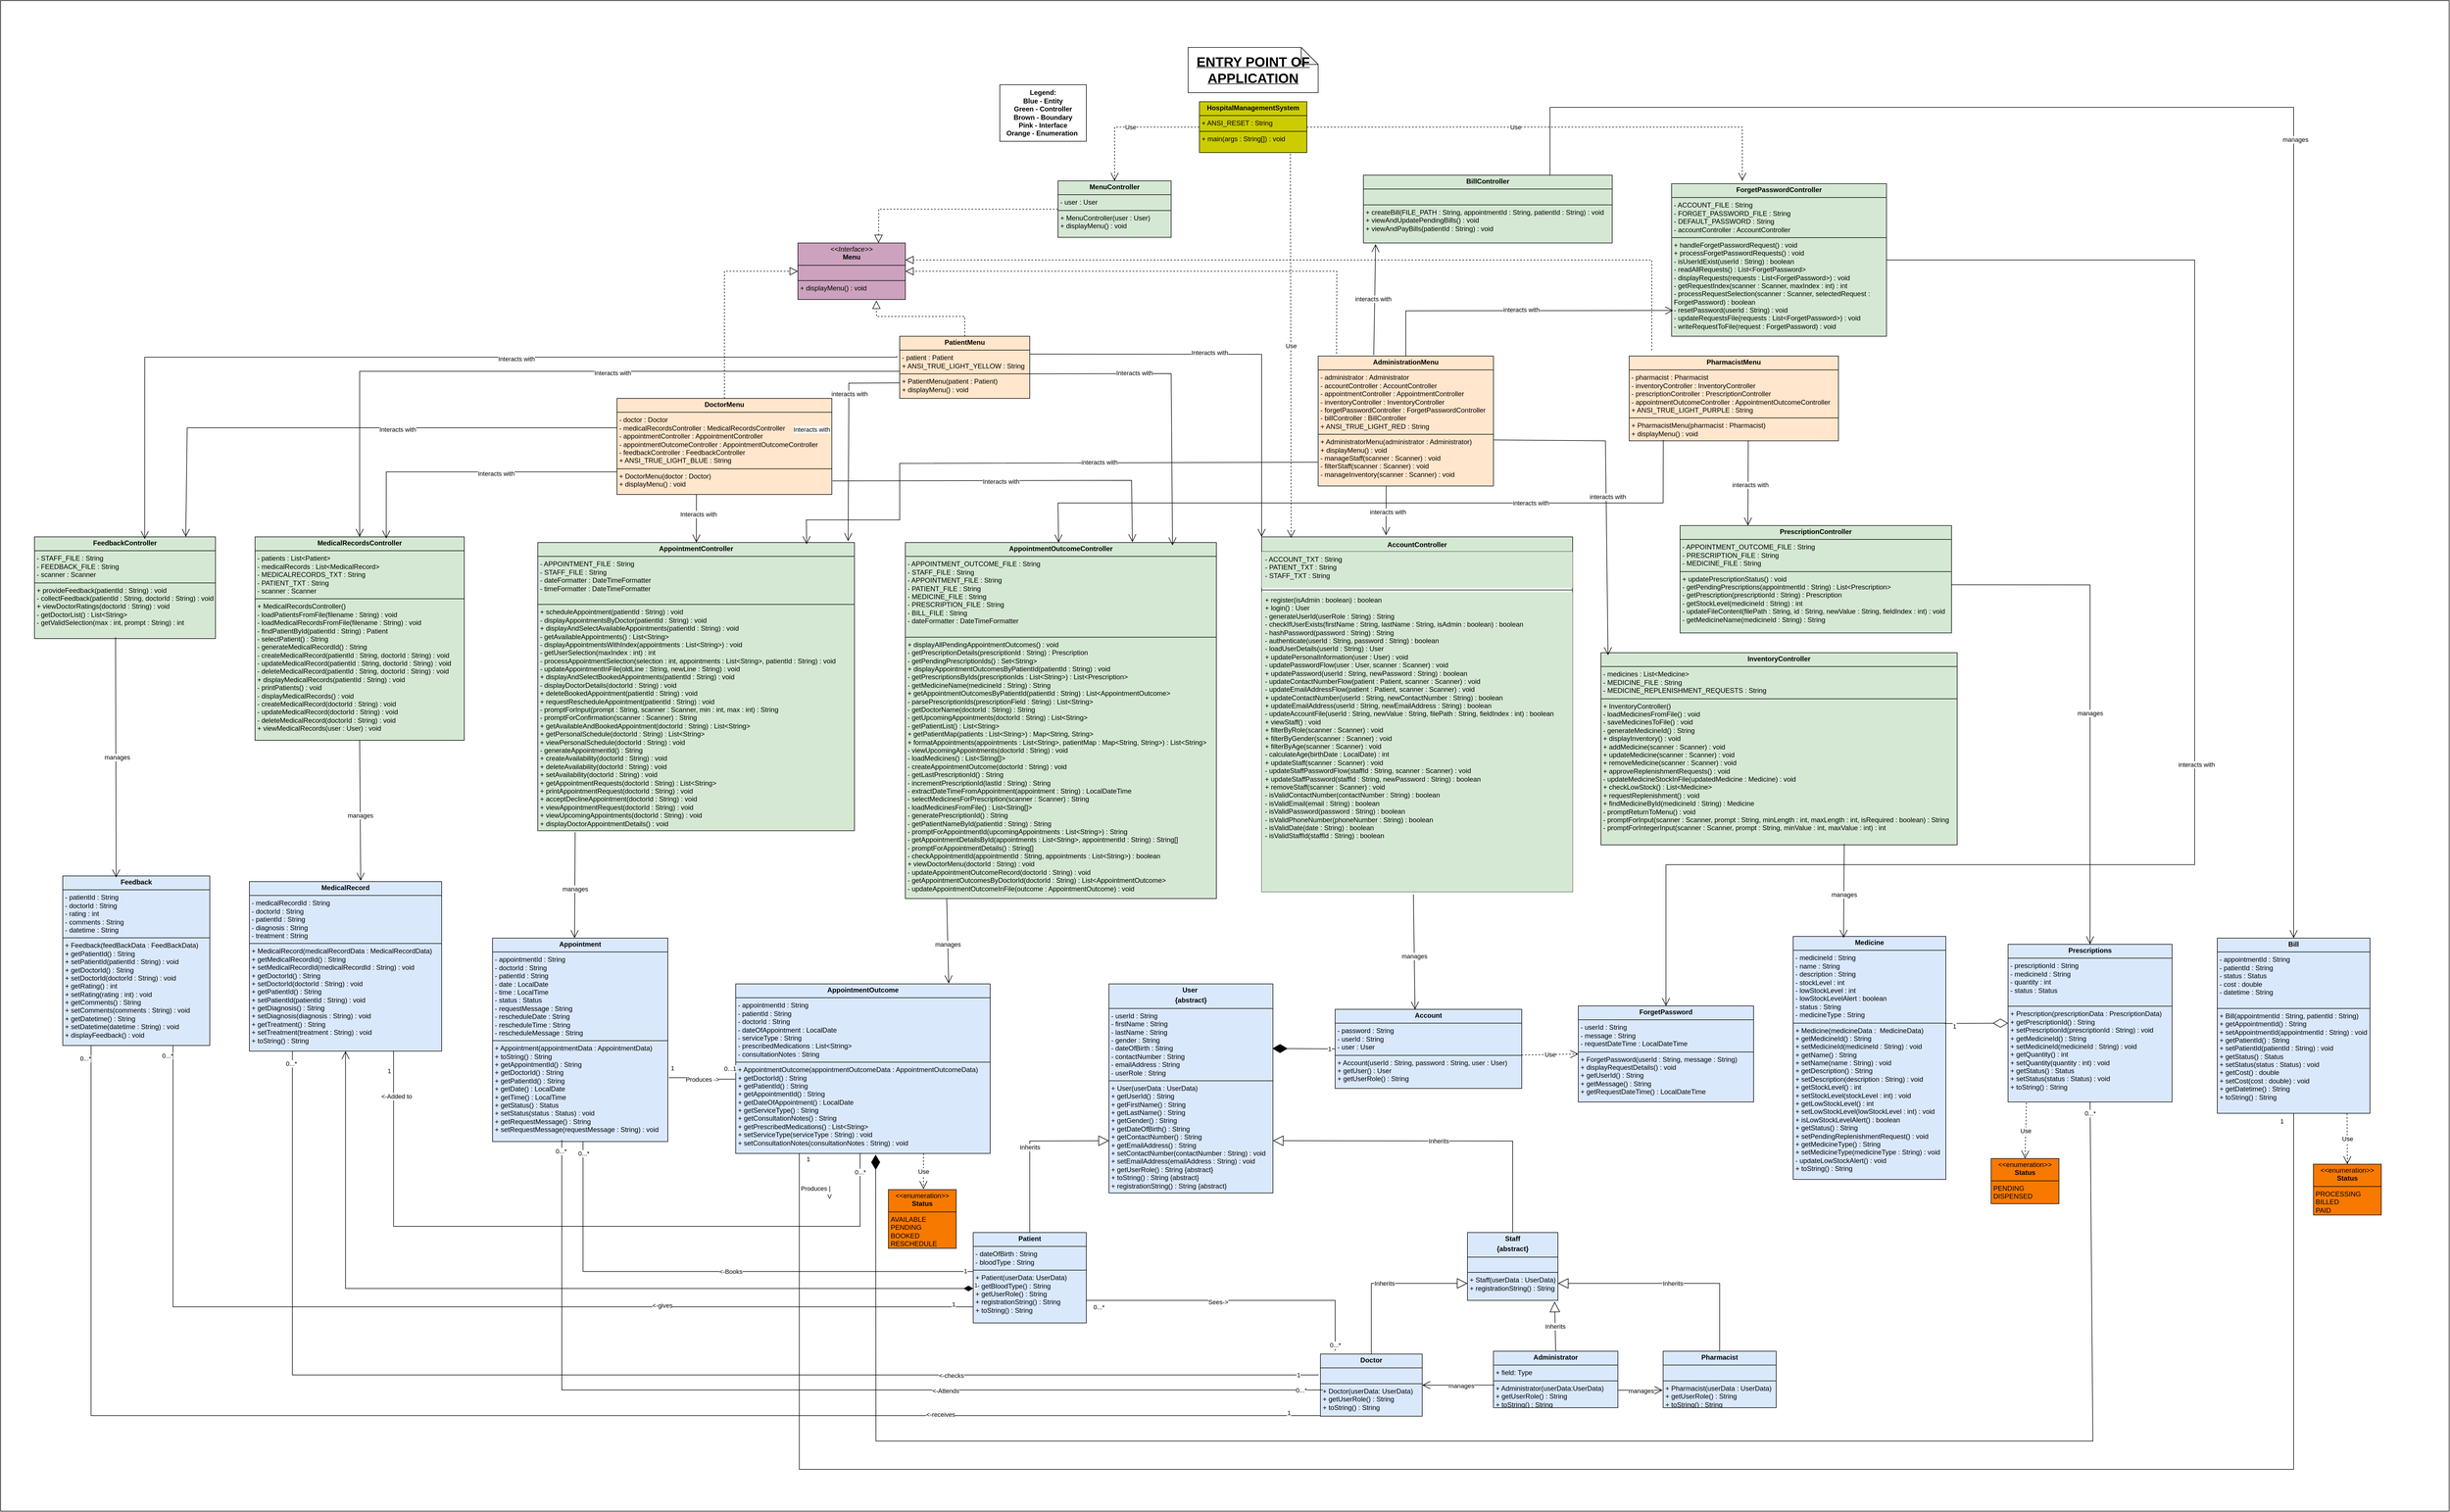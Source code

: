 <mxfile version="24.8.6" pages="2">
  <diagram name="Main" id="7D76LWXfZwkJVpjutTiq">
    <mxGraphModel grid="1" page="1" gridSize="10" guides="1" tooltips="1" connect="1" arrows="1" fold="1" pageScale="1" pageWidth="1100" pageHeight="850" math="0" shadow="0">
      <root>
        <mxCell id="taswGnGReBb7xRLhzILG-0" />
        <mxCell id="taswGnGReBb7xRLhzILG-1" parent="taswGnGReBb7xRLhzILG-0" />
        <mxCell id="P-4AE0cVndw7OSR4zAN7-0" value="" style="rounded=0;whiteSpace=wrap;html=1;" vertex="1" parent="taswGnGReBb7xRLhzILG-1">
          <mxGeometry x="-4400" y="-933" width="4330" height="2673" as="geometry" />
        </mxCell>
        <mxCell id="taswGnGReBb7xRLhzILG-2" value="&lt;p style=&quot;margin:0px;margin-top:4px;text-align:center;&quot;&gt;&lt;b&gt;AdministrationMenu&lt;/b&gt;&lt;/p&gt;&lt;hr size=&quot;1&quot; style=&quot;border-style:solid;&quot;&gt;&lt;p style=&quot;margin:0px;margin-left:4px;&quot;&gt;- administrator : Administrator&lt;/p&gt;&lt;p style=&quot;margin:0px;margin-left:4px;&quot;&gt;- accountController : AccountController&lt;/p&gt;&lt;p style=&quot;margin:0px;margin-left:4px;&quot;&gt;- appointmentController : AppointmentController&lt;/p&gt;&lt;p style=&quot;margin:0px;margin-left:4px;&quot;&gt;- inventoryController : InventoryController&lt;/p&gt;&lt;p style=&quot;margin:0px;margin-left:4px;&quot;&gt;- forgetPasswordController : ForgetPasswordController&lt;/p&gt;&lt;p style=&quot;margin:0px;margin-left:4px;&quot;&gt;- billController : BillController&lt;/p&gt;&lt;p style=&quot;margin:0px;margin-left:4px;&quot;&gt;+ ANSI_TRUE_LIGHT_RED : String&lt;/p&gt;&lt;hr size=&quot;1&quot; style=&quot;border-style:solid;&quot;&gt;&lt;p style=&quot;margin:0px;margin-left:4px;&quot;&gt;+ AdministratorMenu(administrator : Administrator)&lt;/p&gt;&lt;p style=&quot;margin:0px;margin-left:4px;&quot;&gt;+ displayMenu() : void&lt;/p&gt;&lt;p style=&quot;margin:0px;margin-left:4px;&quot;&gt;- manageStaff(scanner : Scanner) : void&lt;/p&gt;&lt;p style=&quot;margin:0px;margin-left:4px;&quot;&gt;- filterStaff(scanner : Scanner) : void&lt;/p&gt;&lt;p style=&quot;margin:0px;margin-left:4px;&quot;&gt;- manageInventory(scanner : Scanner) : void&lt;/p&gt;" style="verticalAlign=top;align=left;overflow=fill;html=1;whiteSpace=wrap;fillColor=#FFE6CC;" vertex="1" parent="taswGnGReBb7xRLhzILG-1">
          <mxGeometry x="-2070" y="-304" width="310" height="230" as="geometry" />
        </mxCell>
        <mxCell id="taswGnGReBb7xRLhzILG-3" value="&lt;p style=&quot;margin:0px;margin-top:4px;text-align:center;&quot;&gt;&lt;b&gt;DoctorMenu&lt;/b&gt;&lt;/p&gt;&lt;hr size=&quot;1&quot; style=&quot;border-style:solid;&quot;&gt;&lt;p style=&quot;margin:0px;margin-left:4px;&quot;&gt;- doctor : Doctor&lt;/p&gt;&lt;p style=&quot;margin:0px;margin-left:4px;&quot;&gt;- medicalRecordsController : MedicalRecordsController&lt;/p&gt;&lt;p style=&quot;margin:0px;margin-left:4px;&quot;&gt;- appointmentController : AppointmentController&lt;/p&gt;&lt;p style=&quot;margin:0px;margin-left:4px;&quot;&gt;- appointmentOutcomeController : AppointmentOutcomeController&lt;/p&gt;&lt;p style=&quot;margin:0px;margin-left:4px;&quot;&gt;- feedbackController : FeedbackController&lt;/p&gt;&lt;p style=&quot;margin:0px;margin-left:4px;&quot;&gt;+ ANSI_TRUE_LIGHT_BLUE : String&lt;/p&gt;&lt;hr size=&quot;1&quot; style=&quot;border-style:solid;&quot;&gt;&lt;p style=&quot;margin:0px;margin-left:4px;&quot;&gt;+ DoctorMenu(doctor : Doctor)&lt;/p&gt;&lt;p style=&quot;margin:0px;margin-left:4px;&quot;&gt;+ displayMenu() : void&lt;/p&gt;" style="verticalAlign=top;align=left;overflow=fill;html=1;whiteSpace=wrap;fillColor=#FFE6CC;" vertex="1" parent="taswGnGReBb7xRLhzILG-1">
          <mxGeometry x="-3310" y="-229" width="380" height="170" as="geometry" />
        </mxCell>
        <mxCell id="taswGnGReBb7xRLhzILG-4" value="&lt;p style=&quot;margin:0px;margin-top:4px;text-align:center;&quot;&gt;&lt;b&gt;PatientMenu&lt;/b&gt;&lt;/p&gt;&lt;hr size=&quot;1&quot; style=&quot;border-style:solid;&quot;&gt;&lt;p style=&quot;margin:0px;margin-left:4px;&quot;&gt;- patient : Patient&lt;/p&gt;&lt;p style=&quot;margin:0px;margin-left:4px;&quot;&gt;+ ANSI_TRUE_LIGHT_YELLOW : String&lt;/p&gt;&lt;hr size=&quot;1&quot; style=&quot;border-style:solid;&quot;&gt;&lt;p style=&quot;margin:0px;margin-left:4px;&quot;&gt;+ PatientMenu(patient : Patient)&lt;/p&gt;&lt;p style=&quot;margin:0px;margin-left:4px;&quot;&gt;+ displayMenu() : void&lt;/p&gt;" style="verticalAlign=top;align=left;overflow=fill;html=1;whiteSpace=wrap;fillColor=#FFE6CC;" vertex="1" parent="taswGnGReBb7xRLhzILG-1">
          <mxGeometry x="-2810" y="-339" width="230" height="110" as="geometry" />
        </mxCell>
        <mxCell id="taswGnGReBb7xRLhzILG-5" value="&lt;p style=&quot;margin:0px;margin-top:4px;text-align:center;&quot;&gt;&lt;b&gt;PharmacistMenu&lt;/b&gt;&lt;/p&gt;&lt;hr size=&quot;1&quot; style=&quot;border-style:solid;&quot;&gt;&lt;p style=&quot;margin:0px;margin-left:4px;&quot;&gt;- pharmacist : Pharmacist&lt;/p&gt;&lt;p style=&quot;margin:0px;margin-left:4px;&quot;&gt;- inventoryController : InventoryController&lt;/p&gt;&lt;p style=&quot;margin:0px;margin-left:4px;&quot;&gt;- prescriptionController : PrescriptionController&lt;/p&gt;&lt;p style=&quot;margin:0px;margin-left:4px;&quot;&gt;- appointmentOutcomeController : AppointmentOutcomeController&lt;/p&gt;&lt;p style=&quot;margin:0px;margin-left:4px;&quot;&gt;+ ANSI_TRUE_LIGHT_PURPLE : String&lt;/p&gt;&lt;hr size=&quot;1&quot; style=&quot;border-style:solid;&quot;&gt;&lt;p style=&quot;margin:0px;margin-left:4px;&quot;&gt;+ PharmacistMenu(pharmacist : Pharmacist)&lt;/p&gt;&lt;p style=&quot;margin:0px;margin-left:4px;&quot;&gt;+ displayMenu() : void&lt;/p&gt;" style="verticalAlign=top;align=left;overflow=fill;html=1;whiteSpace=wrap;fillColor=#FFE6CC;" vertex="1" parent="taswGnGReBb7xRLhzILG-1">
          <mxGeometry x="-1520" y="-304" width="370" height="150" as="geometry" />
        </mxCell>
        <mxCell id="taswGnGReBb7xRLhzILG-6" value="&lt;p style=&quot;margin:0px;margin-top:4px;text-align:center;&quot;&gt;&lt;span style=&quot;font-weight: 700;&quot;&gt;HospitalManagementSystem&lt;/span&gt;&lt;/p&gt;&lt;hr size=&quot;1&quot; style=&quot;border-style:solid;&quot;&gt;&lt;p style=&quot;margin:0px;margin-left:4px;&quot;&gt;+ ANSI_RESET : String&lt;/p&gt;&lt;hr size=&quot;1&quot; style=&quot;border-style:solid;&quot;&gt;&lt;p style=&quot;margin:0px;margin-left:4px;&quot;&gt;+ main(args : String[]) : void&lt;/p&gt;" style="verticalAlign=top;align=left;overflow=fill;html=1;whiteSpace=wrap;fillColor=#CCCC00;" vertex="1" parent="taswGnGReBb7xRLhzILG-1">
          <mxGeometry x="-2280" y="-754" width="190" height="90" as="geometry" />
        </mxCell>
        <mxCell id="taswGnGReBb7xRLhzILG-7" value="&lt;p style=&quot;margin:0px;margin-top:4px;text-align:center;&quot;&gt;&lt;i&gt;&amp;lt;&amp;lt;Interface&amp;gt;&amp;gt;&lt;/i&gt;&lt;br&gt;&lt;b&gt;Menu&lt;/b&gt;&lt;/p&gt;&lt;hr size=&quot;1&quot; style=&quot;border-style:solid;&quot;&gt;&lt;p style=&quot;margin:0px;margin-left:4px;&quot;&gt;&lt;br&gt;&lt;/p&gt;&lt;hr size=&quot;1&quot; style=&quot;border-style:solid;&quot;&gt;&lt;p style=&quot;margin:0px;margin-left:4px;&quot;&gt;+ displayMenu() : void&lt;/p&gt;" style="verticalAlign=top;align=left;overflow=fill;html=1;whiteSpace=wrap;fillColor=#CDA2BE;" vertex="1" parent="taswGnGReBb7xRLhzILG-1">
          <mxGeometry x="-2990" y="-504" width="190" height="100" as="geometry" />
        </mxCell>
        <mxCell id="gpFwmkd-VV2iylh-4aYW-0" value="AccountController" style="swimlane;fontStyle=1;align=center;verticalAlign=top;childLayout=stackLayout;horizontal=1;startSize=26;horizontalStack=0;resizeParent=1;resizeParentMax=0;resizeLast=0;collapsible=1;marginBottom=0;whiteSpace=wrap;html=1;fillColor=#D5E8D4;" vertex="1" parent="taswGnGReBb7xRLhzILG-1">
          <mxGeometry x="-2170" y="16" width="550" height="628" as="geometry" />
        </mxCell>
        <mxCell id="gpFwmkd-VV2iylh-4aYW-1" value="&lt;div&gt;- ACCOUNT_TXT : String&lt;/div&gt;&lt;div&gt;- PATIENT_TXT : String&lt;/div&gt;&lt;div&gt;- STAFF_TXT : String&lt;/div&gt;" style="text;strokeColor=none;fillColor=#D5E8D4;align=left;verticalAlign=top;spacingLeft=4;spacingRight=4;overflow=hidden;rotatable=0;points=[[0,0.5],[1,0.5]];portConstraint=eastwest;whiteSpace=wrap;html=1;" vertex="1" parent="gpFwmkd-VV2iylh-4aYW-0">
          <mxGeometry y="26" width="550" height="64" as="geometry" />
        </mxCell>
        <mxCell id="gpFwmkd-VV2iylh-4aYW-2" value="" style="line;strokeWidth=1;fillColor=#D5E8D4;align=left;verticalAlign=middle;spacingTop=-1;spacingLeft=3;spacingRight=3;rotatable=0;labelPosition=right;points=[];portConstraint=eastwest;strokeColor=inherit;" vertex="1" parent="gpFwmkd-VV2iylh-4aYW-0">
          <mxGeometry y="90" width="550" height="8" as="geometry" />
        </mxCell>
        <mxCell id="gpFwmkd-VV2iylh-4aYW-3" value="&lt;div&gt;+ register(isAdmin : boolean) : boolean&lt;/div&gt;&lt;div&gt;+ login() : User&lt;/div&gt;&lt;div&gt;- generateUserId(userRole : String) : String&lt;/div&gt;&lt;div&gt;- checkIfUserExists(firstName : String, lastName : String, isAdmin : boolean) : boolean&lt;/div&gt;&lt;div&gt;- hashPassword(password : String) : String&lt;/div&gt;&lt;div&gt;- authenticate(userId : String, password : String) : boolean&lt;/div&gt;&lt;div&gt;- loadUserDetails(userId : String) : User&lt;/div&gt;&lt;div&gt;+ updatePersonalInformation(user : User) : void&lt;/div&gt;&lt;div&gt;- updatePasswordFlow(user : User, scanner : Scanner) : void&lt;/div&gt;&lt;div&gt;+ updatePassword(userId : String, newPassword : String) : boolean&lt;/div&gt;&lt;div&gt;- updateContactNumberFlow(patient : Patient, scanner : Scanner) : void&lt;/div&gt;&lt;div&gt;- updateEmailAddressFlow(patient : Patient, scanner : Scanner) : void&lt;/div&gt;&lt;div&gt;+ updateContactNumber(userId : String, newContactNumber : String) : boolean&lt;/div&gt;&lt;div&gt;+ updateEmailAddress(userId : String, newEmailAddress : String) : boolean&lt;/div&gt;&lt;div&gt;- updateAccountFile(userId : String, newValue : String, filePath : String, fieldIndex : int) : boolean&lt;/div&gt;&lt;div&gt;+ viewStaff() : void&lt;/div&gt;&lt;div&gt;+ filterByRole(scanner : Scanner) : void&lt;/div&gt;&lt;div&gt;+ filterByGender(scanner : Scanner) : void&lt;/div&gt;&lt;div&gt;+ filterByAge(scanner : Scanner) : void&lt;/div&gt;&lt;div&gt;- calculateAge(birthDate : LocalDate) : int&lt;/div&gt;&lt;div&gt;+ updateStaff(scanner : Scanner) : void&lt;/div&gt;&lt;div&gt;- updateStaffPasswordFlow(staffId : String, scanner : Scanner) : void&lt;/div&gt;&lt;div&gt;+ updateStaffPassword(staffId : String, newPassword : String) : boolean&lt;/div&gt;&lt;div&gt;+ removeStaff(scanner : Scanner) : void&lt;/div&gt;&lt;div&gt;- isValidContactNumber(contactNumber : String) : boolean&lt;/div&gt;&lt;div&gt;- isValidEmail(email : String) : boolean&lt;/div&gt;&lt;div&gt;- isValidPassword(password : String) : boolean&lt;/div&gt;&lt;div&gt;- isValidPhoneNumber(phoneNumber : String) : boolean&lt;/div&gt;&lt;div&gt;- isValidDate(date : String) : boolean&lt;/div&gt;&lt;div&gt;- isValidStaffId(staffId : String) : boolean&lt;/div&gt;" style="text;strokeColor=none;fillColor=#D5E8D4;align=left;verticalAlign=top;spacingLeft=4;spacingRight=4;overflow=hidden;rotatable=0;points=[[0,0.5],[1,0.5]];portConstraint=eastwest;whiteSpace=wrap;html=1;" vertex="1" parent="gpFwmkd-VV2iylh-4aYW-0">
          <mxGeometry y="98" width="550" height="530" as="geometry" />
        </mxCell>
        <mxCell id="gpFwmkd-VV2iylh-4aYW-4" value="&lt;p style=&quot;margin:0px;margin-top:4px;text-align:center;&quot;&gt;&lt;b&gt;AppointmentController&lt;/b&gt;&lt;/p&gt;&lt;hr size=&quot;1&quot; style=&quot;border-style:solid;&quot;&gt;&lt;p style=&quot;margin:0px;margin-left:4px;&quot;&gt;- APPOINTMENT_FILE : String&lt;/p&gt;&lt;p style=&quot;margin:0px;margin-left:4px;&quot;&gt;- STAFF_FILE : String&lt;/p&gt;&lt;p style=&quot;margin:0px;margin-left:4px;&quot;&gt;- dateFormatter : DateTimeFormatter&lt;/p&gt;&lt;p style=&quot;margin:0px;margin-left:4px;&quot;&gt;- timeFormatter : DateTimeFormatter&lt;/p&gt;&lt;p style=&quot;margin:0px;margin-left:4px;&quot;&gt;&lt;br&gt;&lt;/p&gt;&lt;hr size=&quot;1&quot; style=&quot;border-style:solid;&quot;&gt;&lt;p style=&quot;margin:0px;margin-left:4px;&quot;&gt;+ scheduleAppointment(patientId : String) : void&lt;/p&gt;&lt;p style=&quot;margin:0px;margin-left:4px;&quot;&gt;- displayAppointmentsByDoctor(patientId : String) : void&lt;/p&gt;&lt;p style=&quot;margin:0px;margin-left:4px;&quot;&gt;+ displayAndSelectAvailableAppointments(patientId : String) : void&lt;/p&gt;&lt;p style=&quot;margin:0px;margin-left:4px;&quot;&gt;- getAvailableAppointments() : List&amp;lt;String&amp;gt;&lt;/p&gt;&lt;p style=&quot;margin:0px;margin-left:4px;&quot;&gt;- displayAppointmentsWithIndex(appointments : List&amp;lt;String&amp;gt;) : void&lt;/p&gt;&lt;p style=&quot;margin:0px;margin-left:4px;&quot;&gt;- getUserSelection(maxIndex : int) : int&lt;/p&gt;&lt;p style=&quot;margin:0px;margin-left:4px;&quot;&gt;- processAppointmentSelection(selection : int, appointments : List&amp;lt;String&amp;gt;, patientId : String) : void&lt;/p&gt;&lt;p style=&quot;margin:0px;margin-left:4px;&quot;&gt;- updateAppointmentInFile(oldLine : String, newLine : String) : void&lt;/p&gt;&lt;p style=&quot;margin:0px;margin-left:4px;&quot;&gt;+ displayAndSelectBookedAppointments(patientId : String) : void&lt;/p&gt;&lt;p style=&quot;margin:0px;margin-left:4px;&quot;&gt;- displayDoctorDetails(doctorId : String) : void&lt;/p&gt;&lt;p style=&quot;margin:0px;margin-left:4px;&quot;&gt;+ deleteBookedAppointment(patientId : String) : void&lt;/p&gt;&lt;p style=&quot;margin:0px;margin-left:4px;&quot;&gt;+ requestRescheduleAppointment(patientId : String) : void&lt;/p&gt;&lt;p style=&quot;margin:0px;margin-left:4px;&quot;&gt;- promptForInput(prompt : String, scanner : Scanner, min : int, max : int) : String&lt;/p&gt;&lt;p style=&quot;margin:0px;margin-left:4px;&quot;&gt;- promptForConfirmation(scanner : Scanner) : String&lt;/p&gt;&lt;p style=&quot;margin:0px;margin-left:4px;&quot;&gt;+ getAvailableAndBookedAppointment(doctorId : String) : List&amp;lt;String&amp;gt;&lt;/p&gt;&lt;p style=&quot;margin:0px;margin-left:4px;&quot;&gt;+ getPersonalSchedule(doctorId : String) : List&amp;lt;String&amp;gt;&lt;/p&gt;&lt;p style=&quot;margin:0px;margin-left:4px;&quot;&gt;+ viewPersonalSchedule(doctorId : String) : void&lt;/p&gt;&lt;p style=&quot;margin:0px;margin-left:4px;&quot;&gt;- generateAppointmentId() : String&lt;/p&gt;&lt;p style=&quot;margin:0px;margin-left:4px;&quot;&gt;+ createAvailability(doctorId : String) : void&lt;/p&gt;&lt;p style=&quot;margin:0px;margin-left:4px;&quot;&gt;+ deleteAvailability(doctorId : String) : void&lt;/p&gt;&lt;p style=&quot;margin:0px;margin-left:4px;&quot;&gt;+ setAvailability(doctorId : String) : void&lt;/p&gt;&lt;p style=&quot;margin:0px;margin-left:4px;&quot;&gt;+ getAppointmentRequests(doctorId : String) : List&amp;lt;String&amp;gt;&lt;/p&gt;&lt;p style=&quot;margin:0px;margin-left:4px;&quot;&gt;+ printAppointmentRequest(doctorId : String) : void&lt;/p&gt;&lt;p style=&quot;margin:0px;margin-left:4px;&quot;&gt;+ acceptDeclineAppointment(doctorId : String) : void&lt;/p&gt;&lt;p style=&quot;margin:0px;margin-left:4px;&quot;&gt;+ viewAppointmentRequest(doctorId : String) : void&lt;/p&gt;&lt;p style=&quot;margin:0px;margin-left:4px;&quot;&gt;+ viewUpcomingAppointments(doctorId : String) : void&lt;/p&gt;&lt;p style=&quot;margin:0px;margin-left:4px;&quot;&gt;+ displayDoctorAppointmentDetails() : void&lt;/p&gt;" style="verticalAlign=top;align=left;overflow=fill;html=1;whiteSpace=wrap;fillColor=#D5E8D4;" vertex="1" parent="taswGnGReBb7xRLhzILG-1">
          <mxGeometry x="-3450" y="26" width="560" height="510" as="geometry" />
        </mxCell>
        <mxCell id="gpFwmkd-VV2iylh-4aYW-5" value="&lt;p style=&quot;margin:0px;margin-top:4px;text-align:center;&quot;&gt;&lt;b&gt;AppointmentOutcomeController&lt;/b&gt;&lt;/p&gt;&lt;hr size=&quot;1&quot; style=&quot;border-style:solid;&quot;&gt;&lt;p style=&quot;margin:0px;margin-left:4px;&quot;&gt;- APPOINTMENT_OUTCOME_FILE : String&lt;/p&gt;&lt;p style=&quot;margin:0px;margin-left:4px;&quot;&gt;- STAFF_FILE : String&lt;/p&gt;&lt;p style=&quot;margin:0px;margin-left:4px;&quot;&gt;- APPOINTMENT_FILE : String&lt;/p&gt;&lt;p style=&quot;margin:0px;margin-left:4px;&quot;&gt;- PATIENT_FILE : String&lt;/p&gt;&lt;p style=&quot;margin:0px;margin-left:4px;&quot;&gt;- MEDICINE_FILE : String&lt;/p&gt;&lt;p style=&quot;margin:0px;margin-left:4px;&quot;&gt;- PRESCRIPTION_FILE : String&lt;/p&gt;&lt;p style=&quot;margin:0px;margin-left:4px;&quot;&gt;- BILL_FILE : String&lt;/p&gt;&lt;p style=&quot;margin:0px;margin-left:4px;&quot;&gt;- dateFormatter : DateTimeFormatter&lt;/p&gt;&lt;p style=&quot;margin:0px;margin-left:4px;&quot;&gt;&lt;br&gt;&lt;/p&gt;&lt;hr size=&quot;1&quot; style=&quot;border-style:solid;&quot;&gt;&lt;p style=&quot;margin: 0px 0px 0px 4px;&quot;&gt;+ displayAllPendingAppointmentOutcomes() : void&lt;/p&gt;&lt;p style=&quot;margin: 0px 0px 0px 4px;&quot;&gt;- getPrescriptionDetails(prescriptionId : String) : Prescription&lt;/p&gt;&lt;p style=&quot;margin: 0px 0px 0px 4px;&quot;&gt;- getPendingPrescriptionIds() : Set&amp;lt;String&amp;gt;&lt;/p&gt;&lt;p style=&quot;margin: 0px 0px 0px 4px;&quot;&gt;+ displayAppointmentOutcomesByPatientId(patientId : String) : void&lt;/p&gt;&lt;p style=&quot;margin: 0px 0px 0px 4px;&quot;&gt;- getPrescriptionsByIds(prescriptionIds : List&amp;lt;String&amp;gt;) : List&amp;lt;Prescription&amp;gt;&lt;/p&gt;&lt;p style=&quot;margin: 0px 0px 0px 4px;&quot;&gt;- getMedicineName(medicineId : String) : String&lt;/p&gt;&lt;p style=&quot;margin: 0px 0px 0px 4px;&quot;&gt;+ getAppointmentOutcomesByPatientId(patientId : String) : List&amp;lt;AppointmentOutcome&amp;gt;&lt;/p&gt;&lt;p style=&quot;margin: 0px 0px 0px 4px;&quot;&gt;- parsePrescriptionIds(prescriptionField : String) : List&amp;lt;String&amp;gt;&lt;/p&gt;&lt;p style=&quot;margin: 0px 0px 0px 4px;&quot;&gt;- getDoctorName(doctorId : String) : String&lt;/p&gt;&lt;p style=&quot;margin: 0px 0px 0px 4px;&quot;&gt;- getUpcomingAppointments(doctorId : String) : List&amp;lt;String&amp;gt;&lt;/p&gt;&lt;p style=&quot;margin: 0px 0px 0px 4px;&quot;&gt;- getPatientList() : List&amp;lt;String&amp;gt;&lt;/p&gt;&lt;p style=&quot;margin: 0px 0px 0px 4px;&quot;&gt;+ getPatientMap(patients : List&amp;lt;String&amp;gt;) : Map&amp;lt;String, String&amp;gt;&lt;/p&gt;&lt;p style=&quot;margin: 0px 0px 0px 4px;&quot;&gt;+ formatAppointments(appointments : List&amp;lt;String&amp;gt;, patientMap : Map&amp;lt;String, String&amp;gt;) : List&amp;lt;String&amp;gt;&lt;/p&gt;&lt;p style=&quot;margin: 0px 0px 0px 4px;&quot;&gt;- viewUpcomingAppointments(doctorId : String) : void&lt;/p&gt;&lt;p style=&quot;margin: 0px 0px 0px 4px;&quot;&gt;- loadMedicines() : List&amp;lt;String[]&amp;gt;&lt;/p&gt;&lt;p style=&quot;margin: 0px 0px 0px 4px;&quot;&gt;- createAppointmentOutcome(doctorId : String) : void&lt;/p&gt;&lt;p style=&quot;margin: 0px 0px 0px 4px;&quot;&gt;- getLastPrescriptionId() : String&lt;/p&gt;&lt;p style=&quot;margin: 0px 0px 0px 4px;&quot;&gt;- incrementPrescriptionId(lastId : String) : String&lt;/p&gt;&lt;p style=&quot;margin: 0px 0px 0px 4px;&quot;&gt;- extractDateTimeFromAppointment(appointment : String) : LocalDateTime&lt;/p&gt;&lt;p style=&quot;margin: 0px 0px 0px 4px;&quot;&gt;- selectMedicinesForPrescription(scanner : Scanner) : String&lt;/p&gt;&lt;p style=&quot;margin: 0px 0px 0px 4px;&quot;&gt;- loadMedicinesFromFile() : List&amp;lt;String[]&amp;gt;&lt;/p&gt;&lt;p style=&quot;margin: 0px 0px 0px 4px;&quot;&gt;- generatePrescriptionId() : String&lt;/p&gt;&lt;p style=&quot;margin: 0px 0px 0px 4px;&quot;&gt;- getPatientNameById(patientId : String) : String&lt;/p&gt;&lt;p style=&quot;margin: 0px 0px 0px 4px;&quot;&gt;- promptForAppointmentId(upcomingAppointments : List&amp;lt;String&amp;gt;) : String&lt;/p&gt;&lt;p style=&quot;margin: 0px 0px 0px 4px;&quot;&gt;- getAppointmentDetailsById(appointments : List&amp;lt;String&amp;gt;, appointmentId : String) : String[]&lt;/p&gt;&lt;p style=&quot;margin: 0px 0px 0px 4px;&quot;&gt;- promptForAppointmentDetails() : String[]&lt;/p&gt;&lt;p style=&quot;margin: 0px 0px 0px 4px;&quot;&gt;- checkAppointmentId(appointmentId : String, appointments : List&amp;lt;String&amp;gt;) : boolean&lt;/p&gt;&lt;p style=&quot;margin: 0px 0px 0px 4px;&quot;&gt;+ viewDoctorMenu(doctorId : String) : void&lt;/p&gt;&lt;p style=&quot;margin: 0px 0px 0px 4px;&quot;&gt;- updateAppointmentOutcomeRecord(doctorId : String) : void&lt;/p&gt;&lt;p style=&quot;margin: 0px 0px 0px 4px;&quot;&gt;- getAppointmentOutcomesByDoctorId(doctorId : String) : List&amp;lt;AppointmentOutcome&amp;gt;&lt;/p&gt;&lt;p style=&quot;margin: 0px 0px 0px 4px;&quot;&gt;- updateAppointmentOutcomeInFile(outcome : AppointmentOutcome) : void&lt;/p&gt;" style="verticalAlign=top;align=left;overflow=fill;html=1;whiteSpace=wrap;fillColor=#D5E8D4;" vertex="1" parent="taswGnGReBb7xRLhzILG-1">
          <mxGeometry x="-2800" y="26" width="550" height="630" as="geometry" />
        </mxCell>
        <mxCell id="gpFwmkd-VV2iylh-4aYW-6" value="&lt;p style=&quot;margin:0px;margin-top:4px;text-align:center;&quot;&gt;&lt;b&gt;BillController&lt;/b&gt;&lt;/p&gt;&lt;hr size=&quot;1&quot; style=&quot;border-style:solid;&quot;&gt;&lt;p style=&quot;margin:0px;margin-left:4px;&quot;&gt;&lt;br&gt;&lt;/p&gt;&lt;hr size=&quot;1&quot; style=&quot;border-style:solid;&quot;&gt;&lt;p style=&quot;margin:0px;margin-left:4px;&quot;&gt;+ createBill(FILE_PATH : String, appointmentId : String, patientId : String) : void&lt;/p&gt;&lt;p style=&quot;margin:0px;margin-left:4px;&quot;&gt;+ viewAndUpdatePendingBills() : void&lt;/p&gt;&lt;p style=&quot;margin:0px;margin-left:4px;&quot;&gt;+ viewAndPayBills(patientId : String) : void&lt;/p&gt;" style="verticalAlign=top;align=left;overflow=fill;html=1;whiteSpace=wrap;fillColor=#D5E8D4;" vertex="1" parent="taswGnGReBb7xRLhzILG-1">
          <mxGeometry x="-1990" y="-624" width="440" height="120" as="geometry" />
        </mxCell>
        <mxCell id="gpFwmkd-VV2iylh-4aYW-7" value="&lt;p style=&quot;margin:0px;margin-top:4px;text-align:center;&quot;&gt;&lt;b&gt;FeedbackController&lt;/b&gt;&lt;/p&gt;&lt;hr size=&quot;1&quot; style=&quot;border-style:solid;&quot;&gt;&lt;p style=&quot;margin:0px;margin-left:4px;&quot;&gt;- STAFF_FILE : String&lt;/p&gt;&lt;p style=&quot;margin:0px;margin-left:4px;&quot;&gt;- FEEDBACK_FILE : String&lt;/p&gt;&lt;p style=&quot;margin:0px;margin-left:4px;&quot;&gt;- scanner : Scanner&lt;/p&gt;&lt;hr size=&quot;1&quot; style=&quot;border-style:solid;&quot;&gt;&lt;p style=&quot;margin:0px;margin-left:4px;&quot;&gt;+ provideFeedback(patientId : String) : void&lt;/p&gt;&lt;p style=&quot;margin:0px;margin-left:4px;&quot;&gt;- collectFeedback(patientId : String, doctorId : String) : void&lt;/p&gt;&lt;p style=&quot;margin:0px;margin-left:4px;&quot;&gt;+ viewDoctorRatings(doctorId : String) : void&lt;/p&gt;&lt;p style=&quot;margin:0px;margin-left:4px;&quot;&gt;- getDoctorList() : List&amp;lt;String&amp;gt;&lt;/p&gt;&lt;p style=&quot;margin:0px;margin-left:4px;&quot;&gt;- getValidSelection(max : int, prompt : String) : int&lt;/p&gt;" style="verticalAlign=top;align=left;overflow=fill;html=1;whiteSpace=wrap;fillColor=#D5E8D4;" vertex="1" parent="taswGnGReBb7xRLhzILG-1">
          <mxGeometry x="-4340" y="16" width="320" height="180" as="geometry" />
        </mxCell>
        <mxCell id="gpFwmkd-VV2iylh-4aYW-8" value="&lt;p style=&quot;margin:0px;margin-top:4px;text-align:center;&quot;&gt;&lt;b&gt;ForgetPasswordController&lt;/b&gt;&lt;/p&gt;&lt;hr size=&quot;1&quot; style=&quot;border-style:solid;&quot;&gt;&lt;p style=&quot;margin:0px;margin-left:4px;&quot;&gt;- ACCOUNT_FILE : String&lt;/p&gt;&lt;p style=&quot;margin:0px;margin-left:4px;&quot;&gt;- FORGET_PASSWORD_FILE : String&lt;/p&gt;&lt;p style=&quot;margin:0px;margin-left:4px;&quot;&gt;- DEFAULT_PASSWORD : String&lt;/p&gt;&lt;p style=&quot;margin:0px;margin-left:4px;&quot;&gt;- accountController : AccountController&lt;/p&gt;&lt;hr size=&quot;1&quot; style=&quot;border-style:solid;&quot;&gt;&lt;p style=&quot;margin:0px;margin-left:4px;&quot;&gt;+ handleForgetPasswordRequest() : void&lt;/p&gt;&lt;p style=&quot;margin:0px;margin-left:4px;&quot;&gt;+ processForgetPasswordRequests() : void&lt;/p&gt;&lt;p style=&quot;margin:0px;margin-left:4px;&quot;&gt;- isUserIdExist(userId : String) : boolean&lt;/p&gt;&lt;p style=&quot;margin:0px;margin-left:4px;&quot;&gt;- readAllRequests() : List&amp;lt;ForgetPassword&amp;gt;&lt;/p&gt;&lt;p style=&quot;margin:0px;margin-left:4px;&quot;&gt;- displayRequests(requests : List&amp;lt;ForgetPassword&amp;gt;) : void&lt;/p&gt;&lt;p style=&quot;margin:0px;margin-left:4px;&quot;&gt;- getRequestIndex(scanner : Scanner, maxIndex : int) : int&lt;/p&gt;&lt;p style=&quot;margin:0px;margin-left:4px;&quot;&gt;- processRequestSelection(scanner : Scanner, selectedRequest : ForgetPassword) : boolean&lt;/p&gt;&lt;p style=&quot;margin:0px;margin-left:4px;&quot;&gt;- resetPassword(userId : String) : void&lt;/p&gt;&lt;p style=&quot;margin:0px;margin-left:4px;&quot;&gt;- updateRequestsFile(requests : List&amp;lt;ForgetPassword&amp;gt;) : void&lt;/p&gt;&lt;p style=&quot;margin:0px;margin-left:4px;&quot;&gt;- writeRequestToFile(request : ForgetPassword) : void&lt;/p&gt;&lt;div&gt;&lt;br&gt;&lt;/div&gt;" style="verticalAlign=top;align=left;overflow=fill;html=1;whiteSpace=wrap;fillColor=#D5E8D4;" vertex="1" parent="taswGnGReBb7xRLhzILG-1">
          <mxGeometry x="-1445" y="-609" width="380" height="270" as="geometry" />
        </mxCell>
        <mxCell id="gpFwmkd-VV2iylh-4aYW-9" value="&lt;p style=&quot;margin:0px;margin-top:4px;text-align:center;&quot;&gt;&lt;b&gt;PrescriptionController&lt;/b&gt;&lt;/p&gt;&lt;hr size=&quot;1&quot; style=&quot;border-style:solid;&quot;&gt;&lt;p style=&quot;margin:0px;margin-left:4px;&quot;&gt;- APPOINTMENT_OUTCOME_FILE : String&lt;/p&gt;&lt;p style=&quot;margin:0px;margin-left:4px;&quot;&gt;- PRESCRIPTION_FILE : String&lt;/p&gt;&lt;p style=&quot;margin:0px;margin-left:4px;&quot;&gt;- MEDICINE_FILE : String&lt;/p&gt;&lt;hr size=&quot;1&quot; style=&quot;border-style:solid;&quot;&gt;&lt;p style=&quot;margin:0px;margin-left:4px;&quot;&gt;+ updatePrescriptionStatus() : void&lt;/p&gt;&lt;p style=&quot;margin:0px;margin-left:4px;&quot;&gt;- getPendingPrescriptions(appointmentId : String) : List&amp;lt;Prescription&amp;gt;&lt;/p&gt;&lt;p style=&quot;margin:0px;margin-left:4px;&quot;&gt;- getPrescription(prescriptionId : String) : Prescription&lt;/p&gt;&lt;p style=&quot;margin:0px;margin-left:4px;&quot;&gt;- getStockLevel(medicineId : String) : int&lt;/p&gt;&lt;p style=&quot;margin:0px;margin-left:4px;&quot;&gt;- updateFileContent(filePath : String, id : String, newValue : String, fieldIndex : int) : void&lt;/p&gt;&lt;p style=&quot;margin:0px;margin-left:4px;&quot;&gt;- getMedicineName(medicineId : String) : String&lt;/p&gt;" style="verticalAlign=top;align=left;overflow=fill;html=1;whiteSpace=wrap;fillColor=#D5E8D4;" vertex="1" parent="taswGnGReBb7xRLhzILG-1">
          <mxGeometry x="-1430" y="-4" width="480" height="190" as="geometry" />
        </mxCell>
        <mxCell id="gpFwmkd-VV2iylh-4aYW-10" value="&lt;p style=&quot;margin:0px;margin-top:4px;text-align:center;&quot;&gt;&lt;b&gt;MenuController&lt;/b&gt;&lt;/p&gt;&lt;hr size=&quot;1&quot; style=&quot;border-style:solid;&quot;&gt;&lt;p style=&quot;margin:0px;margin-left:4px;&quot;&gt;- user : User&lt;/p&gt;&lt;hr size=&quot;1&quot; style=&quot;border-style:solid;&quot;&gt;&lt;p style=&quot;margin:0px;margin-left:4px;&quot;&gt;+ MenuController(user : User)&lt;/p&gt;&lt;p style=&quot;margin:0px;margin-left:4px;&quot;&gt;&lt;span style=&quot;background-color: initial;&quot;&gt;+ displayMenu() : void&lt;/span&gt;&lt;/p&gt;" style="verticalAlign=top;align=left;overflow=fill;html=1;whiteSpace=wrap;fillColor=#D5E8D4;" vertex="1" parent="taswGnGReBb7xRLhzILG-1">
          <mxGeometry x="-2530" y="-614" width="200" height="100" as="geometry" />
        </mxCell>
        <mxCell id="gpFwmkd-VV2iylh-4aYW-11" value="&lt;p style=&quot;margin:0px;margin-top:4px;text-align:center;&quot;&gt;&lt;b&gt;MedicalRecordsController&lt;/b&gt;&lt;/p&gt;&lt;hr size=&quot;1&quot; style=&quot;border-style:solid;&quot;&gt;&lt;p style=&quot;margin:0px;margin-left:4px;&quot;&gt;- patients : List&amp;lt;Patient&amp;gt;&lt;/p&gt;&lt;p style=&quot;margin:0px;margin-left:4px;&quot;&gt;- medicalRecords : List&amp;lt;MedicalRecord&amp;gt;&lt;/p&gt;&lt;p style=&quot;margin:0px;margin-left:4px;&quot;&gt;- MEDICALRECORDS_TXT : String&lt;/p&gt;&lt;p style=&quot;margin:0px;margin-left:4px;&quot;&gt;- PATIENT_TXT : String&lt;/p&gt;&lt;p style=&quot;margin:0px;margin-left:4px;&quot;&gt;- scanner : Scanner&lt;/p&gt;&lt;hr size=&quot;1&quot; style=&quot;border-style:solid;&quot;&gt;&lt;p style=&quot;margin:0px;margin-left:4px;&quot;&gt;+ MedicalRecordsController()&lt;/p&gt;&lt;p style=&quot;margin:0px;margin-left:4px;&quot;&gt;- loadPatientsFromFile(filename : String) : void&lt;/p&gt;&lt;p style=&quot;margin:0px;margin-left:4px;&quot;&gt;- loadMedicalRecordsFromFile(filename : String) : void&lt;/p&gt;&lt;p style=&quot;margin:0px;margin-left:4px;&quot;&gt;- findPatientById(patientId : String) : Patient&lt;/p&gt;&lt;p style=&quot;margin:0px;margin-left:4px;&quot;&gt;- selectPatient() : String&lt;/p&gt;&lt;p style=&quot;margin:0px;margin-left:4px;&quot;&gt;- generateMedicalRecordId() : String&lt;/p&gt;&lt;p style=&quot;margin:0px;margin-left:4px;&quot;&gt;- createMedicalRecord(patientId : String, doctorId : String) : void&lt;/p&gt;&lt;p style=&quot;margin:0px;margin-left:4px;&quot;&gt;- updateMedicalRecord(patientId : String, doctorId : String) : void&lt;/p&gt;&lt;p style=&quot;margin:0px;margin-left:4px;&quot;&gt;- deleteMedicalRecord(patientId : String, doctorId : String) : void&lt;/p&gt;&lt;p style=&quot;margin:0px;margin-left:4px;&quot;&gt;+ displayMedicalRecords(patientId : String) : void&lt;/p&gt;&lt;p style=&quot;margin:0px;margin-left:4px;&quot;&gt;- printPatients() : void&lt;/p&gt;&lt;p style=&quot;margin:0px;margin-left:4px;&quot;&gt;- displayMedicalRecords() : void&lt;/p&gt;&lt;p style=&quot;margin:0px;margin-left:4px;&quot;&gt;- createMedicalRecord(doctorId : String) : void&lt;/p&gt;&lt;p style=&quot;margin:0px;margin-left:4px;&quot;&gt;- updateMedicalRecord(doctorId : String) : void&lt;/p&gt;&lt;p style=&quot;margin:0px;margin-left:4px;&quot;&gt;- deleteMedicalRecord(doctorId : String) : void&lt;/p&gt;&lt;p style=&quot;margin:0px;margin-left:4px;&quot;&gt;+ viewMedicalRecords(user : User) : void&lt;/p&gt;" style="verticalAlign=top;align=left;overflow=fill;html=1;whiteSpace=wrap;fillColor=#D5E8D4;" vertex="1" parent="taswGnGReBb7xRLhzILG-1">
          <mxGeometry x="-3950" y="16" width="370" height="360" as="geometry" />
        </mxCell>
        <mxCell id="gpFwmkd-VV2iylh-4aYW-12" value="&lt;p style=&quot;margin:0px;margin-top:4px;text-align:center;&quot;&gt;&lt;b&gt;InventoryController&lt;/b&gt;&lt;/p&gt;&lt;hr size=&quot;1&quot; style=&quot;border-style:solid;&quot;&gt;&lt;p style=&quot;margin:0px;margin-left:4px;&quot;&gt;- medicines : List&amp;lt;Medicine&amp;gt;&lt;/p&gt;&lt;p style=&quot;margin:0px;margin-left:4px;&quot;&gt;- MEDICINE_FILE : String&lt;/p&gt;&lt;p style=&quot;margin:0px;margin-left:4px;&quot;&gt;- MEDICINE_REPLENISHMENT_REQUESTS : String&lt;/p&gt;&lt;hr size=&quot;1&quot; style=&quot;border-style:solid;&quot;&gt;&lt;p style=&quot;margin:0px;margin-left:4px;&quot;&gt;+ InventoryController()&lt;/p&gt;&lt;p style=&quot;margin:0px;margin-left:4px;&quot;&gt;- loadMedicinesFromFile() : void&lt;/p&gt;&lt;p style=&quot;margin:0px;margin-left:4px;&quot;&gt;- saveMedicinesToFile() : void&lt;/p&gt;&lt;p style=&quot;margin:0px;margin-left:4px;&quot;&gt;- generateMedicineId() : String&lt;/p&gt;&lt;p style=&quot;margin:0px;margin-left:4px;&quot;&gt;+ displayInventory() : void&lt;/p&gt;&lt;p style=&quot;margin:0px;margin-left:4px;&quot;&gt;+ addMedicine(scanner : Scanner) : void&lt;/p&gt;&lt;p style=&quot;margin:0px;margin-left:4px;&quot;&gt;+ updateMedicine(scanner : Scanner) : void&lt;/p&gt;&lt;p style=&quot;margin:0px;margin-left:4px;&quot;&gt;+ removeMedicine(scanner : Scanner) : void&lt;/p&gt;&lt;p style=&quot;margin:0px;margin-left:4px;&quot;&gt;+ approveReplenishmentRequests() : void&lt;/p&gt;&lt;p style=&quot;margin:0px;margin-left:4px;&quot;&gt;- updateMedicineStockInFile(updatedMedicine : Medicine) : void&lt;/p&gt;&lt;p style=&quot;margin:0px;margin-left:4px;&quot;&gt;+ checkLowStock() : List&amp;lt;Medicine&amp;gt;&lt;/p&gt;&lt;p style=&quot;margin:0px;margin-left:4px;&quot;&gt;+ requestReplenishment() : void&lt;/p&gt;&lt;p style=&quot;margin:0px;margin-left:4px;&quot;&gt;+ findMedicineById(medicineId : String) : Medicine&lt;/p&gt;&lt;p style=&quot;margin:0px;margin-left:4px;&quot;&gt;- promptReturnToMenu() : void&lt;/p&gt;&lt;p style=&quot;margin:0px;margin-left:4px;&quot;&gt;- promptForInput(scanner : Scanner, prompt : String, minLength : int, maxLength : int, isRequired : boolean) : String&lt;/p&gt;&lt;p style=&quot;margin:0px;margin-left:4px;&quot;&gt;- promptForIntegerInput(scanner : Scanner, prompt : String, minValue : int, maxValue : int) : int&lt;/p&gt;&lt;div&gt;&lt;br&gt;&lt;/div&gt;" style="verticalAlign=top;align=left;overflow=fill;html=1;whiteSpace=wrap;fillColor=#D5E8D4;" vertex="1" parent="taswGnGReBb7xRLhzILG-1">
          <mxGeometry x="-1570" y="221" width="630" height="340" as="geometry" />
        </mxCell>
        <mxCell id="x74F4GuFNr3JKf9w4RdX-0" value="" style="endArrow=open;endFill=1;endSize=12;html=1;rounded=0;exitX=0;exitY=0.75;exitDx=0;exitDy=0;entryX=0.627;entryY=0.008;entryDx=0;entryDy=0;entryPerimeter=0;" edge="1" parent="taswGnGReBb7xRLhzILG-1" source="taswGnGReBb7xRLhzILG-3" target="gpFwmkd-VV2iylh-4aYW-11">
          <mxGeometry width="160" relative="1" as="geometry">
            <mxPoint x="-2450" y="56" as="sourcePoint" />
            <mxPoint x="-2290" y="56" as="targetPoint" />
            <Array as="points">
              <mxPoint x="-3310" y="-99" />
              <mxPoint x="-3718" y="-99" />
            </Array>
          </mxGeometry>
        </mxCell>
        <mxCell id="x74F4GuFNr3JKf9w4RdX-1" value="Interacts with" style="edgeLabel;html=1;align=center;verticalAlign=middle;resizable=0;points=[];" vertex="1" connectable="0" parent="x74F4GuFNr3JKf9w4RdX-0">
          <mxGeometry x="-0.185" y="3" relative="1" as="geometry">
            <mxPoint x="-1" as="offset" />
          </mxGeometry>
        </mxCell>
        <mxCell id="x74F4GuFNr3JKf9w4RdX-4" value="" style="endArrow=open;endFill=1;endSize=12;html=1;rounded=0;exitX=1.003;exitY=0.859;exitDx=0;exitDy=0;exitPerimeter=0;entryX=0.73;entryY=-0.001;entryDx=0;entryDy=0;entryPerimeter=0;" edge="1" parent="taswGnGReBb7xRLhzILG-1" source="taswGnGReBb7xRLhzILG-3" target="gpFwmkd-VV2iylh-4aYW-5">
          <mxGeometry width="160" relative="1" as="geometry">
            <mxPoint x="-2660" y="-84" as="sourcePoint" />
            <mxPoint x="-2400" y="36" as="targetPoint" />
            <Array as="points">
              <mxPoint x="-2400" y="-84" />
            </Array>
          </mxGeometry>
        </mxCell>
        <mxCell id="x74F4GuFNr3JKf9w4RdX-5" value="Interacts with" style="edgeLabel;html=1;align=center;verticalAlign=middle;resizable=0;points=[];" vertex="1" connectable="0" parent="x74F4GuFNr3JKf9w4RdX-4">
          <mxGeometry x="0.133" y="-2" relative="1" as="geometry">
            <mxPoint x="-64" y="-1" as="offset" />
          </mxGeometry>
        </mxCell>
        <mxCell id="x74F4GuFNr3JKf9w4RdX-7" value="" style="endArrow=open;endFill=1;endSize=12;html=1;rounded=0;exitX=0.37;exitY=1.001;exitDx=0;exitDy=0;exitPerimeter=0;" edge="1" parent="taswGnGReBb7xRLhzILG-1" source="taswGnGReBb7xRLhzILG-3" target="gpFwmkd-VV2iylh-4aYW-4">
          <mxGeometry width="160" relative="1" as="geometry">
            <mxPoint x="-3120" y="96" as="sourcePoint" />
            <mxPoint x="-2960" y="96" as="targetPoint" />
          </mxGeometry>
        </mxCell>
        <mxCell id="x74F4GuFNr3JKf9w4RdX-8" value="Interacts with" style="edgeLabel;html=1;align=center;verticalAlign=middle;resizable=0;points=[];" vertex="1" connectable="0" parent="x74F4GuFNr3JKf9w4RdX-7">
          <mxGeometry x="-0.199" y="3" relative="1" as="geometry">
            <mxPoint y="1" as="offset" />
          </mxGeometry>
        </mxCell>
        <mxCell id="x74F4GuFNr3JKf9w4RdX-9" value="" style="endArrow=open;endFill=1;endSize=12;html=1;rounded=0;exitX=0;exitY=0.75;exitDx=0;exitDy=0;entryX=0.5;entryY=0;entryDx=0;entryDy=0;" edge="1" parent="taswGnGReBb7xRLhzILG-1" target="gpFwmkd-VV2iylh-4aYW-11">
          <mxGeometry width="160" relative="1" as="geometry">
            <mxPoint x="-2810" y="-279" as="sourcePoint" />
            <mxPoint x="-3218" y="-159" as="targetPoint" />
            <Array as="points">
              <mxPoint x="-2810" y="-277" />
              <mxPoint x="-3765" y="-277" />
            </Array>
          </mxGeometry>
        </mxCell>
        <mxCell id="x74F4GuFNr3JKf9w4RdX-10" value="Interacts with" style="edgeLabel;html=1;align=center;verticalAlign=middle;resizable=0;points=[];" vertex="1" connectable="0" parent="x74F4GuFNr3JKf9w4RdX-9">
          <mxGeometry x="-0.185" y="3" relative="1" as="geometry">
            <mxPoint x="-1" as="offset" />
          </mxGeometry>
        </mxCell>
        <mxCell id="x74F4GuFNr3JKf9w4RdX-11" value="" style="endArrow=open;endFill=1;endSize=12;html=1;rounded=0;exitX=1.003;exitY=0.859;exitDx=0;exitDy=0;exitPerimeter=0;entryX=0.859;entryY=0.008;entryDx=0;entryDy=0;entryPerimeter=0;" edge="1" parent="taswGnGReBb7xRLhzILG-1" target="gpFwmkd-VV2iylh-4aYW-5">
          <mxGeometry width="160" relative="1" as="geometry">
            <mxPoint x="-2580" y="-272.5" as="sourcePoint" />
            <mxPoint x="-2049" y="-164.5" as="targetPoint" />
            <Array as="points">
              <mxPoint x="-2330" y="-273" />
            </Array>
          </mxGeometry>
        </mxCell>
        <mxCell id="x74F4GuFNr3JKf9w4RdX-12" value="Interacts with" style="edgeLabel;html=1;align=center;verticalAlign=middle;resizable=0;points=[];" vertex="1" connectable="0" parent="x74F4GuFNr3JKf9w4RdX-11">
          <mxGeometry x="0.133" y="-2" relative="1" as="geometry">
            <mxPoint x="-64" y="-65" as="offset" />
          </mxGeometry>
        </mxCell>
        <mxCell id="x74F4GuFNr3JKf9w4RdX-13" value="" style="endArrow=open;endFill=1;endSize=12;html=1;rounded=0;exitX=1.003;exitY=0.859;exitDx=0;exitDy=0;exitPerimeter=0;entryX=0;entryY=0;entryDx=0;entryDy=0;" edge="1" parent="taswGnGReBb7xRLhzILG-1" target="gpFwmkd-VV2iylh-4aYW-0">
          <mxGeometry width="160" relative="1" as="geometry">
            <mxPoint x="-2580" y="-307.5" as="sourcePoint" />
            <mxPoint x="-2328" y="-4" as="targetPoint" />
            <Array as="points">
              <mxPoint x="-2170" y="-307" />
            </Array>
          </mxGeometry>
        </mxCell>
        <mxCell id="x74F4GuFNr3JKf9w4RdX-14" value="Interacts with" style="edgeLabel;html=1;align=center;verticalAlign=middle;resizable=0;points=[];" vertex="1" connectable="0" parent="x74F4GuFNr3JKf9w4RdX-13">
          <mxGeometry x="0.133" y="-2" relative="1" as="geometry">
            <mxPoint x="-90" y="-8" as="offset" />
          </mxGeometry>
        </mxCell>
        <mxCell id="x74F4GuFNr3JKf9w4RdX-15" value="" style="endArrow=open;endFill=1;endSize=12;html=1;rounded=0;exitX=0;exitY=0.75;exitDx=0;exitDy=0;entryX=0.98;entryY=-0.005;entryDx=0;entryDy=0;entryPerimeter=0;" edge="1" parent="taswGnGReBb7xRLhzILG-1" source="taswGnGReBb7xRLhzILG-4" target="gpFwmkd-VV2iylh-4aYW-4">
          <mxGeometry width="160" relative="1" as="geometry">
            <mxPoint x="-3010" y="-213.5" as="sourcePoint" />
            <mxPoint x="-2910" y="31" as="targetPoint" />
            <Array as="points">
              <mxPoint x="-2900" y="-256" />
              <mxPoint x="-2900" y="-214" />
            </Array>
          </mxGeometry>
        </mxCell>
        <mxCell id="x74F4GuFNr3JKf9w4RdX-16" value="Interacts with" style="edgeLabel;html=1;align=center;verticalAlign=middle;resizable=0;points=[];" vertex="1" connectable="0" parent="x74F4GuFNr3JKf9w4RdX-15">
          <mxGeometry x="0.133" y="-2" relative="1" as="geometry">
            <mxPoint x="-64" y="-38" as="offset" />
          </mxGeometry>
        </mxCell>
        <mxCell id="x74F4GuFNr3JKf9w4RdX-17" value="interacts with" style="edgeLabel;html=1;align=center;verticalAlign=middle;resizable=0;points=[];" vertex="1" connectable="0" parent="x74F4GuFNr3JKf9w4RdX-15">
          <mxGeometry x="-0.41" y="1" relative="1" as="geometry">
            <mxPoint as="offset" />
          </mxGeometry>
        </mxCell>
        <mxCell id="x74F4GuFNr3JKf9w4RdX-18" value="" style="endArrow=open;endFill=1;endSize=12;html=1;rounded=0;exitX=0;exitY=0.75;exitDx=0;exitDy=0;entryX=0.609;entryY=0.021;entryDx=0;entryDy=0;entryPerimeter=0;" edge="1" parent="taswGnGReBb7xRLhzILG-1" target="gpFwmkd-VV2iylh-4aYW-7">
          <mxGeometry width="160" relative="1" as="geometry">
            <mxPoint x="-2815" y="-304" as="sourcePoint" />
            <mxPoint x="-3770" y="-9" as="targetPoint" />
            <Array as="points">
              <mxPoint x="-2815" y="-302" />
              <mxPoint x="-4145" y="-302" />
            </Array>
          </mxGeometry>
        </mxCell>
        <mxCell id="x74F4GuFNr3JKf9w4RdX-19" value="Interacts with" style="edgeLabel;html=1;align=center;verticalAlign=middle;resizable=0;points=[];" vertex="1" connectable="0" parent="x74F4GuFNr3JKf9w4RdX-18">
          <mxGeometry x="-0.185" y="3" relative="1" as="geometry">
            <mxPoint x="-1" as="offset" />
          </mxGeometry>
        </mxCell>
        <mxCell id="x74F4GuFNr3JKf9w4RdX-20" value="" style="endArrow=open;endFill=1;endSize=12;html=1;rounded=0;exitX=0;exitY=0.75;exitDx=0;exitDy=0;entryX=0.836;entryY=0;entryDx=0;entryDy=0;entryPerimeter=0;" edge="1" parent="taswGnGReBb7xRLhzILG-1" target="gpFwmkd-VV2iylh-4aYW-7">
          <mxGeometry width="160" relative="1" as="geometry">
            <mxPoint x="-3310" y="-179" as="sourcePoint" />
            <mxPoint x="-3718" y="-59" as="targetPoint" />
            <Array as="points">
              <mxPoint x="-3310" y="-177" />
              <mxPoint x="-4070" y="-177" />
            </Array>
          </mxGeometry>
        </mxCell>
        <mxCell id="x74F4GuFNr3JKf9w4RdX-21" value="Interacts with" style="edgeLabel;html=1;align=center;verticalAlign=middle;resizable=0;points=[];" vertex="1" connectable="0" parent="x74F4GuFNr3JKf9w4RdX-20">
          <mxGeometry x="-0.185" y="3" relative="1" as="geometry">
            <mxPoint x="-1" as="offset" />
          </mxGeometry>
        </mxCell>
        <mxCell id="x74F4GuFNr3JKf9w4RdX-22" value="" style="endArrow=open;endFill=1;endSize=12;html=1;rounded=0;exitX=-0.003;exitY=0.817;exitDx=0;exitDy=0;exitPerimeter=0;entryX=0.849;entryY=0.006;entryDx=0;entryDy=0;entryPerimeter=0;" edge="1" parent="taswGnGReBb7xRLhzILG-1" source="taswGnGReBb7xRLhzILG-2" target="gpFwmkd-VV2iylh-4aYW-4">
          <mxGeometry width="160" relative="1" as="geometry">
            <mxPoint x="-2300" y="-114" as="sourcePoint" />
            <mxPoint x="-3030" y="-14" as="targetPoint" />
            <Array as="points">
              <mxPoint x="-2810" y="-114" />
              <mxPoint x="-2810" y="-14" />
              <mxPoint x="-2975" y="-14" />
            </Array>
          </mxGeometry>
        </mxCell>
        <mxCell id="x74F4GuFNr3JKf9w4RdX-23" value="interacts with" style="edgeLabel;html=1;align=center;verticalAlign=middle;resizable=0;points=[];" vertex="1" connectable="0" parent="x74F4GuFNr3JKf9w4RdX-22">
          <mxGeometry x="-0.263" y="-1" relative="1" as="geometry">
            <mxPoint as="offset" />
          </mxGeometry>
        </mxCell>
        <mxCell id="x74F4GuFNr3JKf9w4RdX-24" value="" style="endArrow=open;endFill=1;endSize=12;html=1;rounded=0;exitX=0.388;exitY=0.998;exitDx=0;exitDy=0;exitPerimeter=0;" edge="1" parent="taswGnGReBb7xRLhzILG-1" source="taswGnGReBb7xRLhzILG-2">
          <mxGeometry width="160" relative="1" as="geometry">
            <mxPoint x="-2040" y="36" as="sourcePoint" />
            <mxPoint x="-1950" y="13" as="targetPoint" />
          </mxGeometry>
        </mxCell>
        <mxCell id="x74F4GuFNr3JKf9w4RdX-25" value="interacts with" style="edgeLabel;html=1;align=center;verticalAlign=middle;resizable=0;points=[];" vertex="1" connectable="0" parent="x74F4GuFNr3JKf9w4RdX-24">
          <mxGeometry x="0.026" y="3" relative="1" as="geometry">
            <mxPoint y="1" as="offset" />
          </mxGeometry>
        </mxCell>
        <mxCell id="x74F4GuFNr3JKf9w4RdX-26" value="" style="endArrow=open;endFill=1;endSize=12;html=1;rounded=0;exitX=0.163;exitY=0.991;exitDx=0;exitDy=0;exitPerimeter=0;" edge="1" parent="taswGnGReBb7xRLhzILG-1" source="taswGnGReBb7xRLhzILG-5" target="gpFwmkd-VV2iylh-4aYW-5">
          <mxGeometry width="160" relative="1" as="geometry">
            <mxPoint x="-1400" y="-114" as="sourcePoint" />
            <mxPoint x="-1400" y="-27" as="targetPoint" />
            <Array as="points">
              <mxPoint x="-1460" y="-44" />
              <mxPoint x="-2530" y="-44" />
            </Array>
          </mxGeometry>
        </mxCell>
        <mxCell id="x74F4GuFNr3JKf9w4RdX-27" value="interacts with" style="edgeLabel;html=1;align=center;verticalAlign=middle;resizable=0;points=[];" vertex="1" connectable="0" parent="x74F4GuFNr3JKf9w4RdX-26">
          <mxGeometry x="0.026" y="3" relative="1" as="geometry">
            <mxPoint x="296" y="-3" as="offset" />
          </mxGeometry>
        </mxCell>
        <mxCell id="x74F4GuFNr3JKf9w4RdX-28" value="" style="endArrow=open;endFill=1;endSize=12;html=1;rounded=0;exitX=0.5;exitY=0;exitDx=0;exitDy=0;entryX=0.007;entryY=0.831;entryDx=0;entryDy=0;entryPerimeter=0;" edge="1" parent="taswGnGReBb7xRLhzILG-1" source="taswGnGReBb7xRLhzILG-2" target="gpFwmkd-VV2iylh-4aYW-8">
          <mxGeometry width="160" relative="1" as="geometry">
            <mxPoint x="-1940" y="-64" as="sourcePoint" />
            <mxPoint x="-1720" y="-384" as="targetPoint" />
            <Array as="points">
              <mxPoint x="-1915" y="-384" />
            </Array>
          </mxGeometry>
        </mxCell>
        <mxCell id="x74F4GuFNr3JKf9w4RdX-29" value="interacts with" style="edgeLabel;html=1;align=center;verticalAlign=middle;resizable=0;points=[];" vertex="1" connectable="0" parent="x74F4GuFNr3JKf9w4RdX-28">
          <mxGeometry x="0.026" y="3" relative="1" as="geometry">
            <mxPoint y="1" as="offset" />
          </mxGeometry>
        </mxCell>
        <mxCell id="x74F4GuFNr3JKf9w4RdX-30" value="" style="endArrow=open;endFill=1;endSize=12;html=1;rounded=0;exitX=1;exitY=0.645;exitDx=0;exitDy=0;exitPerimeter=0;entryX=0.02;entryY=0.013;entryDx=0;entryDy=0;entryPerimeter=0;" edge="1" parent="taswGnGReBb7xRLhzILG-1" source="taswGnGReBb7xRLhzILG-2" target="gpFwmkd-VV2iylh-4aYW-12">
          <mxGeometry width="160" relative="1" as="geometry">
            <mxPoint x="-1905" y="-294" as="sourcePoint" />
            <mxPoint x="-1562" y="-14" as="targetPoint" />
            <Array as="points">
              <mxPoint x="-1562" y="-154" />
            </Array>
          </mxGeometry>
        </mxCell>
        <mxCell id="x74F4GuFNr3JKf9w4RdX-31" value="interacts with" style="edgeLabel;html=1;align=center;verticalAlign=middle;resizable=0;points=[];" vertex="1" connectable="0" parent="x74F4GuFNr3JKf9w4RdX-30">
          <mxGeometry x="0.026" y="3" relative="1" as="geometry">
            <mxPoint y="1" as="offset" />
          </mxGeometry>
        </mxCell>
        <mxCell id="E36ti9mqDbTJpO-43hk0-0" value="" style="endArrow=open;endFill=1;endSize=12;html=1;rounded=0;entryX=0.25;entryY=0;entryDx=0;entryDy=0;exitX=0.569;exitY=1;exitDx=0;exitDy=0;exitPerimeter=0;" edge="1" parent="taswGnGReBb7xRLhzILG-1" source="taswGnGReBb7xRLhzILG-5" target="gpFwmkd-VV2iylh-4aYW-9">
          <mxGeometry width="160" relative="1" as="geometry">
            <mxPoint x="-1300" y="-152" as="sourcePoint" />
            <mxPoint x="-1280" y="-17" as="targetPoint" />
          </mxGeometry>
        </mxCell>
        <mxCell id="E36ti9mqDbTJpO-43hk0-1" value="interacts with" style="edgeLabel;html=1;align=center;verticalAlign=middle;resizable=0;points=[];" vertex="1" connectable="0" parent="E36ti9mqDbTJpO-43hk0-0">
          <mxGeometry x="0.026" y="3" relative="1" as="geometry">
            <mxPoint y="1" as="offset" />
          </mxGeometry>
        </mxCell>
        <mxCell id="oFysDWX_71X6iW3NsUk6-0" value="&lt;p style=&quot;margin:0px;margin-top:4px;text-align:center;&quot;&gt;&lt;b&gt;Account&lt;/b&gt;&lt;/p&gt;&lt;hr size=&quot;1&quot; style=&quot;border-style:solid;&quot;&gt;&lt;p style=&quot;margin:0px;margin-left:4px;&quot;&gt;- password : String&lt;/p&gt;&lt;p style=&quot;margin:0px;margin-left:4px;&quot;&gt;- userId : String&lt;/p&gt;&lt;p style=&quot;margin:0px;margin-left:4px;&quot;&gt;- user : User&lt;/p&gt;&lt;hr size=&quot;1&quot; style=&quot;border-style:solid;&quot;&gt;&lt;p style=&quot;margin:0px;margin-left:4px;&quot;&gt;+ Account(userId : String, password : String, user : User)&lt;/p&gt;&lt;p style=&quot;margin:0px;margin-left:4px;&quot;&gt;+ getUser() : User&lt;/p&gt;&lt;p style=&quot;margin:0px;margin-left:4px;&quot;&gt;+ getUserRole() : String&lt;/p&gt;" style="verticalAlign=top;align=left;overflow=fill;html=1;whiteSpace=wrap;fillColor=#DAE8FC;" vertex="1" parent="taswGnGReBb7xRLhzILG-1">
          <mxGeometry x="-2040" y="852" width="330" height="140" as="geometry" />
        </mxCell>
        <mxCell id="oFysDWX_71X6iW3NsUk6-1" value="&lt;p style=&quot;margin:0px;margin-top:4px;text-align:center;&quot;&gt;&lt;b&gt;Administrator&lt;/b&gt;&lt;/p&gt;&lt;hr size=&quot;1&quot; style=&quot;border-style:solid;&quot;&gt;&lt;p style=&quot;margin:0px;margin-left:4px;&quot;&gt;+ field: Type&lt;/p&gt;&lt;hr size=&quot;1&quot; style=&quot;border-style:solid;&quot;&gt;&lt;p style=&quot;margin:0px;margin-left:4px;&quot;&gt;+ Administrator(userData:UserData)&lt;/p&gt;&lt;p style=&quot;margin:0px;margin-left:4px;&quot;&gt;+ getUserRole() : String&lt;/p&gt;&lt;p style=&quot;margin:0px;margin-left:4px;&quot;&gt;+ toString() : String&lt;/p&gt;" style="verticalAlign=top;align=left;overflow=fill;html=1;whiteSpace=wrap;fillColor=#DAE8FC;" vertex="1" parent="taswGnGReBb7xRLhzILG-1">
          <mxGeometry x="-1760" y="1457" width="220" height="100" as="geometry" />
        </mxCell>
        <mxCell id="oFysDWX_71X6iW3NsUk6-2" value="&lt;p style=&quot;margin:0px;margin-top:4px;text-align:center;&quot;&gt;&lt;b&gt;User&amp;nbsp;&lt;/b&gt;&lt;/p&gt;&lt;p style=&quot;margin:0px;margin-top:4px;text-align:center;&quot;&gt;&lt;b&gt;{abstract}&lt;/b&gt;&lt;/p&gt;&lt;hr size=&quot;1&quot; style=&quot;border-style:solid;&quot;&gt;&lt;p style=&quot;margin:0px;margin-left:4px;&quot;&gt;- userId : String&lt;/p&gt;&lt;p style=&quot;margin:0px;margin-left:4px;&quot;&gt;- firstName : String&lt;/p&gt;&lt;p style=&quot;margin:0px;margin-left:4px;&quot;&gt;- lastName : String&lt;/p&gt;&lt;p style=&quot;margin:0px;margin-left:4px;&quot;&gt;- gender : String&lt;/p&gt;&lt;p style=&quot;margin:0px;margin-left:4px;&quot;&gt;- dateOfBirth : String&lt;/p&gt;&lt;p style=&quot;margin:0px;margin-left:4px;&quot;&gt;- contactNumber : String&lt;/p&gt;&lt;p style=&quot;margin:0px;margin-left:4px;&quot;&gt;- emailAddress : String&lt;/p&gt;&lt;p style=&quot;margin:0px;margin-left:4px;&quot;&gt;- userRole : String&lt;/p&gt;&lt;hr size=&quot;1&quot; style=&quot;border-style:solid;&quot;&gt;&lt;p style=&quot;margin:0px;margin-left:4px;&quot;&gt;+ User(userData : UserData)&lt;/p&gt;&lt;p style=&quot;margin:0px;margin-left:4px;&quot;&gt;+ getUserId() : String&lt;/p&gt;&lt;p style=&quot;margin:0px;margin-left:4px;&quot;&gt;+ getFirstName() : String&lt;/p&gt;&lt;p style=&quot;margin:0px;margin-left:4px;&quot;&gt;+ getLastName() : String&lt;/p&gt;&lt;p style=&quot;margin:0px;margin-left:4px;&quot;&gt;+ getGender() : String&lt;/p&gt;&lt;p style=&quot;margin:0px;margin-left:4px;&quot;&gt;+ getDateOfBirth() : String&lt;/p&gt;&lt;p style=&quot;margin:0px;margin-left:4px;&quot;&gt;+ getContactNumber() : String&lt;/p&gt;&lt;p style=&quot;margin:0px;margin-left:4px;&quot;&gt;+ getEmailAddress() : String&lt;/p&gt;&lt;p style=&quot;margin:0px;margin-left:4px;&quot;&gt;+ setContactNumber(contactNumber : String) : void&lt;/p&gt;&lt;p style=&quot;margin:0px;margin-left:4px;&quot;&gt;+ setEmailAddress(emailAddress : String) : void&lt;/p&gt;&lt;p style=&quot;margin:0px;margin-left:4px;&quot;&gt;+ getUserRole() : String {abstract}&lt;/p&gt;&lt;p style=&quot;margin:0px;margin-left:4px;&quot;&gt;+ toString() : String {abstract}&lt;/p&gt;&lt;p style=&quot;margin:0px;margin-left:4px;&quot;&gt;+ registrationString() : String {abstract}&lt;/p&gt;" style="verticalAlign=top;align=left;overflow=fill;html=1;whiteSpace=wrap;fillColor=#DAE8FC;" vertex="1" parent="taswGnGReBb7xRLhzILG-1">
          <mxGeometry x="-2440" y="807" width="290" height="370" as="geometry" />
        </mxCell>
        <mxCell id="oFysDWX_71X6iW3NsUk6-3" value="&lt;p style=&quot;margin:0px;margin-top:4px;text-align:center;&quot;&gt;&lt;b&gt;Staff&lt;/b&gt;&lt;/p&gt;&lt;p style=&quot;margin:0px;margin-top:4px;text-align:center;&quot;&gt;&lt;b&gt;{abstract}&lt;/b&gt;&lt;/p&gt;&lt;hr size=&quot;1&quot; style=&quot;border-style:solid;&quot;&gt;&lt;p style=&quot;margin:0px;margin-left:4px;&quot;&gt;&lt;br&gt;&lt;/p&gt;&lt;hr size=&quot;1&quot; style=&quot;border-style:solid;&quot;&gt;&lt;p style=&quot;margin:0px;margin-left:4px;&quot;&gt;+ Staff(userData : UserData)&lt;/p&gt;&lt;p style=&quot;margin:0px;margin-left:4px;&quot;&gt;+ registrationString() : String&lt;/p&gt;" style="verticalAlign=top;align=left;overflow=fill;html=1;whiteSpace=wrap;fillColor=#DAE8FC;" vertex="1" parent="taswGnGReBb7xRLhzILG-1">
          <mxGeometry x="-1806" y="1247" width="160" height="120" as="geometry" />
        </mxCell>
        <mxCell id="oFysDWX_71X6iW3NsUk6-4" value="&lt;p style=&quot;margin:0px;margin-top:4px;text-align:center;&quot;&gt;&lt;b&gt;Doctor&lt;/b&gt;&lt;/p&gt;&lt;hr size=&quot;1&quot; style=&quot;border-style:solid;&quot;&gt;&lt;p style=&quot;margin:0px;margin-left:4px;&quot;&gt;&lt;br&gt;&lt;/p&gt;&lt;hr size=&quot;1&quot; style=&quot;border-style:solid;&quot;&gt;&lt;p style=&quot;margin:0px;margin-left:4px;&quot;&gt;+ Doctor(userData: UserData)&lt;/p&gt;&lt;p style=&quot;margin:0px;margin-left:4px;&quot;&gt;+ getUserRole() : String&lt;/p&gt;&lt;p style=&quot;margin:0px;margin-left:4px;&quot;&gt;+ toString() : String&lt;/p&gt;&lt;div&gt;&lt;br&gt;&lt;/div&gt;" style="verticalAlign=top;align=left;overflow=fill;html=1;whiteSpace=wrap;fillColor=#DAE8FC;" vertex="1" parent="taswGnGReBb7xRLhzILG-1">
          <mxGeometry x="-2066" y="1462" width="180" height="110" as="geometry" />
        </mxCell>
        <mxCell id="oFysDWX_71X6iW3NsUk6-5" value="&lt;p style=&quot;margin:0px;margin-top:4px;text-align:center;&quot;&gt;&lt;b&gt;Patient&lt;/b&gt;&lt;/p&gt;&lt;hr size=&quot;1&quot; style=&quot;border-style:solid;&quot;&gt;&lt;p style=&quot;margin:0px;margin-left:4px;&quot;&gt;- dateOfBirth : String&lt;/p&gt;&lt;p style=&quot;margin:0px;margin-left:4px;&quot;&gt;- bloodType : String&lt;/p&gt;&lt;hr size=&quot;1&quot; style=&quot;border-style:solid;&quot;&gt;&lt;p style=&quot;margin:0px;margin-left:4px;&quot;&gt;+ Patient(userData: UserData)&lt;/p&gt;&lt;p style=&quot;margin:0px;margin-left:4px;&quot;&gt;+ getBloodType() : String&lt;/p&gt;&lt;p style=&quot;margin:0px;margin-left:4px;&quot;&gt;+ getUserRole() : String&lt;/p&gt;&lt;p style=&quot;margin:0px;margin-left:4px;&quot;&gt;+ registrationString() : String&lt;/p&gt;&lt;p style=&quot;margin:0px;margin-left:4px;&quot;&gt;+ toString() : String&lt;/p&gt;" style="verticalAlign=top;align=left;overflow=fill;html=1;whiteSpace=wrap;fillColor=#DAE8FC;" vertex="1" parent="taswGnGReBb7xRLhzILG-1">
          <mxGeometry x="-2680" y="1247" width="200" height="160" as="geometry" />
        </mxCell>
        <mxCell id="oFysDWX_71X6iW3NsUk6-6" value="&lt;p style=&quot;margin:0px;margin-top:4px;text-align:center;&quot;&gt;&lt;b&gt;Pharmacist&lt;/b&gt;&lt;/p&gt;&lt;hr size=&quot;1&quot; style=&quot;border-style:solid;&quot;&gt;&lt;p style=&quot;margin:0px;margin-left:4px;&quot;&gt;&lt;br&gt;&lt;/p&gt;&lt;hr size=&quot;1&quot; style=&quot;border-style:solid;&quot;&gt;&lt;p style=&quot;margin:0px;margin-left:4px;&quot;&gt;+ Pharmacist(userData : UserData)&lt;/p&gt;&lt;p style=&quot;margin:0px;margin-left:4px;&quot;&gt;+ getUserRole() : String&lt;/p&gt;&lt;p style=&quot;margin:0px;margin-left:4px;&quot;&gt;+ toString() : String&lt;/p&gt;" style="verticalAlign=top;align=left;overflow=fill;html=1;whiteSpace=wrap;fillColor=#DAE8FC;" vertex="1" parent="taswGnGReBb7xRLhzILG-1">
          <mxGeometry x="-1460" y="1457" width="200" height="100" as="geometry" />
        </mxCell>
        <mxCell id="oFysDWX_71X6iW3NsUk6-7" value="&lt;p style=&quot;margin:0px;margin-top:4px;text-align:center;&quot;&gt;&lt;b&gt;Prescriptions&lt;/b&gt;&lt;/p&gt;&lt;hr size=&quot;1&quot; style=&quot;border-style:solid;&quot;&gt;&lt;p style=&quot;margin:0px;margin-left:4px;&quot;&gt;- prescriptionId : String&lt;/p&gt;&lt;p style=&quot;margin:0px;margin-left:4px;&quot;&gt;- medicineId : String&lt;/p&gt;&lt;p style=&quot;margin:0px;margin-left:4px;&quot;&gt;- quantity : int&lt;/p&gt;&lt;p style=&quot;margin:0px;margin-left:4px;&quot;&gt;- status : Status&lt;br&gt;&lt;/p&gt;&lt;br&gt;&lt;hr size=&quot;1&quot; style=&quot;border-style:solid;&quot;&gt;&lt;p style=&quot;margin:0px;margin-left:4px;&quot;&gt;+ Prescription(prescriptionData : PrescriptionData)&lt;/p&gt;&lt;p style=&quot;margin:0px;margin-left:4px;&quot;&gt;+ getPrescriptionId() : String&lt;/p&gt;&lt;p style=&quot;margin:0px;margin-left:4px;&quot;&gt;+ setPrescriptionId(prescriptionId : String) : void&lt;/p&gt;&lt;p style=&quot;margin:0px;margin-left:4px;&quot;&gt;+ getMedicineId() : String&lt;/p&gt;&lt;p style=&quot;margin:0px;margin-left:4px;&quot;&gt;+ setMedicineId(medicineId : String) : void&lt;/p&gt;&lt;p style=&quot;margin:0px;margin-left:4px;&quot;&gt;+ getQuantity() : int&lt;/p&gt;&lt;p style=&quot;margin:0px;margin-left:4px;&quot;&gt;+ setQuantity(quantity : int) : void&lt;/p&gt;&lt;p style=&quot;margin:0px;margin-left:4px;&quot;&gt;+ getStatus() : Status&lt;/p&gt;&lt;p style=&quot;margin:0px;margin-left:4px;&quot;&gt;+ setStatus(status : Status) : void&lt;/p&gt;&lt;p style=&quot;margin:0px;margin-left:4px;&quot;&gt;+ toString() : String&lt;/p&gt;" style="verticalAlign=top;align=left;overflow=fill;html=1;whiteSpace=wrap;fillColor=#DAE8FC;" vertex="1" parent="taswGnGReBb7xRLhzILG-1">
          <mxGeometry x="-850" y="737" width="290" height="279" as="geometry" />
        </mxCell>
        <mxCell id="oFysDWX_71X6iW3NsUk6-8" value="&lt;p style=&quot;margin:0px;margin-top:4px;text-align:center;&quot;&gt;&lt;b&gt;Medicine&lt;/b&gt;&lt;/p&gt;&lt;hr size=&quot;1&quot; style=&quot;border-style:solid;&quot;&gt;&lt;p style=&quot;margin:0px;margin-left:4px;&quot;&gt;- medicineId : String&lt;/p&gt;&lt;p style=&quot;margin:0px;margin-left:4px;&quot;&gt;- name : String&lt;/p&gt;&lt;p style=&quot;margin:0px;margin-left:4px;&quot;&gt;- description : String&lt;/p&gt;&lt;p style=&quot;margin:0px;margin-left:4px;&quot;&gt;- stockLevel : int&lt;/p&gt;&lt;p style=&quot;margin:0px;margin-left:4px;&quot;&gt;- lowStockLevel : int&lt;/p&gt;&lt;p style=&quot;margin:0px;margin-left:4px;&quot;&gt;- lowStockLevelAlert : boolean&lt;/p&gt;&lt;p style=&quot;margin:0px;margin-left:4px;&quot;&gt;- status : String&lt;/p&gt;&lt;p style=&quot;margin:0px;margin-left:4px;&quot;&gt;- medicineType : String&lt;/p&gt;&lt;hr size=&quot;1&quot; style=&quot;border-style:solid;&quot;&gt;&lt;p style=&quot;margin:0px;margin-left:4px;&quot;&gt;+ Medicine(medicineData :&amp;nbsp; MedicineData)&lt;/p&gt;&lt;p style=&quot;margin:0px;margin-left:4px;&quot;&gt;+ getMedicineId() : String&lt;/p&gt;&lt;p style=&quot;margin:0px;margin-left:4px;&quot;&gt;+ setMedicineId(medicineId : String) : void&lt;/p&gt;&lt;p style=&quot;margin:0px;margin-left:4px;&quot;&gt;+ getName() : String&lt;/p&gt;&lt;p style=&quot;margin:0px;margin-left:4px;&quot;&gt;+ setName(name : String) : void&lt;/p&gt;&lt;p style=&quot;margin:0px;margin-left:4px;&quot;&gt;+ getDescription() : String&lt;/p&gt;&lt;p style=&quot;margin:0px;margin-left:4px;&quot;&gt;+ setDescription(description : String) : void&lt;/p&gt;&lt;p style=&quot;margin:0px;margin-left:4px;&quot;&gt;+ getStockLevel() : int&lt;/p&gt;&lt;p style=&quot;margin:0px;margin-left:4px;&quot;&gt;+ setStockLevel(stockLevel : int) : void&lt;/p&gt;&lt;p style=&quot;margin:0px;margin-left:4px;&quot;&gt;+ getLowStockLevel() : int&lt;/p&gt;&lt;p style=&quot;margin:0px;margin-left:4px;&quot;&gt;+ setLowStockLevel(lowStockLevel : int) : void&lt;/p&gt;&lt;p style=&quot;margin:0px;margin-left:4px;&quot;&gt;+ isLowStockLevelAlert() : boolean&lt;/p&gt;&lt;p style=&quot;margin:0px;margin-left:4px;&quot;&gt;+ getStatus() : String&lt;/p&gt;&lt;p style=&quot;margin:0px;margin-left:4px;&quot;&gt;+ setPendingReplenishmentRequest() : void&lt;/p&gt;&lt;p style=&quot;margin:0px;margin-left:4px;&quot;&gt;+ getMedicineType() : String&lt;/p&gt;&lt;p style=&quot;margin:0px;margin-left:4px;&quot;&gt;+ setMedicineType(medicineType : String) : void&lt;/p&gt;&lt;p style=&quot;margin:0px;margin-left:4px;&quot;&gt;- updateLowStockAlert() : void&lt;/p&gt;&lt;p style=&quot;margin:0px;margin-left:4px;&quot;&gt;+ toString() : String&lt;/p&gt;" style="verticalAlign=top;align=left;overflow=fill;html=1;whiteSpace=wrap;fillColor=#DAE8FC;" vertex="1" parent="taswGnGReBb7xRLhzILG-1">
          <mxGeometry x="-1230" y="723" width="270" height="430" as="geometry" />
        </mxCell>
        <mxCell id="oFysDWX_71X6iW3NsUk6-9" value="&lt;p style=&quot;margin:0px;margin-top:4px;text-align:center;&quot;&gt;&lt;b&gt;MedicalRecord&lt;/b&gt;&lt;/p&gt;&lt;hr size=&quot;1&quot; style=&quot;border-style:solid;&quot;&gt;&lt;p style=&quot;margin:0px;margin-left:4px;&quot;&gt;- medicalRecordId : String&lt;/p&gt;&lt;p style=&quot;margin:0px;margin-left:4px;&quot;&gt;- doctorId : String&lt;/p&gt;&lt;p style=&quot;margin:0px;margin-left:4px;&quot;&gt;- patientId : String&lt;/p&gt;&lt;p style=&quot;margin:0px;margin-left:4px;&quot;&gt;- diagnosis : String&lt;/p&gt;&lt;p style=&quot;margin:0px;margin-left:4px;&quot;&gt;- treatment : String&lt;/p&gt;&lt;hr size=&quot;1&quot; style=&quot;border-style:solid;&quot;&gt;&lt;p style=&quot;margin:0px;margin-left:4px;&quot;&gt;+ MedicalRecord(medicalRecordData : MedicalRecordData)&lt;/p&gt;&lt;p style=&quot;margin:0px;margin-left:4px;&quot;&gt;+ getMedicalRecordId() : String&lt;/p&gt;&lt;p style=&quot;margin:0px;margin-left:4px;&quot;&gt;+ setMedicalRecordId(medicalRecordId : String) : void&lt;/p&gt;&lt;p style=&quot;margin:0px;margin-left:4px;&quot;&gt;+ getDoctorId() : String&lt;/p&gt;&lt;p style=&quot;margin:0px;margin-left:4px;&quot;&gt;+ setDoctorId(doctorId : String) : void&lt;/p&gt;&lt;p style=&quot;margin:0px;margin-left:4px;&quot;&gt;+ getPatientId() : String&lt;/p&gt;&lt;p style=&quot;margin:0px;margin-left:4px;&quot;&gt;+ setPatientId(patientId : String) : void&lt;/p&gt;&lt;p style=&quot;margin:0px;margin-left:4px;&quot;&gt;+ getDiagnosis() : String&lt;/p&gt;&lt;p style=&quot;margin:0px;margin-left:4px;&quot;&gt;+ setDiagnosis(diagnosis : String) : void&lt;/p&gt;&lt;p style=&quot;margin:0px;margin-left:4px;&quot;&gt;+ getTreatment() : String&lt;/p&gt;&lt;p style=&quot;margin:0px;margin-left:4px;&quot;&gt;+ setTreatment(treatment : String) : void&lt;/p&gt;&lt;p style=&quot;margin:0px;margin-left:4px;&quot;&gt;+ toString() : String&lt;/p&gt;" style="verticalAlign=top;align=left;overflow=fill;html=1;whiteSpace=wrap;fillColor=#DAE8FC;" vertex="1" parent="taswGnGReBb7xRLhzILG-1">
          <mxGeometry x="-3960" y="626" width="340" height="300" as="geometry" />
        </mxCell>
        <mxCell id="oFysDWX_71X6iW3NsUk6-10" value="&lt;p style=&quot;margin:0px;margin-top:4px;text-align:center;&quot;&gt;&lt;b&gt;ForgetPassword&lt;/b&gt;&lt;/p&gt;&lt;hr size=&quot;1&quot; style=&quot;border-style:solid;&quot;&gt;&lt;p style=&quot;margin:0px;margin-left:4px;&quot;&gt;- userId : String&lt;/p&gt;&lt;p style=&quot;margin:0px;margin-left:4px;&quot;&gt;- message : String&lt;/p&gt;&lt;p style=&quot;margin:0px;margin-left:4px;&quot;&gt;- requestDateTime : LocalDateTime&lt;/p&gt;&lt;hr size=&quot;1&quot; style=&quot;border-style:solid;&quot;&gt;&lt;p style=&quot;margin:0px;margin-left:4px;&quot;&gt;+ ForgetPassword(userId : String, message : String)&lt;/p&gt;&lt;p style=&quot;margin:0px;margin-left:4px;&quot;&gt;+ displayRequestDetails() : void&lt;/p&gt;&lt;p style=&quot;margin:0px;margin-left:4px;&quot;&gt;+ getUserId() : String&lt;/p&gt;&lt;p style=&quot;margin:0px;margin-left:4px;&quot;&gt;+ getMessage() : String&lt;/p&gt;&lt;p style=&quot;margin:0px;margin-left:4px;&quot;&gt;+ getRequestDateTime() : LocalDateTime&lt;/p&gt;" style="verticalAlign=top;align=left;overflow=fill;html=1;whiteSpace=wrap;fillColor=#DAE8FC;" vertex="1" parent="taswGnGReBb7xRLhzILG-1">
          <mxGeometry x="-1610" y="846" width="310" height="170" as="geometry" />
        </mxCell>
        <mxCell id="oFysDWX_71X6iW3NsUk6-11" value="&lt;p style=&quot;margin:0px;margin-top:4px;text-align:center;&quot;&gt;&lt;b&gt;Feedback&lt;/b&gt;&lt;/p&gt;&lt;hr size=&quot;1&quot; style=&quot;border-style:solid;&quot;&gt;&lt;p style=&quot;margin:0px;margin-left:4px;&quot;&gt;- patientId : String&lt;/p&gt;&lt;p style=&quot;margin:0px;margin-left:4px;&quot;&gt;- doctorId : String&lt;/p&gt;&lt;p style=&quot;margin:0px;margin-left:4px;&quot;&gt;- rating : int&lt;/p&gt;&lt;p style=&quot;margin:0px;margin-left:4px;&quot;&gt;- comments : String&lt;/p&gt;&lt;p style=&quot;margin:0px;margin-left:4px;&quot;&gt;- datetime : String&lt;/p&gt;&lt;hr size=&quot;1&quot; style=&quot;border-style:solid;&quot;&gt;&lt;p style=&quot;margin:0px;margin-left:4px;&quot;&gt;+ Feedback(feedBackData : FeedBackData)&lt;/p&gt;&lt;p style=&quot;margin:0px;margin-left:4px;&quot;&gt;+ getPatientId() : String&lt;/p&gt;&lt;p style=&quot;margin:0px;margin-left:4px;&quot;&gt;+ setPatientId(patientId : String) : void&lt;/p&gt;&lt;p style=&quot;margin:0px;margin-left:4px;&quot;&gt;+ getDoctorId() : String&lt;/p&gt;&lt;p style=&quot;margin:0px;margin-left:4px;&quot;&gt;+ setDoctorId(doctorId : String) : void&lt;/p&gt;&lt;p style=&quot;margin:0px;margin-left:4px;&quot;&gt;+ getRating() : int&lt;/p&gt;&lt;p style=&quot;margin:0px;margin-left:4px;&quot;&gt;+ setRating(rating : int) : void&lt;/p&gt;&lt;p style=&quot;margin:0px;margin-left:4px;&quot;&gt;+ getComments() : String&lt;/p&gt;&lt;p style=&quot;margin:0px;margin-left:4px;&quot;&gt;+ setComments(comments : String) : void&lt;/p&gt;&lt;p style=&quot;margin:0px;margin-left:4px;&quot;&gt;+ getDatetime() : String&lt;/p&gt;&lt;p style=&quot;margin:0px;margin-left:4px;&quot;&gt;+ setDatetime(datetime : String) : void&lt;/p&gt;&lt;p style=&quot;margin:0px;margin-left:4px;&quot;&gt;+ displayFeedback() : void&lt;/p&gt;" style="verticalAlign=top;align=left;overflow=fill;html=1;whiteSpace=wrap;fillColor=#DAE8FC;" vertex="1" parent="taswGnGReBb7xRLhzILG-1">
          <mxGeometry x="-4290" y="616" width="260" height="300" as="geometry" />
        </mxCell>
        <mxCell id="oFysDWX_71X6iW3NsUk6-12" value="&lt;p style=&quot;margin:0px;margin-top:4px;text-align:center;&quot;&gt;&lt;b&gt;Bill&lt;/b&gt;&lt;/p&gt;&lt;hr size=&quot;1&quot; style=&quot;border-style:solid;&quot;&gt;&lt;p style=&quot;margin:0px;margin-left:4px;&quot;&gt;- appointmentId : String&lt;/p&gt;&lt;p style=&quot;margin:0px;margin-left:4px;&quot;&gt;- patientId : String&lt;/p&gt;&lt;p style=&quot;margin:0px;margin-left:4px;&quot;&gt;- status : Status&lt;/p&gt;&lt;p style=&quot;margin:0px;margin-left:4px;&quot;&gt;- cost : double&lt;/p&gt;&lt;p style=&quot;margin:0px;margin-left:4px;&quot;&gt;- datetime : String&lt;/p&gt;&lt;p style=&quot;margin:0px;margin-left:4px;&quot;&gt;&lt;br&gt;&lt;/p&gt;&lt;hr size=&quot;1&quot; style=&quot;border-style:solid;&quot;&gt;&lt;p style=&quot;margin:0px;margin-left:4px;&quot;&gt;+ Bill(appointmentId : String, patientId : String)&lt;/p&gt;&lt;p style=&quot;margin:0px;margin-left:4px;&quot;&gt;+ getAppointmentId() : String&lt;/p&gt;&lt;p style=&quot;margin:0px;margin-left:4px;&quot;&gt;+ setAppointmentId(appointmentId : String) : void&lt;/p&gt;&lt;p style=&quot;margin:0px;margin-left:4px;&quot;&gt;+ getPatientId() : String&lt;/p&gt;&lt;p style=&quot;margin:0px;margin-left:4px;&quot;&gt;+ setPatientId(patientId : String) : void&lt;/p&gt;&lt;p style=&quot;margin:0px;margin-left:4px;&quot;&gt;+ getStatus() : Status&lt;/p&gt;&lt;p style=&quot;margin:0px;margin-left:4px;&quot;&gt;+ setStatus(status : Status) : void&lt;/p&gt;&lt;p style=&quot;margin:0px;margin-left:4px;&quot;&gt;+ getCost() : double&lt;/p&gt;&lt;p style=&quot;margin:0px;margin-left:4px;&quot;&gt;+ setCost(cost : double) : void&lt;/p&gt;&lt;p style=&quot;margin:0px;margin-left:4px;&quot;&gt;+ getDatetime() : String&lt;/p&gt;&lt;p style=&quot;margin:0px;margin-left:4px;&quot;&gt;+ toString() : String&lt;/p&gt;" style="verticalAlign=top;align=left;overflow=fill;html=1;whiteSpace=wrap;fillColor=#DAE8FC;" vertex="1" parent="taswGnGReBb7xRLhzILG-1">
          <mxGeometry x="-480" y="726" width="270" height="310" as="geometry" />
        </mxCell>
        <mxCell id="oFysDWX_71X6iW3NsUk6-13" value="&lt;p style=&quot;margin:0px;margin-top:4px;text-align:center;&quot;&gt;&lt;b&gt;AppointmentOutcome&lt;/b&gt;&lt;/p&gt;&lt;hr size=&quot;1&quot; style=&quot;border-style:solid;&quot;&gt;&lt;p style=&quot;margin:0px;margin-left:4px;&quot;&gt;- appointmentId : String&lt;/p&gt;&lt;p style=&quot;margin:0px;margin-left:4px;&quot;&gt;- patientId : String&lt;/p&gt;&lt;p style=&quot;margin:0px;margin-left:4px;&quot;&gt;- doctorId : String&lt;/p&gt;&lt;p style=&quot;margin:0px;margin-left:4px;&quot;&gt;- dateOfAppointment : LocalDate&lt;/p&gt;&lt;p style=&quot;margin:0px;margin-left:4px;&quot;&gt;- serviceType : String&lt;/p&gt;&lt;p style=&quot;margin:0px;margin-left:4px;&quot;&gt;- prescribedMedications : List&amp;lt;String&amp;gt;&lt;/p&gt;&lt;p style=&quot;margin:0px;margin-left:4px;&quot;&gt;- consultationNotes : String&lt;/p&gt;&lt;hr size=&quot;1&quot; style=&quot;border-style:solid;&quot;&gt;&lt;p style=&quot;margin:0px;margin-left:4px;&quot;&gt;+ AppointmentOutcome(appointmentOutcomeData : AppointmentOutcomeData)&lt;/p&gt;&lt;p style=&quot;margin:0px;margin-left:4px;&quot;&gt;+ getDoctorId() : String&lt;/p&gt;&lt;p style=&quot;margin:0px;margin-left:4px;&quot;&gt;+ getPatientId() : String&lt;/p&gt;&lt;p style=&quot;margin:0px;margin-left:4px;&quot;&gt;+ getAppointmentId() : String&lt;/p&gt;&lt;p style=&quot;margin:0px;margin-left:4px;&quot;&gt;+ getDateOfAppointment() : LocalDate&lt;/p&gt;&lt;p style=&quot;margin:0px;margin-left:4px;&quot;&gt;+ getServiceType() : String&lt;/p&gt;&lt;p style=&quot;margin:0px;margin-left:4px;&quot;&gt;+ getConsultationNotes() : String&lt;/p&gt;&lt;p style=&quot;margin:0px;margin-left:4px;&quot;&gt;+ getPrescribedMedications() : List&amp;lt;String&amp;gt;&lt;/p&gt;&lt;p style=&quot;margin:0px;margin-left:4px;&quot;&gt;+ setServiceType(serviceType : String) : void&lt;/p&gt;&lt;p style=&quot;margin:0px;margin-left:4px;&quot;&gt;+ setConsultationNotes(consultationNotes : String) : void&lt;/p&gt;" style="verticalAlign=top;align=left;overflow=fill;html=1;whiteSpace=wrap;fillColor=#DAE8FC;" vertex="1" parent="taswGnGReBb7xRLhzILG-1">
          <mxGeometry x="-3100" y="807" width="450" height="300" as="geometry" />
        </mxCell>
        <mxCell id="oFysDWX_71X6iW3NsUk6-14" value="&lt;p style=&quot;margin:0px;margin-top:4px;text-align:center;&quot;&gt;&lt;b&gt;Appointment&lt;/b&gt;&lt;/p&gt;&lt;hr size=&quot;1&quot; style=&quot;border-style:solid;&quot;&gt;&lt;p style=&quot;margin:0px;margin-left:4px;&quot;&gt;- appointmentId : String&lt;/p&gt;&lt;p style=&quot;margin:0px;margin-left:4px;&quot;&gt;- doctorId : String&lt;/p&gt;&lt;p style=&quot;margin:0px;margin-left:4px;&quot;&gt;- patientId : String&lt;/p&gt;&lt;p style=&quot;margin:0px;margin-left:4px;&quot;&gt;- date : LocalDate&lt;/p&gt;&lt;p style=&quot;margin:0px;margin-left:4px;&quot;&gt;- time : LocalTime&lt;/p&gt;&lt;p style=&quot;margin:0px;margin-left:4px;&quot;&gt;- status : Status&lt;/p&gt;&lt;p style=&quot;margin:0px;margin-left:4px;&quot;&gt;- requestMessage : String&lt;/p&gt;&lt;p style=&quot;margin:0px;margin-left:4px;&quot;&gt;- rescheduleDate : String&lt;/p&gt;&lt;p style=&quot;margin:0px;margin-left:4px;&quot;&gt;- rescheduleTime : String&lt;/p&gt;&lt;p style=&quot;margin:0px;margin-left:4px;&quot;&gt;- rescheduleMessage : String&lt;/p&gt;&lt;hr size=&quot;1&quot; style=&quot;border-style:solid;&quot;&gt;&lt;p style=&quot;margin:0px;margin-left:4px;&quot;&gt;+ Appointment(appointmentData : AppointmentData)&lt;/p&gt;&lt;p style=&quot;margin:0px;margin-left:4px;&quot;&gt;+ toString() : String&lt;/p&gt;&lt;p style=&quot;margin:0px;margin-left:4px;&quot;&gt;+ getAppointmentId() : String&lt;/p&gt;&lt;p style=&quot;margin:0px;margin-left:4px;&quot;&gt;+ getDoctorId() : String&lt;/p&gt;&lt;p style=&quot;margin:0px;margin-left:4px;&quot;&gt;+ getPatientId() : String&lt;/p&gt;&lt;p style=&quot;margin:0px;margin-left:4px;&quot;&gt;+ getDate() : LocalDate&lt;/p&gt;&lt;p style=&quot;margin:0px;margin-left:4px;&quot;&gt;+ getTime() : LocalTime&lt;/p&gt;&lt;p style=&quot;margin:0px;margin-left:4px;&quot;&gt;+ getStatus() : Status&lt;/p&gt;&lt;p style=&quot;margin:0px;margin-left:4px;&quot;&gt;+ setStatus(status : Status) : void&lt;/p&gt;&lt;p style=&quot;margin:0px;margin-left:4px;&quot;&gt;+ getRequestMessage() : String&lt;/p&gt;&lt;p style=&quot;margin:0px;margin-left:4px;&quot;&gt;+ setRequestMessage(requestMessage : String) : void&lt;/p&gt;" style="verticalAlign=top;align=left;overflow=fill;html=1;whiteSpace=wrap;fillColor=#DAE8FC;" vertex="1" parent="taswGnGReBb7xRLhzILG-1">
          <mxGeometry x="-3530" y="726" width="310" height="360" as="geometry" />
        </mxCell>
        <mxCell id="oFysDWX_71X6iW3NsUk6-15" value="Inherits" style="endArrow=block;endSize=16;endFill=0;html=1;rounded=0;entryX=0;entryY=0.75;entryDx=0;entryDy=0;exitX=0.5;exitY=0;exitDx=0;exitDy=0;fillColor=#DAE8FC;" edge="1" parent="taswGnGReBb7xRLhzILG-1" source="oFysDWX_71X6iW3NsUk6-4" target="oFysDWX_71X6iW3NsUk6-3">
          <mxGeometry width="160" relative="1" as="geometry">
            <mxPoint x="-1976" y="1432" as="sourcePoint" />
            <mxPoint x="-1826" y="1387" as="targetPoint" />
            <Array as="points">
              <mxPoint x="-1976" y="1337" />
            </Array>
          </mxGeometry>
        </mxCell>
        <mxCell id="oFysDWX_71X6iW3NsUk6-16" value="Inherits" style="endArrow=block;endSize=16;endFill=0;html=1;rounded=0;entryX=0.964;entryY=1.019;entryDx=0;entryDy=0;exitX=0.5;exitY=0;exitDx=0;exitDy=0;fillColor=#DAE8FC;entryPerimeter=0;" edge="1" parent="taswGnGReBb7xRLhzILG-1" source="oFysDWX_71X6iW3NsUk6-1" target="oFysDWX_71X6iW3NsUk6-3">
          <mxGeometry width="160" relative="1" as="geometry">
            <mxPoint x="-1726" y="1432" as="sourcePoint" />
            <mxPoint x="-1426" y="1297" as="targetPoint" />
          </mxGeometry>
        </mxCell>
        <mxCell id="oFysDWX_71X6iW3NsUk6-17" value="Inherits" style="endArrow=block;endSize=16;endFill=0;html=1;rounded=0;exitX=0.5;exitY=0;exitDx=0;exitDy=0;entryX=1;entryY=0.75;entryDx=0;entryDy=0;fillColor=#DAE8FC;" edge="1" parent="taswGnGReBb7xRLhzILG-1" source="oFysDWX_71X6iW3NsUk6-6" target="oFysDWX_71X6iW3NsUk6-3">
          <mxGeometry width="160" relative="1" as="geometry">
            <mxPoint x="-1476" y="1447" as="sourcePoint" />
            <mxPoint x="-1476" y="1357" as="targetPoint" />
            <Array as="points">
              <mxPoint x="-1360" y="1337" />
            </Array>
          </mxGeometry>
        </mxCell>
        <mxCell id="oFysDWX_71X6iW3NsUk6-18" value="Inherits" style="endArrow=block;endSize=16;endFill=0;html=1;rounded=0;exitX=0.5;exitY=0;exitDx=0;exitDy=0;entryX=0;entryY=0.75;entryDx=0;entryDy=0;fillColor=#DAE8FC;" edge="1" parent="taswGnGReBb7xRLhzILG-1" source="oFysDWX_71X6iW3NsUk6-5" target="oFysDWX_71X6iW3NsUk6-2">
          <mxGeometry width="160" relative="1" as="geometry">
            <mxPoint x="-2220" y="1297" as="sourcePoint" />
            <mxPoint x="-2060" y="1297" as="targetPoint" />
            <Array as="points">
              <mxPoint x="-2580" y="1085" />
            </Array>
          </mxGeometry>
        </mxCell>
        <mxCell id="oFysDWX_71X6iW3NsUk6-19" value="Inherits" style="endArrow=block;endSize=16;endFill=0;html=1;rounded=0;exitX=0.5;exitY=0;exitDx=0;exitDy=0;entryX=1;entryY=0.75;entryDx=0;entryDy=0;fillColor=#DAE8FC;" edge="1" parent="taswGnGReBb7xRLhzILG-1" source="oFysDWX_71X6iW3NsUk6-3" target="oFysDWX_71X6iW3NsUk6-2">
          <mxGeometry width="160" relative="1" as="geometry">
            <mxPoint x="-2230" y="1317" as="sourcePoint" />
            <mxPoint x="-2070" y="1317" as="targetPoint" />
            <Array as="points">
              <mxPoint x="-1726" y="1085" />
            </Array>
          </mxGeometry>
        </mxCell>
        <mxCell id="oFysDWX_71X6iW3NsUk6-57" value="Use" style="endArrow=open;endSize=12;dashed=1;html=1;rounded=0;exitX=0.999;exitY=0.578;exitDx=0;exitDy=0;exitPerimeter=0;entryX=0;entryY=0.5;entryDx=0;entryDy=0;fillColor=#DAE8FC;" edge="1" parent="taswGnGReBb7xRLhzILG-1" source="oFysDWX_71X6iW3NsUk6-0" target="oFysDWX_71X6iW3NsUk6-10">
          <mxGeometry width="160" relative="1" as="geometry">
            <mxPoint x="-1820" y="962" as="sourcePoint" />
            <mxPoint x="-1660" y="962" as="targetPoint" />
          </mxGeometry>
        </mxCell>
        <mxCell id="oFysDWX_71X6iW3NsUk6-63" value="" style="endArrow=diamondThin;endFill=1;endSize=24;html=1;rounded=0;exitX=0;exitY=0.5;exitDx=0;exitDy=0;entryX=0.997;entryY=0.309;entryDx=0;entryDy=0;entryPerimeter=0;fillColor=#DAE8FC;" edge="1" parent="taswGnGReBb7xRLhzILG-1" source="oFysDWX_71X6iW3NsUk6-0" target="oFysDWX_71X6iW3NsUk6-2">
          <mxGeometry width="160" relative="1" as="geometry">
            <mxPoint x="-2120" y="812" as="sourcePoint" />
            <mxPoint x="-1960" y="812" as="targetPoint" />
          </mxGeometry>
        </mxCell>
        <mxCell id="oFysDWX_71X6iW3NsUk6-64" value="1" style="edgeLabel;html=1;align=center;verticalAlign=middle;resizable=0;points=[];fillColor=#DAE8FC;" vertex="1" connectable="0" parent="oFysDWX_71X6iW3NsUk6-63">
          <mxGeometry x="-0.623" y="-1" relative="1" as="geometry">
            <mxPoint x="11" y="1" as="offset" />
          </mxGeometry>
        </mxCell>
        <mxCell id="7t8xT35Qyz0xafBlxEv9-0" style="edgeStyle=orthogonalEdgeStyle;rounded=0;orthogonalLoop=1;jettySize=auto;html=1;endArrow=none;endFill=0;fillColor=#DAE8FC;exitX=1;exitY=0.75;exitDx=0;exitDy=0;" edge="1" parent="taswGnGReBb7xRLhzILG-1" source="oFysDWX_71X6iW3NsUk6-5">
          <mxGeometry relative="1" as="geometry">
            <Array as="points">
              <mxPoint x="-2040" y="1367" />
            </Array>
            <mxPoint x="-2580" y="1407" as="sourcePoint" />
            <mxPoint x="-2040" y="1456" as="targetPoint" />
          </mxGeometry>
        </mxCell>
        <mxCell id="7t8xT35Qyz0xafBlxEv9-1" value="0...*" style="edgeLabel;html=1;align=center;verticalAlign=middle;resizable=0;points=[];fillColor=#DAE8FC;" connectable="0" vertex="1" parent="7t8xT35Qyz0xafBlxEv9-0">
          <mxGeometry x="-0.954" relative="1" as="geometry">
            <mxPoint x="10" y="12" as="offset" />
          </mxGeometry>
        </mxCell>
        <mxCell id="7t8xT35Qyz0xafBlxEv9-3" value="0...*" style="edgeLabel;html=1;align=center;verticalAlign=middle;resizable=0;points=[];fillColor=#DAE8FC;" connectable="0" vertex="1" parent="7t8xT35Qyz0xafBlxEv9-0">
          <mxGeometry x="0.989" y="2" relative="1" as="geometry">
            <mxPoint x="-2" y="-7" as="offset" />
          </mxGeometry>
        </mxCell>
        <mxCell id="7t8xT35Qyz0xafBlxEv9-4" value="Sees-&amp;gt;" style="edgeLabel;html=1;align=center;verticalAlign=middle;resizable=0;points=[];" vertex="1" connectable="0" parent="7t8xT35Qyz0xafBlxEv9-0">
          <mxGeometry x="-0.12" y="-3" relative="1" as="geometry">
            <mxPoint as="offset" />
          </mxGeometry>
        </mxCell>
        <mxCell id="7PnxYfTzGi8p8ci-umaN-0" style="edgeStyle=orthogonalEdgeStyle;rounded=0;orthogonalLoop=1;jettySize=auto;html=1;entryX=0;entryY=0.5;entryDx=0;entryDy=0;endArrow=none;endFill=0;fillColor=#DAE8FC;exitX=0.5;exitY=1;exitDx=0;exitDy=0;" edge="1" parent="taswGnGReBb7xRLhzILG-1" source="oFysDWX_71X6iW3NsUk6-14" target="oFysDWX_71X6iW3NsUk6-5">
          <mxGeometry relative="1" as="geometry">
            <Array as="points">
              <mxPoint x="-3370" y="1086" />
              <mxPoint x="-3370" y="1316" />
              <mxPoint x="-2680" y="1316" />
            </Array>
            <mxPoint x="-3320" y="1399.5" as="sourcePoint" />
            <mxPoint x="-3170" y="1254.5" as="targetPoint" />
          </mxGeometry>
        </mxCell>
        <mxCell id="7PnxYfTzGi8p8ci-umaN-1" value="0...*" style="edgeLabel;html=1;align=center;verticalAlign=middle;resizable=0;points=[];fillColor=#DAE8FC;" connectable="0" vertex="1" parent="7PnxYfTzGi8p8ci-umaN-0">
          <mxGeometry x="-0.944" y="1" relative="1" as="geometry">
            <mxPoint as="offset" />
          </mxGeometry>
        </mxCell>
        <mxCell id="7PnxYfTzGi8p8ci-umaN-2" value="1" style="edgeLabel;html=1;align=center;verticalAlign=middle;resizable=0;points=[];fillColor=#DAE8FC;" connectable="0" vertex="1" parent="7PnxYfTzGi8p8ci-umaN-0">
          <mxGeometry x="0.947" y="1" relative="1" as="geometry">
            <mxPoint as="offset" />
          </mxGeometry>
        </mxCell>
        <mxCell id="7PnxYfTzGi8p8ci-umaN-3" value="&amp;lt;-Books" style="edgeLabel;html=1;align=center;verticalAlign=middle;resizable=0;points=[];fillColor=#DAE8FC;" connectable="0" vertex="1" parent="7PnxYfTzGi8p8ci-umaN-0">
          <mxGeometry x="0.063" relative="1" as="geometry">
            <mxPoint x="-2" as="offset" />
          </mxGeometry>
        </mxCell>
        <mxCell id="dg206RQWvWzC6OStDF7y-0" value="1" style="endArrow=open;html=1;endSize=12;startArrow=diamondThin;startSize=14;startFill=1;edgeStyle=orthogonalEdgeStyle;align=left;verticalAlign=bottom;rounded=0;entryX=0.5;entryY=1;entryDx=0;entryDy=0;fillColor=#DAE8FC;" edge="1" parent="taswGnGReBb7xRLhzILG-1" target="oFysDWX_71X6iW3NsUk6-9">
          <mxGeometry x="-1" y="3" relative="1" as="geometry">
            <mxPoint x="-2680" y="1346" as="sourcePoint" />
            <mxPoint x="-2969" y="1376" as="targetPoint" />
            <Array as="points">
              <mxPoint x="-2680" y="1346" />
              <mxPoint x="-3790" y="1346" />
            </Array>
          </mxGeometry>
        </mxCell>
        <mxCell id="vwyUoJ1DBq1KFa-_UxIT-0" style="edgeStyle=orthogonalEdgeStyle;rounded=0;orthogonalLoop=1;jettySize=auto;html=1;endArrow=none;endFill=0;exitX=-0.003;exitY=0.822;exitDx=0;exitDy=0;fillColor=#DAE8FC;exitPerimeter=0;entryX=0.75;entryY=1;entryDx=0;entryDy=0;" edge="1" parent="taswGnGReBb7xRLhzILG-1" source="oFysDWX_71X6iW3NsUk6-5" target="oFysDWX_71X6iW3NsUk6-11">
          <mxGeometry relative="1" as="geometry">
            <Array as="points">
              <mxPoint x="-4095" y="1379" />
            </Array>
            <mxPoint x="-3040" y="1396" as="sourcePoint" />
            <mxPoint x="-3330" y="1406" as="targetPoint" />
          </mxGeometry>
        </mxCell>
        <mxCell id="vwyUoJ1DBq1KFa-_UxIT-1" value="1" style="edgeLabel;html=1;align=center;verticalAlign=middle;resizable=0;points=[];fillColor=#DAE8FC;" connectable="0" vertex="1" parent="vwyUoJ1DBq1KFa-_UxIT-0">
          <mxGeometry x="-0.954" relative="1" as="geometry">
            <mxPoint x="8" y="-5" as="offset" />
          </mxGeometry>
        </mxCell>
        <mxCell id="vwyUoJ1DBq1KFa-_UxIT-2" value="&amp;lt;-gives" style="edgeLabel;html=1;align=center;verticalAlign=middle;resizable=0;points=[];fillColor=#DAE8FC;" connectable="0" vertex="1" parent="vwyUoJ1DBq1KFa-_UxIT-0">
          <mxGeometry x="-0.235" relative="1" as="geometry">
            <mxPoint x="168" y="-3" as="offset" />
          </mxGeometry>
        </mxCell>
        <mxCell id="vwyUoJ1DBq1KFa-_UxIT-3" value="0...*" style="edgeLabel;html=1;align=center;verticalAlign=middle;resizable=0;points=[];fillColor=#DAE8FC;" connectable="0" vertex="1" parent="vwyUoJ1DBq1KFa-_UxIT-0">
          <mxGeometry x="0.989" y="2" relative="1" as="geometry">
            <mxPoint x="-8" y="7" as="offset" />
          </mxGeometry>
        </mxCell>
        <mxCell id="3lOWxUCSZUInpz2qBlY--0" style="edgeStyle=orthogonalEdgeStyle;rounded=0;orthogonalLoop=1;jettySize=auto;html=1;endArrow=none;endFill=0;fillColor=#DAE8FC;exitX=0.025;exitY=0.577;exitDx=0;exitDy=0;exitPerimeter=0;entryX=0.395;entryY=0.992;entryDx=0;entryDy=0;entryPerimeter=0;" edge="1" parent="taswGnGReBb7xRLhzILG-1" source="oFysDWX_71X6iW3NsUk6-4" target="oFysDWX_71X6iW3NsUk6-14">
          <mxGeometry relative="1" as="geometry">
            <Array as="points">
              <mxPoint x="-3408" y="1526" />
            </Array>
            <mxPoint x="-3460" y="1466" as="targetPoint" />
            <mxPoint x="-2080" y="1519" as="sourcePoint" />
          </mxGeometry>
        </mxCell>
        <mxCell id="3lOWxUCSZUInpz2qBlY--1" value="0...*" style="edgeLabel;html=1;align=center;verticalAlign=middle;resizable=0;points=[];fillColor=#DAE8FC;" connectable="0" vertex="1" parent="3lOWxUCSZUInpz2qBlY--0">
          <mxGeometry x="0.977" y="1" relative="1" as="geometry">
            <mxPoint x="-1" y="-1" as="offset" />
          </mxGeometry>
        </mxCell>
        <mxCell id="3lOWxUCSZUInpz2qBlY--2" value="0...*" style="edgeLabel;html=1;align=center;verticalAlign=middle;resizable=0;points=[];fillColor=#DAE8FC;" connectable="0" vertex="1" parent="3lOWxUCSZUInpz2qBlY--0">
          <mxGeometry x="-0.972" relative="1" as="geometry">
            <mxPoint x="-14" as="offset" />
          </mxGeometry>
        </mxCell>
        <mxCell id="3lOWxUCSZUInpz2qBlY--3" value="&amp;lt;-Attends" style="edgeLabel;html=1;align=center;verticalAlign=middle;resizable=0;points=[];fillColor=#DAE8FC;" connectable="0" vertex="1" parent="3lOWxUCSZUInpz2qBlY--0">
          <mxGeometry x="0.235" y="1" relative="1" as="geometry">
            <mxPoint x="437" as="offset" />
          </mxGeometry>
        </mxCell>
        <mxCell id="JBTja7rju-U5oHkKIzHw-0" style="edgeStyle=orthogonalEdgeStyle;rounded=0;orthogonalLoop=1;jettySize=auto;html=1;endArrow=none;endFill=0;exitX=0;exitY=1;exitDx=0;exitDy=0;fillColor=#DAE8FC;" edge="1" parent="taswGnGReBb7xRLhzILG-1" source="oFysDWX_71X6iW3NsUk6-4" target="oFysDWX_71X6iW3NsUk6-11">
          <mxGeometry relative="1" as="geometry">
            <Array as="points">
              <mxPoint x="-4240" y="1571" />
            </Array>
            <mxPoint x="-2826" y="1572" as="sourcePoint" />
            <mxPoint x="-4240" y="1109" as="targetPoint" />
          </mxGeometry>
        </mxCell>
        <mxCell id="JBTja7rju-U5oHkKIzHw-1" value="1" style="edgeLabel;html=1;align=center;verticalAlign=middle;resizable=0;points=[];fillColor=#DAE8FC;" connectable="0" vertex="1" parent="JBTja7rju-U5oHkKIzHw-0">
          <mxGeometry x="-0.954" relative="1" as="geometry">
            <mxPoint x="8" y="-5" as="offset" />
          </mxGeometry>
        </mxCell>
        <mxCell id="JBTja7rju-U5oHkKIzHw-2" value="&amp;lt;-receives" style="edgeLabel;html=1;align=center;verticalAlign=middle;resizable=0;points=[];fillColor=#DAE8FC;" connectable="0" vertex="1" parent="JBTja7rju-U5oHkKIzHw-0">
          <mxGeometry x="-0.235" relative="1" as="geometry">
            <mxPoint x="409" y="-2" as="offset" />
          </mxGeometry>
        </mxCell>
        <mxCell id="JBTja7rju-U5oHkKIzHw-3" value="0...*" style="edgeLabel;html=1;align=center;verticalAlign=middle;resizable=0;points=[];fillColor=#DAE8FC;" connectable="0" vertex="1" parent="JBTja7rju-U5oHkKIzHw-0">
          <mxGeometry x="0.989" y="2" relative="1" as="geometry">
            <mxPoint x="-8" y="7" as="offset" />
          </mxGeometry>
        </mxCell>
        <mxCell id="SzHCczw8maZ8LXr9oNnG-0" style="edgeStyle=orthogonalEdgeStyle;rounded=0;orthogonalLoop=1;jettySize=auto;html=1;endArrow=none;endFill=0;fillColor=#DAE8FC;exitX=0.025;exitY=0.577;exitDx=0;exitDy=0;exitPerimeter=0;entryX=0.25;entryY=1;entryDx=0;entryDy=0;" edge="1" parent="taswGnGReBb7xRLhzILG-1">
          <mxGeometry relative="1" as="geometry">
            <Array as="points">
              <mxPoint x="-3884" y="1499" />
              <mxPoint x="-3884" y="926" />
            </Array>
            <mxPoint x="-3879" y="926" as="targetPoint" />
            <mxPoint x="-2070" y="1498" as="sourcePoint" />
          </mxGeometry>
        </mxCell>
        <mxCell id="SzHCczw8maZ8LXr9oNnG-1" value="0...*" style="edgeLabel;html=1;align=center;verticalAlign=middle;resizable=0;points=[];fillColor=#DAE8FC;" connectable="0" vertex="1" parent="SzHCczw8maZ8LXr9oNnG-0">
          <mxGeometry x="0.977" y="1" relative="1" as="geometry">
            <mxPoint x="-1" y="-1" as="offset" />
          </mxGeometry>
        </mxCell>
        <mxCell id="SzHCczw8maZ8LXr9oNnG-2" value="1" style="edgeLabel;html=1;align=center;verticalAlign=middle;resizable=0;points=[];fillColor=#DAE8FC;" connectable="0" vertex="1" parent="SzHCczw8maZ8LXr9oNnG-0">
          <mxGeometry x="-0.972" relative="1" as="geometry">
            <mxPoint x="-3" as="offset" />
          </mxGeometry>
        </mxCell>
        <mxCell id="SzHCczw8maZ8LXr9oNnG-3" value="&amp;lt;-checks" style="edgeLabel;html=1;align=center;verticalAlign=middle;resizable=0;points=[];fillColor=#DAE8FC;" connectable="0" vertex="1" parent="SzHCczw8maZ8LXr9oNnG-0">
          <mxGeometry x="0.235" y="1" relative="1" as="geometry">
            <mxPoint x="827" as="offset" />
          </mxGeometry>
        </mxCell>
        <mxCell id="nlcZq3MFUkMn4QtgVlv3-0" style="edgeStyle=orthogonalEdgeStyle;rounded=0;orthogonalLoop=1;jettySize=auto;html=1;endArrow=none;endFill=0;entryX=0.5;entryY=1;entryDx=0;entryDy=0;exitX=0.75;exitY=1;exitDx=0;exitDy=0;fillColor=#DAE8FC;" edge="1" parent="taswGnGReBb7xRLhzILG-1" source="oFysDWX_71X6iW3NsUk6-9" target="oFysDWX_71X6iW3NsUk6-13">
          <mxGeometry relative="1" as="geometry">
            <Array as="points">
              <mxPoint x="-3705" y="1236" />
              <mxPoint x="-2880" y="1236" />
              <mxPoint x="-2880" y="1107" />
            </Array>
            <mxPoint x="-3680" y="976" as="sourcePoint" />
            <mxPoint x="-3230" y="1786" as="targetPoint" />
          </mxGeometry>
        </mxCell>
        <mxCell id="nlcZq3MFUkMn4QtgVlv3-1" value="&amp;lt;-Added to" style="edgeLabel;html=1;align=center;verticalAlign=middle;resizable=0;points=[];fillColor=#DAE8FC;" vertex="1" connectable="0" parent="nlcZq3MFUkMn4QtgVlv3-0">
          <mxGeometry x="0.237" y="-1" relative="1" as="geometry">
            <mxPoint x="-470" y="-231" as="offset" />
          </mxGeometry>
        </mxCell>
        <mxCell id="nlcZq3MFUkMn4QtgVlv3-2" value="1" style="edgeLabel;html=1;align=center;verticalAlign=middle;resizable=0;points=[];fillColor=#DAE8FC;" vertex="1" connectable="0" parent="nlcZq3MFUkMn4QtgVlv3-0">
          <mxGeometry x="-0.944" y="-1" relative="1" as="geometry">
            <mxPoint x="-7" y="-1" as="offset" />
          </mxGeometry>
        </mxCell>
        <mxCell id="nlcZq3MFUkMn4QtgVlv3-3" value="0...*" style="edgeLabel;html=1;align=center;verticalAlign=middle;resizable=0;points=[];fillColor=#DAE8FC;" vertex="1" connectable="0" parent="nlcZq3MFUkMn4QtgVlv3-0">
          <mxGeometry x="0.94" relative="1" as="geometry">
            <mxPoint as="offset" />
          </mxGeometry>
        </mxCell>
        <mxCell id="JyeLn7m9pMFEgVCSY13r-0" style="edgeStyle=orthogonalEdgeStyle;rounded=0;orthogonalLoop=1;jettySize=auto;html=1;endArrow=none;endFill=0;exitX=-0.002;exitY=0.562;exitDx=0;exitDy=0;entryX=1.006;entryY=0.686;entryDx=0;entryDy=0;entryPerimeter=0;fillColor=#DAE8FC;exitPerimeter=0;" edge="1" parent="taswGnGReBb7xRLhzILG-1" source="oFysDWX_71X6iW3NsUk6-13" target="oFysDWX_71X6iW3NsUk6-14">
          <mxGeometry relative="1" as="geometry">
            <Array as="points">
              <mxPoint x="-3161" y="973" />
            </Array>
            <mxPoint x="-3190" y="1136" as="sourcePoint" />
            <mxPoint x="-3190" y="926" as="targetPoint" />
          </mxGeometry>
        </mxCell>
        <mxCell id="JyeLn7m9pMFEgVCSY13r-1" value="1" style="edgeLabel;html=1;align=center;verticalAlign=middle;resizable=0;points=[];fillColor=#DAE8FC;" connectable="0" vertex="1" parent="JyeLn7m9pMFEgVCSY13r-0">
          <mxGeometry x="0.988" relative="1" as="geometry">
            <mxPoint x="5" y="-17" as="offset" />
          </mxGeometry>
        </mxCell>
        <mxCell id="JyeLn7m9pMFEgVCSY13r-2" value="0...1" style="edgeLabel;html=1;align=center;verticalAlign=middle;resizable=0;points=[];fillColor=#DAE8FC;" connectable="0" vertex="1" parent="JyeLn7m9pMFEgVCSY13r-0">
          <mxGeometry x="-0.99" relative="1" as="geometry">
            <mxPoint x="-9" y="-19" as="offset" />
          </mxGeometry>
        </mxCell>
        <mxCell id="JyeLn7m9pMFEgVCSY13r-3" value="Produces -&amp;gt;" style="edgeLabel;html=1;align=center;verticalAlign=middle;resizable=0;points=[];fillColor=#DAE8FC;" connectable="0" vertex="1" parent="JyeLn7m9pMFEgVCSY13r-0">
          <mxGeometry x="0.015" y="-2" relative="1" as="geometry">
            <mxPoint y="1" as="offset" />
          </mxGeometry>
        </mxCell>
        <mxCell id="_7rHjCl1LH1X4I2DFccI-0" style="edgeStyle=orthogonalEdgeStyle;rounded=0;orthogonalLoop=1;jettySize=auto;html=1;endArrow=none;endFill=0;exitX=0.25;exitY=1;exitDx=0;exitDy=0;fillColor=#DAE8FC;entryX=0.5;entryY=1;entryDx=0;entryDy=0;" edge="1" parent="taswGnGReBb7xRLhzILG-1" source="oFysDWX_71X6iW3NsUk6-13" target="oFysDWX_71X6iW3NsUk6-12">
          <mxGeometry relative="1" as="geometry">
            <Array as="points">
              <mxPoint x="-2987" y="1666" />
              <mxPoint x="-345" y="1666" />
            </Array>
            <mxPoint x="-2990" y="1286.89" as="sourcePoint" />
            <mxPoint x="55.556" y="1316" as="targetPoint" />
          </mxGeometry>
        </mxCell>
        <mxCell id="_7rHjCl1LH1X4I2DFccI-1" value="1" style="edgeLabel;html=1;align=center;verticalAlign=middle;resizable=0;points=[];fillColor=#DAE8FC;" connectable="0" vertex="1" parent="_7rHjCl1LH1X4I2DFccI-0">
          <mxGeometry x="0.988" relative="1" as="geometry">
            <mxPoint x="-21" y="-9" as="offset" />
          </mxGeometry>
        </mxCell>
        <mxCell id="_7rHjCl1LH1X4I2DFccI-2" value="1" style="edgeLabel;html=1;align=center;verticalAlign=middle;resizable=0;points=[];fillColor=#DAE8FC;" connectable="0" vertex="1" parent="_7rHjCl1LH1X4I2DFccI-0">
          <mxGeometry x="-0.99" relative="1" as="geometry">
            <mxPoint x="15" y="-9" as="offset" />
          </mxGeometry>
        </mxCell>
        <mxCell id="_7rHjCl1LH1X4I2DFccI-3" value="Produces |&lt;div&gt;&lt;span style=&quot;white-space: pre;&quot;&gt;&#x9;&lt;/span&gt;&lt;span style=&quot;white-space: pre;&quot;&gt;&#x9;&lt;/span&gt;V&lt;br&gt;&lt;/div&gt;" style="edgeLabel;html=1;align=center;verticalAlign=middle;resizable=0;points=[];fillColor=#DAE8FC;" connectable="0" vertex="1" parent="_7rHjCl1LH1X4I2DFccI-0">
          <mxGeometry x="0.015" y="-2" relative="1" as="geometry">
            <mxPoint x="-1357" y="-492" as="offset" />
          </mxGeometry>
        </mxCell>
        <mxCell id="G9TFLBA8pMon1gLivHoI-0" value="" style="endArrow=diamondThin;endFill=1;endSize=24;html=1;rounded=0;entryX=0.55;entryY=1.007;entryDx=0;entryDy=0;fillColor=#DAE8FC;entryPerimeter=0;exitX=0.5;exitY=1;exitDx=0;exitDy=0;" edge="1" parent="taswGnGReBb7xRLhzILG-1" source="oFysDWX_71X6iW3NsUk6-7" target="oFysDWX_71X6iW3NsUk6-13">
          <mxGeometry width="160" relative="1" as="geometry">
            <mxPoint x="-740" y="1606" as="sourcePoint" />
            <mxPoint x="-1221" y="1506" as="targetPoint" />
            <Array as="points">
              <mxPoint x="-700" y="1616" />
              <mxPoint x="-2852" y="1616" />
            </Array>
          </mxGeometry>
        </mxCell>
        <mxCell id="G9TFLBA8pMon1gLivHoI-1" value="0...*" style="edgeLabel;html=1;align=center;verticalAlign=middle;resizable=0;points=[];fillColor=#DAE8FC;" vertex="1" connectable="0" parent="G9TFLBA8pMon1gLivHoI-0">
          <mxGeometry x="-0.931" y="-3" relative="1" as="geometry">
            <mxPoint x="2" y="-93" as="offset" />
          </mxGeometry>
        </mxCell>
        <mxCell id="4r1pvwxn6oBOtkriAONf-0" value="" style="endArrow=diamondThin;endFill=0;endSize=24;html=1;rounded=0;exitX=0.994;exitY=0.358;exitDx=0;exitDy=0;exitPerimeter=0;fillColor=#DAE8FC;entryX=0;entryY=0.5;entryDx=0;entryDy=0;" edge="1" parent="taswGnGReBb7xRLhzILG-1" source="oFysDWX_71X6iW3NsUk6-8" target="oFysDWX_71X6iW3NsUk6-7">
          <mxGeometry width="160" relative="1" as="geometry">
            <mxPoint x="-755" y="1147" as="sourcePoint" />
            <mxPoint x="-910" y="1146" as="targetPoint" />
          </mxGeometry>
        </mxCell>
        <mxCell id="4r1pvwxn6oBOtkriAONf-1" value="1" style="edgeLabel;html=1;align=center;verticalAlign=middle;resizable=0;points=[];fillColor=#DAE8FC;" vertex="1" connectable="0" parent="4r1pvwxn6oBOtkriAONf-0">
          <mxGeometry x="-0.705" y="-5" relative="1" as="geometry">
            <mxPoint as="offset" />
          </mxGeometry>
        </mxCell>
        <mxCell id="ea0I3oABNbHl4B_bT4bt-0" value="" style="endArrow=open;endFill=1;endSize=12;html=1;rounded=0;exitX=0.448;exitY=0.987;exitDx=0;exitDy=0;entryX=0.363;entryY=0.009;entryDx=0;entryDy=0;entryPerimeter=0;exitPerimeter=0;" edge="1" parent="taswGnGReBb7xRLhzILG-1" source="gpFwmkd-VV2iylh-4aYW-7" target="oFysDWX_71X6iW3NsUk6-11">
          <mxGeometry width="160" relative="1" as="geometry">
            <mxPoint x="-4200" y="386" as="sourcePoint" />
            <mxPoint x="-4040" y="386" as="targetPoint" />
          </mxGeometry>
        </mxCell>
        <mxCell id="ea0I3oABNbHl4B_bT4bt-1" value="manages" style="edgeLabel;html=1;align=center;verticalAlign=middle;resizable=0;points=[];" vertex="1" connectable="0" parent="ea0I3oABNbHl4B_bT4bt-0">
          <mxGeometry x="0.001" y="2" relative="1" as="geometry">
            <mxPoint as="offset" />
          </mxGeometry>
        </mxCell>
        <mxCell id="ea0I3oABNbHl4B_bT4bt-2" value="" style="endArrow=open;endFill=1;endSize=12;html=1;rounded=0;exitX=0.5;exitY=1;exitDx=0;exitDy=0;entryX=0.579;entryY=-0.005;entryDx=0;entryDy=0;entryPerimeter=0;" edge="1" parent="taswGnGReBb7xRLhzILG-1" source="gpFwmkd-VV2iylh-4aYW-11" target="oFysDWX_71X6iW3NsUk6-9">
          <mxGeometry width="160" relative="1" as="geometry">
            <mxPoint x="-3560" y="426" as="sourcePoint" />
            <mxPoint x="-3765" y="636" as="targetPoint" />
          </mxGeometry>
        </mxCell>
        <mxCell id="ea0I3oABNbHl4B_bT4bt-3" value="manages" style="edgeLabel;html=1;align=center;verticalAlign=middle;resizable=0;points=[];" vertex="1" connectable="0" parent="ea0I3oABNbHl4B_bT4bt-2">
          <mxGeometry x="0.07" relative="1" as="geometry">
            <mxPoint as="offset" />
          </mxGeometry>
        </mxCell>
        <mxCell id="ea0I3oABNbHl4B_bT4bt-4" value="" style="endArrow=open;endFill=1;endSize=12;html=1;rounded=0;exitX=0.118;exitY=1.005;exitDx=0;exitDy=0;entryX=0.468;entryY=0;entryDx=0;entryDy=0;exitPerimeter=0;entryPerimeter=0;" edge="1" parent="taswGnGReBb7xRLhzILG-1" source="gpFwmkd-VV2iylh-4aYW-4" target="oFysDWX_71X6iW3NsUk6-14">
          <mxGeometry width="160" relative="1" as="geometry">
            <mxPoint x="-3390" y="546" as="sourcePoint" />
            <mxPoint x="-3388" y="795" as="targetPoint" />
          </mxGeometry>
        </mxCell>
        <mxCell id="ea0I3oABNbHl4B_bT4bt-5" value="manages" style="edgeLabel;html=1;align=center;verticalAlign=middle;resizable=0;points=[];" vertex="1" connectable="0" parent="ea0I3oABNbHl4B_bT4bt-4">
          <mxGeometry x="0.07" relative="1" as="geometry">
            <mxPoint as="offset" />
          </mxGeometry>
        </mxCell>
        <mxCell id="ea0I3oABNbHl4B_bT4bt-6" value="" style="endArrow=open;endFill=1;endSize=12;html=1;rounded=0;exitX=0.133;exitY=1.001;exitDx=0;exitDy=0;entryX=0.837;entryY=-0.003;entryDx=0;entryDy=0;exitPerimeter=0;entryPerimeter=0;" edge="1" parent="taswGnGReBb7xRLhzILG-1" source="gpFwmkd-VV2iylh-4aYW-5" target="oFysDWX_71X6iW3NsUk6-13">
          <mxGeometry width="160" relative="1" as="geometry">
            <mxPoint x="-2680.67" y="709" as="sourcePoint" />
            <mxPoint x="-2681.67" y="896" as="targetPoint" />
          </mxGeometry>
        </mxCell>
        <mxCell id="ea0I3oABNbHl4B_bT4bt-7" value="manages" style="edgeLabel;html=1;align=center;verticalAlign=middle;resizable=0;points=[];" vertex="1" connectable="0" parent="ea0I3oABNbHl4B_bT4bt-6">
          <mxGeometry x="0.07" relative="1" as="geometry">
            <mxPoint as="offset" />
          </mxGeometry>
        </mxCell>
        <mxCell id="ea0I3oABNbHl4B_bT4bt-8" value="" style="endArrow=open;endFill=1;endSize=12;html=1;rounded=0;exitX=0.488;exitY=1.009;exitDx=0;exitDy=0;entryX=0.428;entryY=0.004;entryDx=0;entryDy=0;entryPerimeter=0;exitPerimeter=0;" edge="1" parent="taswGnGReBb7xRLhzILG-1" source="gpFwmkd-VV2iylh-4aYW-3" target="oFysDWX_71X6iW3NsUk6-0">
          <mxGeometry width="160" relative="1" as="geometry">
            <mxPoint x="-1917" y="626" as="sourcePoint" />
            <mxPoint x="-1913" y="775" as="targetPoint" />
          </mxGeometry>
        </mxCell>
        <mxCell id="ea0I3oABNbHl4B_bT4bt-9" value="manages" style="edgeLabel;html=1;align=center;verticalAlign=middle;resizable=0;points=[];" vertex="1" connectable="0" parent="ea0I3oABNbHl4B_bT4bt-8">
          <mxGeometry x="0.07" relative="1" as="geometry">
            <mxPoint as="offset" />
          </mxGeometry>
        </mxCell>
        <mxCell id="ea0I3oABNbHl4B_bT4bt-10" value="" style="endArrow=open;endFill=1;endSize=12;html=1;rounded=0;exitX=0.683;exitY=0.995;exitDx=0;exitDy=0;exitPerimeter=0;entryX=0.33;entryY=0.006;entryDx=0;entryDy=0;entryPerimeter=0;" edge="1" parent="taswGnGReBb7xRLhzILG-1" source="gpFwmkd-VV2iylh-4aYW-12" target="oFysDWX_71X6iW3NsUk6-8">
          <mxGeometry width="160" relative="1" as="geometry">
            <mxPoint x="-1110" y="577" as="sourcePoint" />
            <mxPoint x="-1140" y="736" as="targetPoint" />
          </mxGeometry>
        </mxCell>
        <mxCell id="ea0I3oABNbHl4B_bT4bt-11" value="manages" style="edgeLabel;html=1;align=center;verticalAlign=middle;resizable=0;points=[];" vertex="1" connectable="0" parent="ea0I3oABNbHl4B_bT4bt-10">
          <mxGeometry x="0.07" relative="1" as="geometry">
            <mxPoint as="offset" />
          </mxGeometry>
        </mxCell>
        <mxCell id="ea0I3oABNbHl4B_bT4bt-12" value="" style="endArrow=open;endFill=1;endSize=12;html=1;rounded=0;exitX=1.001;exitY=0.551;exitDx=0;exitDy=0;exitPerimeter=0;entryX=0.5;entryY=0;entryDx=0;entryDy=0;" edge="1" parent="taswGnGReBb7xRLhzILG-1" source="gpFwmkd-VV2iylh-4aYW-9" target="oFysDWX_71X6iW3NsUk6-7">
          <mxGeometry width="160" relative="1" as="geometry">
            <mxPoint x="-760" y="76" as="sourcePoint" />
            <mxPoint x="-760" y="253" as="targetPoint" />
            <Array as="points">
              <mxPoint x="-705" y="101" />
            </Array>
          </mxGeometry>
        </mxCell>
        <mxCell id="ea0I3oABNbHl4B_bT4bt-13" value="manages" style="edgeLabel;html=1;align=center;verticalAlign=middle;resizable=0;points=[];" vertex="1" connectable="0" parent="ea0I3oABNbHl4B_bT4bt-12">
          <mxGeometry x="0.07" relative="1" as="geometry">
            <mxPoint as="offset" />
          </mxGeometry>
        </mxCell>
        <mxCell id="ea0I3oABNbHl4B_bT4bt-14" value="" style="endArrow=open;endFill=1;endSize=12;html=1;rounded=0;exitX=0.317;exitY=-0.008;exitDx=0;exitDy=0;entryX=0.049;entryY=1.017;entryDx=0;entryDy=0;entryPerimeter=0;exitPerimeter=0;" edge="1" parent="taswGnGReBb7xRLhzILG-1" source="taswGnGReBb7xRLhzILG-2" target="gpFwmkd-VV2iylh-4aYW-6">
          <mxGeometry width="160" relative="1" as="geometry">
            <mxPoint x="-1970" y="-323" as="sourcePoint" />
            <mxPoint x="-1497" y="-404" as="targetPoint" />
            <Array as="points">
              <mxPoint x="-1970" y="-403" />
            </Array>
          </mxGeometry>
        </mxCell>
        <mxCell id="ea0I3oABNbHl4B_bT4bt-15" value="interacts with" style="edgeLabel;html=1;align=center;verticalAlign=middle;resizable=0;points=[];" vertex="1" connectable="0" parent="ea0I3oABNbHl4B_bT4bt-14">
          <mxGeometry x="0.026" y="3" relative="1" as="geometry">
            <mxPoint y="1" as="offset" />
          </mxGeometry>
        </mxCell>
        <mxCell id="ea0I3oABNbHl4B_bT4bt-16" value="" style="endArrow=open;endFill=1;endSize=12;html=1;rounded=0;exitX=0.75;exitY=0;exitDx=0;exitDy=0;entryX=0.5;entryY=0;entryDx=0;entryDy=0;" edge="1" parent="taswGnGReBb7xRLhzILG-1" source="gpFwmkd-VV2iylh-4aYW-6" target="oFysDWX_71X6iW3NsUk6-12">
          <mxGeometry width="160" relative="1" as="geometry">
            <mxPoint x="-1650" y="-663.5" as="sourcePoint" />
            <mxPoint x="-1177" y="-744.5" as="targetPoint" />
            <Array as="points">
              <mxPoint x="-1660" y="-744" />
              <mxPoint x="-345" y="-744" />
            </Array>
          </mxGeometry>
        </mxCell>
        <mxCell id="ea0I3oABNbHl4B_bT4bt-17" value="manages" style="edgeLabel;html=1;align=center;verticalAlign=middle;resizable=0;points=[];" vertex="1" connectable="0" parent="ea0I3oABNbHl4B_bT4bt-16">
          <mxGeometry x="0.026" y="3" relative="1" as="geometry">
            <mxPoint y="1" as="offset" />
          </mxGeometry>
        </mxCell>
        <mxCell id="ea0I3oABNbHl4B_bT4bt-18" value="" style="endArrow=open;endFill=1;endSize=12;html=1;rounded=0;exitX=1;exitY=0.5;exitDx=0;exitDy=0;entryX=0.5;entryY=0;entryDx=0;entryDy=0;" edge="1" parent="taswGnGReBb7xRLhzILG-1" source="gpFwmkd-VV2iylh-4aYW-8" target="oFysDWX_71X6iW3NsUk6-10">
          <mxGeometry width="160" relative="1" as="geometry">
            <mxPoint x="-1650" y="-614" as="sourcePoint" />
            <mxPoint x="-335" y="736" as="targetPoint" />
            <Array as="points">
              <mxPoint x="-820" y="-474" />
              <mxPoint x="-520" y="-474" />
              <mxPoint x="-520" y="596" />
              <mxPoint x="-1455" y="596" />
            </Array>
          </mxGeometry>
        </mxCell>
        <mxCell id="ea0I3oABNbHl4B_bT4bt-19" value="interacts with" style="edgeLabel;html=1;align=center;verticalAlign=middle;resizable=0;points=[];" vertex="1" connectable="0" parent="ea0I3oABNbHl4B_bT4bt-18">
          <mxGeometry x="0.026" y="3" relative="1" as="geometry">
            <mxPoint y="1" as="offset" />
          </mxGeometry>
        </mxCell>
        <mxCell id="_dnQDeupJPFlg0pUpA8e-0" value="" style="endArrow=block;dashed=1;endFill=0;endSize=12;html=1;rounded=0;exitX=0.5;exitY=0;exitDx=0;exitDy=0;entryX=0;entryY=0.5;entryDx=0;entryDy=0;" edge="1" parent="taswGnGReBb7xRLhzILG-1" source="taswGnGReBb7xRLhzILG-3" target="taswGnGReBb7xRLhzILG-7">
          <mxGeometry width="160" relative="1" as="geometry">
            <mxPoint x="-2600" y="-344" as="sourcePoint" />
            <mxPoint x="-2440" y="-344" as="targetPoint" />
            <Array as="points">
              <mxPoint x="-3120" y="-454" />
            </Array>
          </mxGeometry>
        </mxCell>
        <mxCell id="_dnQDeupJPFlg0pUpA8e-1" value="" style="endArrow=block;dashed=1;endFill=0;endSize=12;html=1;rounded=0;exitX=0.5;exitY=0;exitDx=0;exitDy=0;entryX=0.73;entryY=1.019;entryDx=0;entryDy=0;entryPerimeter=0;" edge="1" parent="taswGnGReBb7xRLhzILG-1" source="taswGnGReBb7xRLhzILG-4" target="taswGnGReBb7xRLhzILG-7">
          <mxGeometry width="160" relative="1" as="geometry">
            <mxPoint x="-2600" y="-344" as="sourcePoint" />
            <mxPoint x="-2440" y="-344" as="targetPoint" />
            <Array as="points">
              <mxPoint x="-2695" y="-374" />
              <mxPoint x="-2851" y="-374" />
            </Array>
          </mxGeometry>
        </mxCell>
        <mxCell id="_dnQDeupJPFlg0pUpA8e-5" value="" style="endArrow=block;dashed=1;endFill=0;endSize=12;html=1;rounded=0;exitX=0.105;exitY=-0.018;exitDx=0;exitDy=0;exitPerimeter=0;entryX=1;entryY=0.5;entryDx=0;entryDy=0;" edge="1" parent="taswGnGReBb7xRLhzILG-1" source="taswGnGReBb7xRLhzILG-2" target="taswGnGReBb7xRLhzILG-7">
          <mxGeometry width="160" relative="1" as="geometry">
            <mxPoint x="-2380" y="-264" as="sourcePoint" />
            <mxPoint x="-2220" y="-264" as="targetPoint" />
            <Array as="points">
              <mxPoint x="-2037" y="-454" />
            </Array>
          </mxGeometry>
        </mxCell>
        <mxCell id="ECSXoEr3pl68mrvobAAz-0" value="" style="endArrow=block;dashed=1;endFill=0;endSize=12;html=1;rounded=0;" edge="1" parent="taswGnGReBb7xRLhzILG-1">
          <mxGeometry width="160" relative="1" as="geometry">
            <mxPoint x="-1480" y="-314" as="sourcePoint" />
            <mxPoint x="-2800" y="-474" as="targetPoint" />
            <Array as="points">
              <mxPoint x="-1480" y="-474" />
            </Array>
          </mxGeometry>
        </mxCell>
        <mxCell id="uv-W65Rh8IfHngXlzVib-0" value="Legend:&lt;div&gt;Blue - Entity&lt;/div&gt;&lt;div&gt;Green - Controller&lt;/div&gt;&lt;div&gt;Brown - Boundary&lt;/div&gt;&lt;div&gt;Pink - Interface&lt;/div&gt;&lt;div&gt;Orange - Enumeration&amp;nbsp;&lt;/div&gt;" style="html=1;whiteSpace=wrap;movable=1;resizable=1;rotatable=1;deletable=1;editable=1;locked=0;connectable=1;fontStyle=1" vertex="1" parent="taswGnGReBb7xRLhzILG-1">
          <mxGeometry x="-2633" y="-784" width="153" height="100" as="geometry" />
        </mxCell>
        <mxCell id="Ev3Kw1pYGAiu0mijp12B-0" value="" style="endArrow=block;dashed=1;endFill=0;endSize=12;html=1;rounded=0;exitX=0;exitY=0.5;exitDx=0;exitDy=0;entryX=0.75;entryY=0;entryDx=0;entryDy=0;" edge="1" parent="taswGnGReBb7xRLhzILG-1" source="gpFwmkd-VV2iylh-4aYW-10" target="taswGnGReBb7xRLhzILG-7">
          <mxGeometry width="160" relative="1" as="geometry">
            <mxPoint x="-2740" y="-574" as="sourcePoint" />
            <mxPoint x="-2580" y="-574" as="targetPoint" />
            <Array as="points">
              <mxPoint x="-2847" y="-564" />
            </Array>
          </mxGeometry>
        </mxCell>
        <mxCell id="wfZoDxUBI3ctztsmRSpi-0" value="Use" style="endArrow=open;endSize=12;dashed=1;html=1;rounded=0;exitX=0;exitY=0.5;exitDx=0;exitDy=0;entryX=0.5;entryY=0;entryDx=0;entryDy=0;" edge="1" parent="taswGnGReBb7xRLhzILG-1" source="taswGnGReBb7xRLhzILG-6" target="gpFwmkd-VV2iylh-4aYW-10">
          <mxGeometry width="160" relative="1" as="geometry">
            <mxPoint x="-2190" y="-374" as="sourcePoint" />
            <mxPoint x="-2030" y="-374" as="targetPoint" />
            <Array as="points">
              <mxPoint x="-2430" y="-709" />
            </Array>
          </mxGeometry>
        </mxCell>
        <mxCell id="N4ZH9s14igbomOi9AQbV-0" value="" style="endArrow=open;endFill=1;endSize=12;html=1;rounded=0;entryX=1;entryY=0.5;entryDx=0;entryDy=0;exitX=0.007;exitY=0.599;exitDx=0;exitDy=0;exitPerimeter=0;" edge="1" parent="taswGnGReBb7xRLhzILG-1" source="oFysDWX_71X6iW3NsUk6-1" target="oFysDWX_71X6iW3NsUk6-4">
          <mxGeometry width="160" relative="1" as="geometry">
            <mxPoint x="-1850" y="1516.52" as="sourcePoint" />
            <mxPoint x="-1690" y="1516.52" as="targetPoint" />
          </mxGeometry>
        </mxCell>
        <mxCell id="N4ZH9s14igbomOi9AQbV-1" value="manages" style="edgeLabel;html=1;align=center;verticalAlign=middle;resizable=0;points=[];" vertex="1" connectable="0" parent="N4ZH9s14igbomOi9AQbV-0">
          <mxGeometry x="-0.074" y="1" relative="1" as="geometry">
            <mxPoint as="offset" />
          </mxGeometry>
        </mxCell>
        <mxCell id="N4ZH9s14igbomOi9AQbV-3" value="" style="endArrow=open;endFill=1;endSize=12;html=1;rounded=0;exitX=0.998;exitY=0.69;exitDx=0;exitDy=0;exitPerimeter=0;" edge="1" parent="taswGnGReBb7xRLhzILG-1" source="oFysDWX_71X6iW3NsUk6-1">
          <mxGeometry width="160" relative="1" as="geometry">
            <mxPoint x="-1710" y="1356" as="sourcePoint" />
            <mxPoint x="-1461" y="1526" as="targetPoint" />
          </mxGeometry>
        </mxCell>
        <mxCell id="N4ZH9s14igbomOi9AQbV-4" value="manages" style="edgeLabel;html=1;align=center;verticalAlign=middle;resizable=0;points=[];" vertex="1" connectable="0" parent="N4ZH9s14igbomOi9AQbV-3">
          <mxGeometry x="0.179" y="-1" relative="1" as="geometry">
            <mxPoint x="-6" as="offset" />
          </mxGeometry>
        </mxCell>
        <mxCell id="8kZaClFVaYNBl8_J-zEz-0" value="&lt;b&gt;&lt;u&gt;&lt;font style=&quot;font-size: 24px;&quot;&gt;ENTRY POINT OF APPLICATION&lt;/font&gt;&lt;/u&gt;&lt;/b&gt;" style="shape=note;whiteSpace=wrap;html=1;backgroundOutline=1;darkOpacity=0.05;" vertex="1" parent="taswGnGReBb7xRLhzILG-1">
          <mxGeometry x="-2300" y="-850" width="230" height="80" as="geometry" />
        </mxCell>
        <mxCell id="8kZaClFVaYNBl8_J-zEz-1" value="Use" style="endArrow=open;endSize=12;dashed=1;html=1;rounded=0;exitX=0.847;exitY=1.025;exitDx=0;exitDy=0;entryX=0.095;entryY=0.003;entryDx=0;entryDy=0;entryPerimeter=0;exitPerimeter=0;" edge="1" parent="taswGnGReBb7xRLhzILG-1" source="taswGnGReBb7xRLhzILG-6" target="gpFwmkd-VV2iylh-4aYW-0">
          <mxGeometry width="160" relative="1" as="geometry">
            <mxPoint x="-2160" y="-524" as="sourcePoint" />
            <mxPoint x="-2000" y="-524" as="targetPoint" />
          </mxGeometry>
        </mxCell>
        <mxCell id="8kZaClFVaYNBl8_J-zEz-2" value="Use" style="endArrow=open;endSize=12;dashed=1;html=1;rounded=0;exitX=1;exitY=0.5;exitDx=0;exitDy=0;" edge="1" parent="taswGnGReBb7xRLhzILG-1" source="taswGnGReBb7xRLhzILG-6">
          <mxGeometry x="-0.144" width="160" relative="1" as="geometry">
            <mxPoint x="-2109" y="-652" as="sourcePoint" />
            <mxPoint x="-1320" y="-614" as="targetPoint" />
            <Array as="points">
              <mxPoint x="-1320" y="-709" />
            </Array>
            <mxPoint x="-1" as="offset" />
          </mxGeometry>
        </mxCell>
        <mxCell id="dOdTtxnKsJBDI2Mpjuep-0" value="&lt;p style=&quot;margin:0px;margin-top:4px;text-align:center;&quot;&gt;&amp;lt;&amp;lt;enumeration&amp;gt;&amp;gt;&lt;br&gt;&lt;b&gt;Status&lt;/b&gt;&lt;/p&gt;&lt;hr size=&quot;1&quot; style=&quot;border-style:solid;&quot;&gt;&lt;p style=&quot;margin:0px;margin-left:4px;&quot;&gt;PENDING&lt;/p&gt;&lt;p style=&quot;margin:0px;margin-left:4px;&quot;&gt;DISPENSED&lt;/p&gt;" style="verticalAlign=top;align=left;overflow=fill;html=1;whiteSpace=wrap;fillColor=#F77900;" vertex="1" parent="taswGnGReBb7xRLhzILG-1">
          <mxGeometry x="-880" y="1116" width="120" height="80" as="geometry" />
        </mxCell>
        <mxCell id="dOdTtxnKsJBDI2Mpjuep-1" value="Use" style="endArrow=open;endSize=12;dashed=1;html=1;rounded=0;exitX=0.112;exitY=1.005;exitDx=0;exitDy=0;exitPerimeter=0;entryX=0.5;entryY=0;entryDx=0;entryDy=0;" edge="1" parent="taswGnGReBb7xRLhzILG-1" source="oFysDWX_71X6iW3NsUk6-7" target="dOdTtxnKsJBDI2Mpjuep-0">
          <mxGeometry width="160" relative="1" as="geometry">
            <mxPoint x="-760" y="1176" as="sourcePoint" />
            <mxPoint x="-600" y="1176" as="targetPoint" />
          </mxGeometry>
        </mxCell>
        <mxCell id="r7oT_kopKwrH78WDbLqM-0" value="&lt;p style=&quot;margin:0px;margin-top:4px;text-align:center;&quot;&gt;&amp;lt;&amp;lt;enumeration&amp;gt;&amp;gt;&lt;br&gt;&lt;b&gt;Status&lt;/b&gt;&lt;/p&gt;&lt;hr size=&quot;1&quot; style=&quot;border-style:solid;&quot;&gt;&lt;p style=&quot;margin: 0px 0px 0px 4px;&quot;&gt;&lt;span style=&quot;background-color: initial;&quot;&gt;PROCESSING&lt;/span&gt;&lt;/p&gt;&lt;p style=&quot;margin: 0px 0px 0px 4px;&quot;&gt;BILLED&lt;/p&gt;&lt;p style=&quot;margin: 0px 0px 0px 4px;&quot;&gt;PAID&lt;/p&gt;" style="verticalAlign=top;align=left;overflow=fill;html=1;whiteSpace=wrap;fillColor=#F77900;" vertex="1" parent="taswGnGReBb7xRLhzILG-1">
          <mxGeometry x="-310" y="1126" width="120" height="90" as="geometry" />
        </mxCell>
        <mxCell id="r7oT_kopKwrH78WDbLqM-1" value="Use" style="endArrow=open;endSize=12;dashed=1;html=1;rounded=0;exitX=0.85;exitY=1.002;exitDx=0;exitDy=0;entryX=0.5;entryY=0;entryDx=0;entryDy=0;exitPerimeter=0;" edge="1" parent="taswGnGReBb7xRLhzILG-1" source="oFysDWX_71X6iW3NsUk6-12" target="r7oT_kopKwrH78WDbLqM-0">
          <mxGeometry width="160" relative="1" as="geometry">
            <mxPoint x="-270" y="1096" as="sourcePoint" />
            <mxPoint x="-110" y="1096" as="targetPoint" />
          </mxGeometry>
        </mxCell>
        <mxCell id="vHrUzdTW3QMFar-zEq14-0" value="&lt;p style=&quot;margin:0px;margin-top:4px;text-align:center;&quot;&gt;&amp;lt;&amp;lt;enumeration&amp;gt;&amp;gt;&lt;br&gt;&lt;b&gt;Status&lt;/b&gt;&lt;/p&gt;&lt;hr size=&quot;1&quot; style=&quot;border-style:solid;&quot;&gt;&lt;p style=&quot;margin:0px;margin-left:4px;&quot;&gt;AVAILABLE&lt;/p&gt;&lt;p style=&quot;margin:0px;margin-left:4px;&quot;&gt;PENDING&lt;/p&gt;&lt;p style=&quot;margin:0px;margin-left:4px;&quot;&gt;BOOKED&lt;/p&gt;&lt;p style=&quot;margin:0px;margin-left:4px;&quot;&gt;RESCHEDULE&lt;br&gt;&lt;/p&gt;" style="verticalAlign=top;align=left;overflow=fill;html=1;whiteSpace=wrap;fillColor=#F77900;" vertex="1" parent="taswGnGReBb7xRLhzILG-1">
          <mxGeometry x="-2830" y="1171" width="120" height="104" as="geometry" />
        </mxCell>
        <mxCell id="vHrUzdTW3QMFar-zEq14-1" value="Use" style="endArrow=open;endSize=12;dashed=1;html=1;rounded=0;exitX=0.112;exitY=1.005;exitDx=0;exitDy=0;exitPerimeter=0;" edge="1" parent="taswGnGReBb7xRLhzILG-1">
          <mxGeometry width="160" relative="1" as="geometry">
            <mxPoint x="-2768" y="1107" as="sourcePoint" />
            <mxPoint x="-2768" y="1170" as="targetPoint" />
          </mxGeometry>
        </mxCell>
      </root>
    </mxGraphModel>
  </diagram>
  <diagram id="kIDRbPG303egYM9daQDa" name="Entity Sub Diagram">
    <mxGraphModel grid="1" page="1" gridSize="10" guides="1" tooltips="1" connect="1" arrows="1" fold="1" pageScale="1" pageWidth="1100" pageHeight="850" math="0" shadow="0">
      <root>
        <mxCell id="0" />
        <mxCell id="1" parent="0" />
        <mxCell id="5TtHc6bO3jf1pcTLcwpy-3" value="" style="rounded=0;whiteSpace=wrap;html=1;" vertex="1" parent="1">
          <mxGeometry x="-2120" width="2070" height="1670" as="geometry" />
        </mxCell>
        <mxCell id="-EKOmU_GaPstlV_YPNW_-1" value="&lt;p style=&quot;margin:0px;margin-top:4px;text-align:center;&quot;&gt;&lt;b&gt;Account&lt;/b&gt;&lt;/p&gt;&lt;hr size=&quot;1&quot; style=&quot;border-style:solid;&quot;&gt;&lt;p style=&quot;margin:0px;margin-left:4px;&quot;&gt;- password : String&lt;/p&gt;&lt;p style=&quot;margin:0px;margin-left:4px;&quot;&gt;- userId : String&lt;/p&gt;&lt;p style=&quot;margin:0px;margin-left:4px;&quot;&gt;- user : User&lt;/p&gt;&lt;hr size=&quot;1&quot; style=&quot;border-style:solid;&quot;&gt;&lt;p style=&quot;margin:0px;margin-left:4px;&quot;&gt;+ Account(userId : String, password : String, user : User)&lt;/p&gt;&lt;p style=&quot;margin:0px;margin-left:4px;&quot;&gt;+ getUser() : User&lt;/p&gt;&lt;p style=&quot;margin:0px;margin-left:4px;&quot;&gt;+ getUserRole() : String&lt;/p&gt;" style="verticalAlign=top;align=left;overflow=fill;html=1;whiteSpace=wrap;fillColor=#DAE8FC;" vertex="1" parent="1">
          <mxGeometry x="-850" y="70" width="330" height="140" as="geometry" />
        </mxCell>
        <mxCell id="-EKOmU_GaPstlV_YPNW_-2" value="&lt;p style=&quot;margin:0px;margin-top:4px;text-align:center;&quot;&gt;&lt;b&gt;Administrator&lt;/b&gt;&lt;/p&gt;&lt;hr size=&quot;1&quot; style=&quot;border-style:solid;&quot;&gt;&lt;p style=&quot;margin:0px;margin-left:4px;&quot;&gt;+ field: Type&lt;/p&gt;&lt;hr size=&quot;1&quot; style=&quot;border-style:solid;&quot;&gt;&lt;p style=&quot;margin:0px;margin-left:4px;&quot;&gt;+ Administrator(userData:UserData)&lt;/p&gt;&lt;p style=&quot;margin:0px;margin-left:4px;&quot;&gt;+ getUserRole() : String&lt;/p&gt;&lt;p style=&quot;margin:0px;margin-left:4px;&quot;&gt;+ toString() : String&lt;/p&gt;" style="verticalAlign=top;align=left;overflow=fill;html=1;whiteSpace=wrap;fillColor=#DAE8FC;" vertex="1" parent="1">
          <mxGeometry x="-615" y="675" width="220" height="100" as="geometry" />
        </mxCell>
        <mxCell id="-EKOmU_GaPstlV_YPNW_-4" value="&lt;p style=&quot;margin:0px;margin-top:4px;text-align:center;&quot;&gt;&lt;b&gt;User&amp;nbsp;&lt;/b&gt;&lt;/p&gt;&lt;p style=&quot;margin:0px;margin-top:4px;text-align:center;&quot;&gt;&lt;b&gt;{abstract}&lt;/b&gt;&lt;/p&gt;&lt;hr size=&quot;1&quot; style=&quot;border-style:solid;&quot;&gt;&lt;p style=&quot;margin:0px;margin-left:4px;&quot;&gt;- userId : String&lt;/p&gt;&lt;p style=&quot;margin:0px;margin-left:4px;&quot;&gt;- firstName : String&lt;/p&gt;&lt;p style=&quot;margin:0px;margin-left:4px;&quot;&gt;- lastName : String&lt;/p&gt;&lt;p style=&quot;margin:0px;margin-left:4px;&quot;&gt;- gender : String&lt;/p&gt;&lt;p style=&quot;margin:0px;margin-left:4px;&quot;&gt;- dateOfBirth : String&lt;/p&gt;&lt;p style=&quot;margin:0px;margin-left:4px;&quot;&gt;- contactNumber : String&lt;/p&gt;&lt;p style=&quot;margin:0px;margin-left:4px;&quot;&gt;- emailAddress : String&lt;/p&gt;&lt;p style=&quot;margin:0px;margin-left:4px;&quot;&gt;- userRole : String&lt;/p&gt;&lt;hr size=&quot;1&quot; style=&quot;border-style:solid;&quot;&gt;&lt;p style=&quot;margin:0px;margin-left:4px;&quot;&gt;+ User(userData : UserData)&lt;/p&gt;&lt;p style=&quot;margin:0px;margin-left:4px;&quot;&gt;+ getUserId() : String&lt;/p&gt;&lt;p style=&quot;margin:0px;margin-left:4px;&quot;&gt;+ getFirstName() : String&lt;/p&gt;&lt;p style=&quot;margin:0px;margin-left:4px;&quot;&gt;+ getLastName() : String&lt;/p&gt;&lt;p style=&quot;margin:0px;margin-left:4px;&quot;&gt;+ getGender() : String&lt;/p&gt;&lt;p style=&quot;margin:0px;margin-left:4px;&quot;&gt;+ getDateOfBirth() : String&lt;/p&gt;&lt;p style=&quot;margin:0px;margin-left:4px;&quot;&gt;+ getContactNumber() : String&lt;/p&gt;&lt;p style=&quot;margin:0px;margin-left:4px;&quot;&gt;+ getEmailAddress() : String&lt;/p&gt;&lt;p style=&quot;margin:0px;margin-left:4px;&quot;&gt;+ setContactNumber(contactNumber : String) : void&lt;/p&gt;&lt;p style=&quot;margin:0px;margin-left:4px;&quot;&gt;+ setEmailAddress(emailAddress : String) : void&lt;/p&gt;&lt;p style=&quot;margin:0px;margin-left:4px;&quot;&gt;+ getUserRole() : String {abstract}&lt;/p&gt;&lt;p style=&quot;margin:0px;margin-left:4px;&quot;&gt;+ toString() : String {abstract}&lt;/p&gt;&lt;p style=&quot;margin:0px;margin-left:4px;&quot;&gt;+ registrationString() : String {abstract}&lt;/p&gt;" style="verticalAlign=top;align=left;overflow=fill;html=1;whiteSpace=wrap;fillColor=#DAE8FC;" vertex="1" parent="1">
          <mxGeometry x="-1250" y="25" width="290" height="370" as="geometry" />
        </mxCell>
        <mxCell id="-EKOmU_GaPstlV_YPNW_-5" value="&lt;p style=&quot;margin:0px;margin-top:4px;text-align:center;&quot;&gt;&lt;b&gt;Staff&lt;/b&gt;&lt;/p&gt;&lt;p style=&quot;margin:0px;margin-top:4px;text-align:center;&quot;&gt;&lt;b&gt;{abstract}&lt;/b&gt;&lt;/p&gt;&lt;hr size=&quot;1&quot; style=&quot;border-style:solid;&quot;&gt;&lt;p style=&quot;margin:0px;margin-left:4px;&quot;&gt;&lt;br&gt;&lt;/p&gt;&lt;hr size=&quot;1&quot; style=&quot;border-style:solid;&quot;&gt;&lt;p style=&quot;margin:0px;margin-left:4px;&quot;&gt;+ Staff(userData : UserData)&lt;/p&gt;&lt;p style=&quot;margin:0px;margin-left:4px;&quot;&gt;+ registrationString() : String&lt;/p&gt;" style="verticalAlign=top;align=left;overflow=fill;html=1;whiteSpace=wrap;fillColor=#DAE8FC;" vertex="1" parent="1">
          <mxGeometry x="-616" y="465" width="160" height="120" as="geometry" />
        </mxCell>
        <mxCell id="-EKOmU_GaPstlV_YPNW_-6" value="&lt;p style=&quot;margin:0px;margin-top:4px;text-align:center;&quot;&gt;&lt;b&gt;Doctor&lt;/b&gt;&lt;/p&gt;&lt;hr size=&quot;1&quot; style=&quot;border-style:solid;&quot;&gt;&lt;p style=&quot;margin:0px;margin-left:4px;&quot;&gt;&lt;br&gt;&lt;/p&gt;&lt;hr size=&quot;1&quot; style=&quot;border-style:solid;&quot;&gt;&lt;p style=&quot;margin:0px;margin-left:4px;&quot;&gt;+ Doctor(userData: UserData)&lt;/p&gt;&lt;p style=&quot;margin:0px;margin-left:4px;&quot;&gt;+ getUserRole() : String&lt;/p&gt;&lt;p style=&quot;margin:0px;margin-left:4px;&quot;&gt;+ toString() : String&lt;/p&gt;&lt;div&gt;&lt;br&gt;&lt;/div&gt;" style="verticalAlign=top;align=left;overflow=fill;html=1;whiteSpace=wrap;fillColor=#DAE8FC;" vertex="1" parent="1">
          <mxGeometry x="-876" y="680" width="180" height="110" as="geometry" />
        </mxCell>
        <mxCell id="-EKOmU_GaPstlV_YPNW_-7" value="&lt;p style=&quot;margin:0px;margin-top:4px;text-align:center;&quot;&gt;&lt;b&gt;Patient&lt;/b&gt;&lt;/p&gt;&lt;hr size=&quot;1&quot; style=&quot;border-style:solid;&quot;&gt;&lt;p style=&quot;margin:0px;margin-left:4px;&quot;&gt;- dateOfBirth : String&lt;/p&gt;&lt;p style=&quot;margin:0px;margin-left:4px;&quot;&gt;- bloodType : String&lt;/p&gt;&lt;hr size=&quot;1&quot; style=&quot;border-style:solid;&quot;&gt;&lt;p style=&quot;margin:0px;margin-left:4px;&quot;&gt;+ Patient(userData: UserData)&lt;/p&gt;&lt;p style=&quot;margin:0px;margin-left:4px;&quot;&gt;+ getBloodType() : String&lt;/p&gt;&lt;p style=&quot;margin:0px;margin-left:4px;&quot;&gt;+ getUserRole() : String&lt;/p&gt;&lt;p style=&quot;margin:0px;margin-left:4px;&quot;&gt;+ registrationString() : String&lt;/p&gt;&lt;p style=&quot;margin:0px;margin-left:4px;&quot;&gt;+ toString() : String&lt;/p&gt;" style="verticalAlign=top;align=left;overflow=fill;html=1;whiteSpace=wrap;fillColor=#DAE8FC;" vertex="1" parent="1">
          <mxGeometry x="-1490" y="465" width="200" height="160" as="geometry" />
        </mxCell>
        <mxCell id="-EKOmU_GaPstlV_YPNW_-8" value="&lt;p style=&quot;margin:0px;margin-top:4px;text-align:center;&quot;&gt;&lt;b&gt;Pharmacist&lt;/b&gt;&lt;/p&gt;&lt;hr size=&quot;1&quot; style=&quot;border-style:solid;&quot;&gt;&lt;p style=&quot;margin:0px;margin-left:4px;&quot;&gt;&lt;br&gt;&lt;/p&gt;&lt;hr size=&quot;1&quot; style=&quot;border-style:solid;&quot;&gt;&lt;p style=&quot;margin:0px;margin-left:4px;&quot;&gt;+ Pharmacist(userData : UserData)&lt;/p&gt;&lt;p style=&quot;margin:0px;margin-left:4px;&quot;&gt;+ getUserRole() : String&lt;/p&gt;&lt;p style=&quot;margin:0px;margin-left:4px;&quot;&gt;+ toString() : String&lt;/p&gt;" style="verticalAlign=top;align=left;overflow=fill;html=1;whiteSpace=wrap;fillColor=#DAE8FC;" vertex="1" parent="1">
          <mxGeometry x="-300" y="675" width="200" height="100" as="geometry" />
        </mxCell>
        <mxCell id="-EKOmU_GaPstlV_YPNW_-9" value="&lt;p style=&quot;margin:0px;margin-top:4px;text-align:center;&quot;&gt;&lt;b&gt;Prescriptions&lt;/b&gt;&lt;/p&gt;&lt;hr size=&quot;1&quot; style=&quot;border-style:solid;&quot;&gt;&lt;p style=&quot;margin:0px;margin-left:4px;&quot;&gt;- prescriptionId : String&lt;/p&gt;&lt;p style=&quot;margin:0px;margin-left:4px;&quot;&gt;- medicineId : String&lt;/p&gt;&lt;p style=&quot;margin:0px;margin-left:4px;&quot;&gt;- quantity : int&lt;/p&gt;&lt;p style=&quot;margin:0px;margin-left:4px;&quot;&gt;- status : Status&amp;nbsp;&lt;/p&gt;&lt;hr size=&quot;1&quot; style=&quot;border-style:solid;&quot;&gt;&lt;p style=&quot;margin:0px;margin-left:4px;&quot;&gt;+ Prescription(prescriptionData : PrescriptionData)&lt;/p&gt;&lt;p style=&quot;margin:0px;margin-left:4px;&quot;&gt;+ getPrescriptionId() : String&lt;/p&gt;&lt;p style=&quot;margin:0px;margin-left:4px;&quot;&gt;+ setPrescriptionId(prescriptionId : String) : void&lt;/p&gt;&lt;p style=&quot;margin:0px;margin-left:4px;&quot;&gt;+ getMedicineId() : String&lt;/p&gt;&lt;p style=&quot;margin:0px;margin-left:4px;&quot;&gt;+ setMedicineId(medicineId : String) : void&lt;/p&gt;&lt;p style=&quot;margin:0px;margin-left:4px;&quot;&gt;+ getQuantity() : int&lt;/p&gt;&lt;p style=&quot;margin:0px;margin-left:4px;&quot;&gt;+ setQuantity(quantity : int) : void&lt;/p&gt;&lt;p style=&quot;margin:0px;margin-left:4px;&quot;&gt;+ getStatus() : Status&lt;/p&gt;&lt;p style=&quot;margin:0px;margin-left:4px;&quot;&gt;+ setStatus(status : Status) : void&lt;/p&gt;&lt;p style=&quot;margin:0px;margin-left:4px;&quot;&gt;+ toString() : String&lt;/p&gt;" style="verticalAlign=top;align=left;overflow=fill;html=1;whiteSpace=wrap;fillColor=#DAE8FC;" vertex="1" parent="1">
          <mxGeometry x="-1050" y="940" width="290" height="260" as="geometry" />
        </mxCell>
        <mxCell id="-EKOmU_GaPstlV_YPNW_-10" value="&lt;p style=&quot;margin:0px;margin-top:4px;text-align:center;&quot;&gt;&lt;b&gt;Medicine&lt;/b&gt;&lt;/p&gt;&lt;hr size=&quot;1&quot; style=&quot;border-style:solid;&quot;&gt;&lt;p style=&quot;margin:0px;margin-left:4px;&quot;&gt;- medicineId : String&lt;/p&gt;&lt;p style=&quot;margin:0px;margin-left:4px;&quot;&gt;- name : String&lt;/p&gt;&lt;p style=&quot;margin:0px;margin-left:4px;&quot;&gt;- description : String&lt;/p&gt;&lt;p style=&quot;margin:0px;margin-left:4px;&quot;&gt;- stockLevel : int&lt;/p&gt;&lt;p style=&quot;margin:0px;margin-left:4px;&quot;&gt;- lowStockLevel : int&lt;/p&gt;&lt;p style=&quot;margin:0px;margin-left:4px;&quot;&gt;- lowStockLevelAlert : boolean&lt;/p&gt;&lt;p style=&quot;margin:0px;margin-left:4px;&quot;&gt;- status : String&lt;/p&gt;&lt;p style=&quot;margin:0px;margin-left:4px;&quot;&gt;- medicineType : String&lt;/p&gt;&lt;hr size=&quot;1&quot; style=&quot;border-style:solid;&quot;&gt;&lt;p style=&quot;margin:0px;margin-left:4px;&quot;&gt;+ Medicine(medicineData :&amp;nbsp; MedicineData)&lt;/p&gt;&lt;p style=&quot;margin:0px;margin-left:4px;&quot;&gt;+ getMedicineId() : String&lt;/p&gt;&lt;p style=&quot;margin:0px;margin-left:4px;&quot;&gt;+ setMedicineId(medicineId : String) : void&lt;/p&gt;&lt;p style=&quot;margin:0px;margin-left:4px;&quot;&gt;+ getName() : String&lt;/p&gt;&lt;p style=&quot;margin:0px;margin-left:4px;&quot;&gt;+ setName(name : String) : void&lt;/p&gt;&lt;p style=&quot;margin:0px;margin-left:4px;&quot;&gt;+ getDescription() : String&lt;/p&gt;&lt;p style=&quot;margin:0px;margin-left:4px;&quot;&gt;+ setDescription(description : String) : void&lt;/p&gt;&lt;p style=&quot;margin:0px;margin-left:4px;&quot;&gt;+ getStockLevel() : int&lt;/p&gt;&lt;p style=&quot;margin:0px;margin-left:4px;&quot;&gt;+ setStockLevel(stockLevel : int) : void&lt;/p&gt;&lt;p style=&quot;margin:0px;margin-left:4px;&quot;&gt;+ getLowStockLevel() : int&lt;/p&gt;&lt;p style=&quot;margin:0px;margin-left:4px;&quot;&gt;+ setLowStockLevel(lowStockLevel : int) : void&lt;/p&gt;&lt;p style=&quot;margin:0px;margin-left:4px;&quot;&gt;+ isLowStockLevelAlert() : boolean&lt;/p&gt;&lt;p style=&quot;margin:0px;margin-left:4px;&quot;&gt;+ getStatus() : String&lt;/p&gt;&lt;p style=&quot;margin:0px;margin-left:4px;&quot;&gt;+ setPendingReplenishmentRequest() : void&lt;/p&gt;&lt;p style=&quot;margin:0px;margin-left:4px;&quot;&gt;+ getMedicineType() : String&lt;/p&gt;&lt;p style=&quot;margin:0px;margin-left:4px;&quot;&gt;+ setMedicineType(medicineType : String) : void&lt;/p&gt;&lt;p style=&quot;margin:0px;margin-left:4px;&quot;&gt;- updateLowStockAlert() : void&lt;/p&gt;&lt;p style=&quot;margin:0px;margin-left:4px;&quot;&gt;+ toString() : String&lt;/p&gt;" style="verticalAlign=top;align=left;overflow=fill;html=1;whiteSpace=wrap;fillColor=#DAE8FC;" vertex="1" parent="1">
          <mxGeometry x="-609" y="890" width="270" height="430" as="geometry" />
        </mxCell>
        <mxCell id="-EKOmU_GaPstlV_YPNW_-11" value="&lt;p style=&quot;margin:0px;margin-top:4px;text-align:center;&quot;&gt;&lt;b&gt;MedicalRecord&lt;/b&gt;&lt;/p&gt;&lt;hr size=&quot;1&quot; style=&quot;border-style:solid;&quot;&gt;&lt;p style=&quot;margin:0px;margin-left:4px;&quot;&gt;- medicalRecordId : String&lt;/p&gt;&lt;p style=&quot;margin:0px;margin-left:4px;&quot;&gt;- doctorId : String&lt;/p&gt;&lt;p style=&quot;margin:0px;margin-left:4px;&quot;&gt;- patientId : String&lt;/p&gt;&lt;p style=&quot;margin:0px;margin-left:4px;&quot;&gt;- diagnosis : String&lt;/p&gt;&lt;p style=&quot;margin:0px;margin-left:4px;&quot;&gt;- treatment : String&lt;/p&gt;&lt;hr size=&quot;1&quot; style=&quot;border-style:solid;&quot;&gt;&lt;p style=&quot;margin:0px;margin-left:4px;&quot;&gt;+ MedicalRecord(medicalRecordData : MedicalRecordData)&lt;/p&gt;&lt;p style=&quot;margin:0px;margin-left:4px;&quot;&gt;+ getMedicalRecordId() : String&lt;/p&gt;&lt;p style=&quot;margin:0px;margin-left:4px;&quot;&gt;+ setMedicalRecordId(medicalRecordId : String) : void&lt;/p&gt;&lt;p style=&quot;margin:0px;margin-left:4px;&quot;&gt;+ getDoctorId() : String&lt;/p&gt;&lt;p style=&quot;margin:0px;margin-left:4px;&quot;&gt;+ setDoctorId(doctorId : String) : void&lt;/p&gt;&lt;p style=&quot;margin:0px;margin-left:4px;&quot;&gt;+ getPatientId() : String&lt;/p&gt;&lt;p style=&quot;margin:0px;margin-left:4px;&quot;&gt;+ setPatientId(patientId : String) : void&lt;/p&gt;&lt;p style=&quot;margin:0px;margin-left:4px;&quot;&gt;+ getDiagnosis() : String&lt;/p&gt;&lt;p style=&quot;margin:0px;margin-left:4px;&quot;&gt;+ setDiagnosis(diagnosis : String) : void&lt;/p&gt;&lt;p style=&quot;margin:0px;margin-left:4px;&quot;&gt;+ getTreatment() : String&lt;/p&gt;&lt;p style=&quot;margin:0px;margin-left:4px;&quot;&gt;+ setTreatment(treatment : String) : void&lt;/p&gt;&lt;p style=&quot;margin:0px;margin-left:4px;&quot;&gt;+ toString() : String&lt;/p&gt;" style="verticalAlign=top;align=left;overflow=fill;html=1;whiteSpace=wrap;fillColor=#DAE8FC;" vertex="1" parent="1">
          <mxGeometry x="-2090" y="450" width="340" height="300" as="geometry" />
        </mxCell>
        <mxCell id="-EKOmU_GaPstlV_YPNW_-12" value="&lt;p style=&quot;margin:0px;margin-top:4px;text-align:center;&quot;&gt;&lt;b&gt;ForgetPassword&lt;/b&gt;&lt;/p&gt;&lt;hr size=&quot;1&quot; style=&quot;border-style:solid;&quot;&gt;&lt;p style=&quot;margin:0px;margin-left:4px;&quot;&gt;- userId : String&lt;/p&gt;&lt;p style=&quot;margin:0px;margin-left:4px;&quot;&gt;- message : String&lt;/p&gt;&lt;p style=&quot;margin:0px;margin-left:4px;&quot;&gt;- requestDateTime : LocalDateTime&lt;/p&gt;&lt;hr size=&quot;1&quot; style=&quot;border-style:solid;&quot;&gt;&lt;p style=&quot;margin:0px;margin-left:4px;&quot;&gt;+ ForgetPassword(userId : String, message : String)&lt;/p&gt;&lt;p style=&quot;margin:0px;margin-left:4px;&quot;&gt;+ displayRequestDetails() : void&lt;/p&gt;&lt;p style=&quot;margin:0px;margin-left:4px;&quot;&gt;+ getUserId() : String&lt;/p&gt;&lt;p style=&quot;margin:0px;margin-left:4px;&quot;&gt;+ getMessage() : String&lt;/p&gt;&lt;p style=&quot;margin:0px;margin-left:4px;&quot;&gt;+ getRequestDateTime() : LocalDateTime&lt;/p&gt;" style="verticalAlign=top;align=left;overflow=fill;html=1;whiteSpace=wrap;fillColor=#DAE8FC;" vertex="1" parent="1">
          <mxGeometry x="-420" y="64" width="310" height="170" as="geometry" />
        </mxCell>
        <mxCell id="-EKOmU_GaPstlV_YPNW_-13" value="&lt;p style=&quot;margin:0px;margin-top:4px;text-align:center;&quot;&gt;&lt;b&gt;Feedback&lt;/b&gt;&lt;/p&gt;&lt;hr size=&quot;1&quot; style=&quot;border-style:solid;&quot;&gt;&lt;p style=&quot;margin:0px;margin-left:4px;&quot;&gt;- patientId : String&lt;/p&gt;&lt;p style=&quot;margin:0px;margin-left:4px;&quot;&gt;- doctorId : String&lt;/p&gt;&lt;p style=&quot;margin:0px;margin-left:4px;&quot;&gt;- rating : int&lt;/p&gt;&lt;p style=&quot;margin:0px;margin-left:4px;&quot;&gt;- comments : String&lt;/p&gt;&lt;p style=&quot;margin:0px;margin-left:4px;&quot;&gt;- datetime : String&lt;/p&gt;&lt;hr size=&quot;1&quot; style=&quot;border-style:solid;&quot;&gt;&lt;p style=&quot;margin:0px;margin-left:4px;&quot;&gt;+ Feedback(feedBackData : FeedBackData)&lt;/p&gt;&lt;p style=&quot;margin:0px;margin-left:4px;&quot;&gt;+ getPatientId() : String&lt;/p&gt;&lt;p style=&quot;margin:0px;margin-left:4px;&quot;&gt;+ setPatientId(patientId : String) : void&lt;/p&gt;&lt;p style=&quot;margin:0px;margin-left:4px;&quot;&gt;+ getDoctorId() : String&lt;/p&gt;&lt;p style=&quot;margin:0px;margin-left:4px;&quot;&gt;+ setDoctorId(doctorId : String) : void&lt;/p&gt;&lt;p style=&quot;margin:0px;margin-left:4px;&quot;&gt;+ getRating() : int&lt;/p&gt;&lt;p style=&quot;margin:0px;margin-left:4px;&quot;&gt;+ setRating(rating : int) : void&lt;/p&gt;&lt;p style=&quot;margin:0px;margin-left:4px;&quot;&gt;+ getComments() : String&lt;/p&gt;&lt;p style=&quot;margin:0px;margin-left:4px;&quot;&gt;+ setComments(comments : String) : void&lt;/p&gt;&lt;p style=&quot;margin:0px;margin-left:4px;&quot;&gt;+ getDatetime() : String&lt;/p&gt;&lt;p style=&quot;margin:0px;margin-left:4px;&quot;&gt;+ setDatetime(datetime : String) : void&lt;/p&gt;&lt;p style=&quot;margin:0px;margin-left:4px;&quot;&gt;+ displayFeedback() : void&lt;/p&gt;" style="verticalAlign=top;align=left;overflow=fill;html=1;whiteSpace=wrap;fillColor=#DAE8FC;" vertex="1" parent="1">
          <mxGeometry x="-1190" y="425" width="260" height="300" as="geometry" />
        </mxCell>
        <mxCell id="-EKOmU_GaPstlV_YPNW_-14" value="&lt;p style=&quot;margin:0px;margin-top:4px;text-align:center;&quot;&gt;&lt;b&gt;Bill&lt;/b&gt;&lt;/p&gt;&lt;hr size=&quot;1&quot; style=&quot;border-style:solid;&quot;&gt;&lt;p style=&quot;margin:0px;margin-left:4px;&quot;&gt;- appointmentId : String&lt;/p&gt;&lt;p style=&quot;margin:0px;margin-left:4px;&quot;&gt;- patientId : String&lt;/p&gt;&lt;p style=&quot;margin:0px;margin-left:4px;&quot;&gt;- status : Status&lt;/p&gt;&lt;p style=&quot;margin:0px;margin-left:4px;&quot;&gt;- cost : double&lt;/p&gt;&lt;p style=&quot;margin:0px;margin-left:4px;&quot;&gt;- datetime : String&lt;/p&gt;&lt;p style=&quot;margin:0px;margin-left:4px;&quot;&gt;&lt;br&gt;&lt;/p&gt;&lt;hr size=&quot;1&quot; style=&quot;border-style:solid;&quot;&gt;&lt;p style=&quot;margin:0px;margin-left:4px;&quot;&gt;+ Bill(appointmentId : String, patientId : String)&lt;/p&gt;&lt;p style=&quot;margin:0px;margin-left:4px;&quot;&gt;+ getAppointmentId() : String&lt;/p&gt;&lt;p style=&quot;margin:0px;margin-left:4px;&quot;&gt;+ setAppointmentId(appointmentId : String) : void&lt;/p&gt;&lt;p style=&quot;margin:0px;margin-left:4px;&quot;&gt;+ getPatientId() : String&lt;/p&gt;&lt;p style=&quot;margin:0px;margin-left:4px;&quot;&gt;+ setPatientId(patientId : String) : void&lt;/p&gt;&lt;p style=&quot;margin:0px;margin-left:4px;&quot;&gt;+ getStatus() : Status&lt;/p&gt;&lt;p style=&quot;margin:0px;margin-left:4px;&quot;&gt;+ setStatus(status : Status) : void&lt;/p&gt;&lt;p style=&quot;margin:0px;margin-left:4px;&quot;&gt;+ getCost() : double&lt;/p&gt;&lt;p style=&quot;margin:0px;margin-left:4px;&quot;&gt;+ setCost(cost : double) : void&lt;/p&gt;&lt;p style=&quot;margin:0px;margin-left:4px;&quot;&gt;+ getDatetime() : String&lt;/p&gt;&lt;p style=&quot;margin:0px;margin-left:4px;&quot;&gt;+ toString() : String&lt;/p&gt;" style="verticalAlign=top;align=left;overflow=fill;html=1;whiteSpace=wrap;fillColor=#DAE8FC;" vertex="1" parent="1">
          <mxGeometry x="-1200" y="1260" width="270" height="300" as="geometry" />
        </mxCell>
        <mxCell id="-EKOmU_GaPstlV_YPNW_-15" value="&lt;p style=&quot;margin:0px;margin-top:4px;text-align:center;&quot;&gt;&lt;b&gt;AppointmentOutcome&lt;/b&gt;&lt;/p&gt;&lt;hr size=&quot;1&quot; style=&quot;border-style:solid;&quot;&gt;&lt;p style=&quot;margin:0px;margin-left:4px;&quot;&gt;- appointmentId : String&lt;/p&gt;&lt;p style=&quot;margin:0px;margin-left:4px;&quot;&gt;- patientId : String&lt;/p&gt;&lt;p style=&quot;margin:0px;margin-left:4px;&quot;&gt;- doctorId : String&lt;/p&gt;&lt;p style=&quot;margin:0px;margin-left:4px;&quot;&gt;- dateOfAppointment : LocalDate&lt;/p&gt;&lt;p style=&quot;margin:0px;margin-left:4px;&quot;&gt;- serviceType : String&lt;/p&gt;&lt;p style=&quot;margin:0px;margin-left:4px;&quot;&gt;- prescribedMedications : List&amp;lt;String&amp;gt;&lt;/p&gt;&lt;p style=&quot;margin:0px;margin-left:4px;&quot;&gt;- consultationNotes : String&lt;/p&gt;&lt;hr size=&quot;1&quot; style=&quot;border-style:solid;&quot;&gt;&lt;p style=&quot;margin:0px;margin-left:4px;&quot;&gt;+ AppointmentOutcome(appointmentOutcomeData : AppointmentOutcomeData)&lt;/p&gt;&lt;p style=&quot;margin:0px;margin-left:4px;&quot;&gt;+ getDoctorId() : String&lt;/p&gt;&lt;p style=&quot;margin:0px;margin-left:4px;&quot;&gt;+ getPatientId() : String&lt;/p&gt;&lt;p style=&quot;margin:0px;margin-left:4px;&quot;&gt;+ getAppointmentId() : String&lt;/p&gt;&lt;p style=&quot;margin:0px;margin-left:4px;&quot;&gt;+ getDateOfAppointment() : LocalDate&lt;/p&gt;&lt;p style=&quot;margin:0px;margin-left:4px;&quot;&gt;+ getServiceType() : String&lt;/p&gt;&lt;p style=&quot;margin:0px;margin-left:4px;&quot;&gt;+ getConsultationNotes() : String&lt;/p&gt;&lt;p style=&quot;margin:0px;margin-left:4px;&quot;&gt;+ getPrescribedMedications() : List&amp;lt;String&amp;gt;&lt;/p&gt;&lt;p style=&quot;margin:0px;margin-left:4px;&quot;&gt;+ setServiceType(serviceType : String) : void&lt;/p&gt;&lt;p style=&quot;margin:0px;margin-left:4px;&quot;&gt;+ setConsultationNotes(consultationNotes : String) : void&lt;/p&gt;" style="verticalAlign=top;align=left;overflow=fill;html=1;whiteSpace=wrap;fillColor=#DAE8FC;" vertex="1" parent="1">
          <mxGeometry x="-1780" y="1260" width="450" height="300" as="geometry" />
        </mxCell>
        <mxCell id="-EKOmU_GaPstlV_YPNW_-16" value="&lt;p style=&quot;margin:0px;margin-top:4px;text-align:center;&quot;&gt;&lt;b&gt;Appointment&lt;/b&gt;&lt;/p&gt;&lt;hr size=&quot;1&quot; style=&quot;border-style:solid;&quot;&gt;&lt;p style=&quot;margin:0px;margin-left:4px;&quot;&gt;- appointmentId : String&lt;/p&gt;&lt;p style=&quot;margin:0px;margin-left:4px;&quot;&gt;- doctorId : String&lt;/p&gt;&lt;p style=&quot;margin:0px;margin-left:4px;&quot;&gt;- patientId : String&lt;/p&gt;&lt;p style=&quot;margin:0px;margin-left:4px;&quot;&gt;- date : LocalDate&lt;/p&gt;&lt;p style=&quot;margin:0px;margin-left:4px;&quot;&gt;- time : LocalTime&lt;/p&gt;&lt;p style=&quot;margin:0px;margin-left:4px;&quot;&gt;- status : Status&lt;/p&gt;&lt;p style=&quot;margin:0px;margin-left:4px;&quot;&gt;- requestMessage : String&lt;/p&gt;&lt;p style=&quot;margin:0px;margin-left:4px;&quot;&gt;- rescheduleDate : String&lt;/p&gt;&lt;p style=&quot;margin:0px;margin-left:4px;&quot;&gt;- rescheduleTime : String&lt;/p&gt;&lt;p style=&quot;margin:0px;margin-left:4px;&quot;&gt;- rescheduleMessage : String&lt;/p&gt;&lt;hr size=&quot;1&quot; style=&quot;border-style:solid;&quot;&gt;&lt;p style=&quot;margin:0px;margin-left:4px;&quot;&gt;+ Appointment(appointmentData : AppointmentData)&lt;/p&gt;&lt;p style=&quot;margin:0px;margin-left:4px;&quot;&gt;+ toString() : String&lt;/p&gt;&lt;p style=&quot;margin:0px;margin-left:4px;&quot;&gt;+ getAppointmentId() : String&lt;/p&gt;&lt;p style=&quot;margin:0px;margin-left:4px;&quot;&gt;+ getDoctorId() : String&lt;/p&gt;&lt;p style=&quot;margin:0px;margin-left:4px;&quot;&gt;+ getPatientId() : String&lt;/p&gt;&lt;p style=&quot;margin:0px;margin-left:4px;&quot;&gt;+ getDate() : LocalDate&lt;/p&gt;&lt;p style=&quot;margin:0px;margin-left:4px;&quot;&gt;+ getTime() : LocalTime&lt;/p&gt;&lt;p style=&quot;margin:0px;margin-left:4px;&quot;&gt;+ getStatus() : Status&lt;/p&gt;&lt;p style=&quot;margin:0px;margin-left:4px;&quot;&gt;+ setStatus(status : Status) : void&lt;/p&gt;&lt;p style=&quot;margin:0px;margin-left:4px;&quot;&gt;+ getRequestMessage() : String&lt;/p&gt;&lt;p style=&quot;margin:0px;margin-left:4px;&quot;&gt;+ setRequestMessage(requestMessage : String) : void&lt;/p&gt;" style="verticalAlign=top;align=left;overflow=fill;html=1;whiteSpace=wrap;fillColor=#DAE8FC;" vertex="1" parent="1">
          <mxGeometry x="-1720" y="690" width="310" height="360" as="geometry" />
        </mxCell>
        <mxCell id="azXXfTa_AIAXGxRu5yVq-1" value="Inherits" style="endArrow=block;endSize=16;endFill=0;html=1;rounded=0;entryX=0;entryY=0.75;entryDx=0;entryDy=0;exitX=0.5;exitY=0;exitDx=0;exitDy=0;fillColor=#DAE8FC;" edge="1" parent="1" source="-EKOmU_GaPstlV_YPNW_-6" target="-EKOmU_GaPstlV_YPNW_-5">
          <mxGeometry width="160" relative="1" as="geometry">
            <mxPoint x="-786" y="650" as="sourcePoint" />
            <mxPoint x="-636" y="605" as="targetPoint" />
            <Array as="points">
              <mxPoint x="-786" y="555" />
            </Array>
          </mxGeometry>
        </mxCell>
        <mxCell id="VCZ1b88HapK8b9NbPKmI-1" value="Inherits" style="endArrow=block;endSize=16;endFill=0;html=1;rounded=0;entryX=0.689;entryY=1.01;entryDx=0;entryDy=0;exitX=0.5;exitY=0;exitDx=0;exitDy=0;fillColor=#DAE8FC;entryPerimeter=0;" edge="1" parent="1" source="-EKOmU_GaPstlV_YPNW_-2" target="-EKOmU_GaPstlV_YPNW_-5">
          <mxGeometry width="160" relative="1" as="geometry">
            <mxPoint x="-536" y="650" as="sourcePoint" />
            <mxPoint x="-236" y="515" as="targetPoint" />
          </mxGeometry>
        </mxCell>
        <mxCell id="VCZ1b88HapK8b9NbPKmI-2" value="Inherits" style="endArrow=block;endSize=16;endFill=0;html=1;rounded=0;exitX=0.5;exitY=0;exitDx=0;exitDy=0;entryX=1;entryY=0.75;entryDx=0;entryDy=0;fillColor=#DAE8FC;" edge="1" parent="1" source="-EKOmU_GaPstlV_YPNW_-8" target="-EKOmU_GaPstlV_YPNW_-5">
          <mxGeometry width="160" relative="1" as="geometry">
            <mxPoint x="-286" y="665" as="sourcePoint" />
            <mxPoint x="-286" y="575" as="targetPoint" />
            <Array as="points">
              <mxPoint x="-200" y="555" />
            </Array>
          </mxGeometry>
        </mxCell>
        <mxCell id="lw7Gsfr5P5zvRajft6fb-1" value="Inherits" style="endArrow=block;endSize=16;endFill=0;html=1;rounded=0;exitX=0.5;exitY=0;exitDx=0;exitDy=0;entryX=0;entryY=0.75;entryDx=0;entryDy=0;fillColor=#DAE8FC;" edge="1" parent="1" source="-EKOmU_GaPstlV_YPNW_-7" target="-EKOmU_GaPstlV_YPNW_-4">
          <mxGeometry width="160" relative="1" as="geometry">
            <mxPoint x="-1030" y="515" as="sourcePoint" />
            <mxPoint x="-870" y="515" as="targetPoint" />
            <Array as="points">
              <mxPoint x="-1390" y="303" />
            </Array>
          </mxGeometry>
        </mxCell>
        <mxCell id="lw7Gsfr5P5zvRajft6fb-2" value="Inherits" style="endArrow=block;endSize=16;endFill=0;html=1;rounded=0;exitX=0.5;exitY=0;exitDx=0;exitDy=0;entryX=1;entryY=0.75;entryDx=0;entryDy=0;fillColor=#DAE8FC;" edge="1" parent="1" source="-EKOmU_GaPstlV_YPNW_-5" target="-EKOmU_GaPstlV_YPNW_-4">
          <mxGeometry width="160" relative="1" as="geometry">
            <mxPoint x="-1040" y="535" as="sourcePoint" />
            <mxPoint x="-880" y="535" as="targetPoint" />
            <Array as="points">
              <mxPoint x="-536" y="303" />
            </Array>
          </mxGeometry>
        </mxCell>
        <mxCell id="zdOfptKQnyx4nuJJrP5D-1" style="edgeStyle=orthogonalEdgeStyle;rounded=0;orthogonalLoop=1;jettySize=auto;html=1;endArrow=none;endFill=0;entryX=-0.008;entryY=0.568;entryDx=0;entryDy=0;entryPerimeter=0;fillColor=#DAE8FC;" edge="1" parent="1" source="-EKOmU_GaPstlV_YPNW_-7" target="-EKOmU_GaPstlV_YPNW_-6">
          <mxGeometry relative="1" as="geometry">
            <Array as="points">
              <mxPoint x="-1390" y="743" />
            </Array>
            <mxPoint x="-1460" y="1080" as="sourcePoint" />
            <mxPoint x="-1100" y="840" as="targetPoint" />
          </mxGeometry>
        </mxCell>
        <mxCell id="zdOfptKQnyx4nuJJrP5D-2" value="0...*" style="edgeLabel;html=1;align=center;verticalAlign=middle;resizable=0;points=[];fillColor=#DAE8FC;" connectable="0" vertex="1" parent="zdOfptKQnyx4nuJJrP5D-1">
          <mxGeometry x="-0.954" relative="1" as="geometry">
            <mxPoint x="10" y="12" as="offset" />
          </mxGeometry>
        </mxCell>
        <mxCell id="zdOfptKQnyx4nuJJrP5D-3" value="Gives" style="edgeLabel;html=1;align=center;verticalAlign=middle;resizable=0;points=[];fillColor=#DAE8FC;" connectable="0" vertex="1" parent="zdOfptKQnyx4nuJJrP5D-1">
          <mxGeometry x="-0.235" relative="1" as="geometry">
            <mxPoint x="26" y="-202" as="offset" />
          </mxGeometry>
        </mxCell>
        <mxCell id="zdOfptKQnyx4nuJJrP5D-4" value="0...*" style="edgeLabel;html=1;align=center;verticalAlign=middle;resizable=0;points=[];fillColor=#DAE8FC;" connectable="0" vertex="1" parent="zdOfptKQnyx4nuJJrP5D-1">
          <mxGeometry x="0.989" y="2" relative="1" as="geometry">
            <mxPoint x="-8" y="7" as="offset" />
          </mxGeometry>
        </mxCell>
        <mxCell id="WhrXv755UMJ2ePSJHx7I-1" style="edgeStyle=orthogonalEdgeStyle;rounded=0;orthogonalLoop=1;jettySize=auto;html=1;entryX=0;entryY=0.5;entryDx=0;entryDy=0;endArrow=none;endFill=0;fillColor=#DAE8FC;" edge="1" parent="1" source="-EKOmU_GaPstlV_YPNW_-16" target="-EKOmU_GaPstlV_YPNW_-7">
          <mxGeometry relative="1" as="geometry">
            <Array as="points">
              <mxPoint x="-1640" y="545" />
            </Array>
            <mxPoint x="-1640" y="740" as="sourcePoint" />
            <mxPoint x="-1600" y="491" as="targetPoint" />
          </mxGeometry>
        </mxCell>
        <mxCell id="WhrXv755UMJ2ePSJHx7I-2" value="0...*" style="edgeLabel;html=1;align=center;verticalAlign=middle;resizable=0;points=[];fillColor=#DAE8FC;" connectable="0" vertex="1" parent="WhrXv755UMJ2ePSJHx7I-1">
          <mxGeometry x="-0.944" y="1" relative="1" as="geometry">
            <mxPoint as="offset" />
          </mxGeometry>
        </mxCell>
        <mxCell id="WhrXv755UMJ2ePSJHx7I-3" value="1" style="edgeLabel;html=1;align=center;verticalAlign=middle;resizable=0;points=[];fillColor=#DAE8FC;" connectable="0" vertex="1" parent="WhrXv755UMJ2ePSJHx7I-1">
          <mxGeometry x="0.947" y="1" relative="1" as="geometry">
            <mxPoint as="offset" />
          </mxGeometry>
        </mxCell>
        <mxCell id="WhrXv755UMJ2ePSJHx7I-4" value="Books" style="edgeLabel;html=1;align=center;verticalAlign=middle;resizable=0;points=[];fillColor=#DAE8FC;" connectable="0" vertex="1" parent="WhrXv755UMJ2ePSJHx7I-1">
          <mxGeometry x="0.063" relative="1" as="geometry">
            <mxPoint as="offset" />
          </mxGeometry>
        </mxCell>
        <mxCell id="w1XgaJnYBPVBwI0u1uC2-1" style="edgeStyle=orthogonalEdgeStyle;rounded=0;orthogonalLoop=1;jettySize=auto;html=1;endArrow=none;endFill=0;exitX=0.003;exitY=0.877;exitDx=0;exitDy=0;entryX=1;entryY=0.25;entryDx=0;entryDy=0;exitPerimeter=0;fillColor=#DAE8FC;" edge="1" parent="1" source="-EKOmU_GaPstlV_YPNW_-6" target="-EKOmU_GaPstlV_YPNW_-16">
          <mxGeometry relative="1" as="geometry">
            <Array as="points">
              <mxPoint x="-875" y="780" />
            </Array>
            <mxPoint x="-1950" y="1400" as="targetPoint" />
            <mxPoint x="-1076" y="820" as="sourcePoint" />
          </mxGeometry>
        </mxCell>
        <mxCell id="w1XgaJnYBPVBwI0u1uC2-2" value="0...*" style="edgeLabel;html=1;align=center;verticalAlign=middle;resizable=0;points=[];fillColor=#DAE8FC;" connectable="0" vertex="1" parent="w1XgaJnYBPVBwI0u1uC2-1">
          <mxGeometry x="0.977" y="1" relative="1" as="geometry">
            <mxPoint x="14" y="-1" as="offset" />
          </mxGeometry>
        </mxCell>
        <mxCell id="w1XgaJnYBPVBwI0u1uC2-3" value="1" style="edgeLabel;html=1;align=center;verticalAlign=middle;resizable=0;points=[];fillColor=#DAE8FC;" connectable="0" vertex="1" parent="w1XgaJnYBPVBwI0u1uC2-1">
          <mxGeometry x="-0.972" relative="1" as="geometry">
            <mxPoint x="-21" as="offset" />
          </mxGeometry>
        </mxCell>
        <mxCell id="w1XgaJnYBPVBwI0u1uC2-4" value="Attends" style="edgeLabel;html=1;align=center;verticalAlign=middle;resizable=0;points=[];fillColor=#DAE8FC;" connectable="0" vertex="1" parent="w1XgaJnYBPVBwI0u1uC2-1">
          <mxGeometry x="0.235" y="1" relative="1" as="geometry">
            <mxPoint x="1" as="offset" />
          </mxGeometry>
        </mxCell>
        <mxCell id="nlthH6bT7MWyzMxCAAmu-1" style="edgeStyle=orthogonalEdgeStyle;rounded=0;orthogonalLoop=1;jettySize=auto;html=1;endArrow=open;endFill=0;exitX=0.412;exitY=1.006;exitDx=0;exitDy=0;entryX=0.5;entryY=1;entryDx=0;entryDy=0;exitPerimeter=0;fillColor=#DAE8FC;" edge="1" parent="1" source="-EKOmU_GaPstlV_YPNW_-6" target="-EKOmU_GaPstlV_YPNW_-11">
          <mxGeometry relative="1" as="geometry">
            <Array as="points">
              <mxPoint x="-802" y="870" />
              <mxPoint x="-1340" y="870" />
              <mxPoint x="-1340" y="1120" />
              <mxPoint x="-1920" y="1120" />
            </Array>
            <mxPoint x="-1310" y="1224" as="sourcePoint" />
            <mxPoint x="-1310" y="1110" as="targetPoint" />
          </mxGeometry>
        </mxCell>
        <mxCell id="nlthH6bT7MWyzMxCAAmu-2" value="Checks" style="edgeLabel;html=1;align=center;verticalAlign=middle;resizable=0;points=[];fillColor=#DAE8FC;" connectable="0" vertex="1" parent="nlthH6bT7MWyzMxCAAmu-1">
          <mxGeometry x="0.595" y="1" relative="1" as="geometry">
            <mxPoint x="51" y="-11" as="offset" />
          </mxGeometry>
        </mxCell>
        <mxCell id="nlthH6bT7MWyzMxCAAmu-3" value="0...*" style="edgeLabel;html=1;align=center;verticalAlign=middle;resizable=0;points=[];fillColor=#DAE8FC;" connectable="0" vertex="1" parent="nlthH6bT7MWyzMxCAAmu-1">
          <mxGeometry x="0.653" y="1" relative="1" as="geometry">
            <mxPoint y="-243" as="offset" />
          </mxGeometry>
        </mxCell>
        <mxCell id="nlthH6bT7MWyzMxCAAmu-4" value="0...*" style="edgeLabel;html=1;align=center;verticalAlign=middle;resizable=0;points=[];fillColor=#DAE8FC;" connectable="0" vertex="1" parent="nlthH6bT7MWyzMxCAAmu-1">
          <mxGeometry x="-0.807" relative="1" as="geometry">
            <mxPoint x="97" y="-50" as="offset" />
          </mxGeometry>
        </mxCell>
        <mxCell id="3mwe1UGhiLpBGJ41J9j5-1" style="edgeStyle=orthogonalEdgeStyle;rounded=0;orthogonalLoop=1;jettySize=auto;html=1;endArrow=none;endFill=0;exitX=0.5;exitY=0;exitDx=0;exitDy=0;entryX=0.531;entryY=0.999;entryDx=0;entryDy=0;entryPerimeter=0;fillColor=#DAE8FC;" edge="1" parent="1" source="-EKOmU_GaPstlV_YPNW_-15" target="-EKOmU_GaPstlV_YPNW_-16">
          <mxGeometry relative="1" as="geometry">
            <Array as="points">
              <mxPoint x="-1555" y="1050" />
            </Array>
            <mxPoint x="-2010" y="1470" as="sourcePoint" />
            <mxPoint x="-1545" y="1090" as="targetPoint" />
          </mxGeometry>
        </mxCell>
        <mxCell id="3mwe1UGhiLpBGJ41J9j5-2" value="0...1" style="edgeLabel;html=1;align=center;verticalAlign=middle;resizable=0;points=[];fillColor=#DAE8FC;" connectable="0" vertex="1" parent="3mwe1UGhiLpBGJ41J9j5-1">
          <mxGeometry x="0.988" relative="1" as="geometry">
            <mxPoint x="5" y="19" as="offset" />
          </mxGeometry>
        </mxCell>
        <mxCell id="3mwe1UGhiLpBGJ41J9j5-3" value="1" style="edgeLabel;html=1;align=center;verticalAlign=middle;resizable=0;points=[];fillColor=#DAE8FC;" connectable="0" vertex="1" parent="3mwe1UGhiLpBGJ41J9j5-1">
          <mxGeometry x="-0.99" relative="1" as="geometry">
            <mxPoint x="15" y="-9" as="offset" />
          </mxGeometry>
        </mxCell>
        <mxCell id="3mwe1UGhiLpBGJ41J9j5-4" value="Produces" style="edgeLabel;html=1;align=center;verticalAlign=middle;resizable=0;points=[];fillColor=#DAE8FC;" connectable="0" vertex="1" parent="3mwe1UGhiLpBGJ41J9j5-1">
          <mxGeometry x="0.015" y="-2" relative="1" as="geometry">
            <mxPoint y="-2" as="offset" />
          </mxGeometry>
        </mxCell>
        <mxCell id="n6mnKLI2YYyRK5lIskf6-1" style="edgeStyle=orthogonalEdgeStyle;rounded=0;orthogonalLoop=1;jettySize=auto;html=1;endArrow=none;endFill=0;entryX=0.5;entryY=1;entryDx=0;entryDy=0;exitX=0.25;exitY=1;exitDx=0;exitDy=0;fillColor=#DAE8FC;" edge="1" parent="1" source="-EKOmU_GaPstlV_YPNW_-11" target="-EKOmU_GaPstlV_YPNW_-15">
          <mxGeometry relative="1" as="geometry">
            <Array as="points">
              <mxPoint x="-2005" y="1630" />
              <mxPoint x="-1555" y="1630" />
            </Array>
            <mxPoint x="-2770" y="1630" as="sourcePoint" />
            <mxPoint x="-1465" y="1630" as="targetPoint" />
          </mxGeometry>
        </mxCell>
        <mxCell id="n6mnKLI2YYyRK5lIskf6-2" value="Added to" style="edgeLabel;html=1;align=center;verticalAlign=middle;resizable=0;points=[];fillColor=#DAE8FC;" vertex="1" connectable="0" parent="n6mnKLI2YYyRK5lIskf6-1">
          <mxGeometry x="0.237" y="-1" relative="1" as="geometry">
            <mxPoint y="-276" as="offset" />
          </mxGeometry>
        </mxCell>
        <mxCell id="n6mnKLI2YYyRK5lIskf6-3" value="1" style="edgeLabel;html=1;align=center;verticalAlign=middle;resizable=0;points=[];fillColor=#DAE8FC;" vertex="1" connectable="0" parent="n6mnKLI2YYyRK5lIskf6-1">
          <mxGeometry x="-0.944" y="-1" relative="1" as="geometry">
            <mxPoint x="-7" y="-1" as="offset" />
          </mxGeometry>
        </mxCell>
        <mxCell id="n6mnKLI2YYyRK5lIskf6-4" value="0...*" style="edgeLabel;html=1;align=center;verticalAlign=middle;resizable=0;points=[];fillColor=#DAE8FC;" vertex="1" connectable="0" parent="n6mnKLI2YYyRK5lIskf6-1">
          <mxGeometry x="0.94" relative="1" as="geometry">
            <mxPoint as="offset" />
          </mxGeometry>
        </mxCell>
        <mxCell id="h-5m6gc7jF9v1XYLTea8-1" style="edgeStyle=orthogonalEdgeStyle;rounded=0;orthogonalLoop=1;jettySize=auto;html=1;endArrow=none;endFill=0;exitX=1;exitY=0.5;exitDx=0;exitDy=0;fillColor=#DAE8FC;" edge="1" parent="1" source="-EKOmU_GaPstlV_YPNW_-15">
          <mxGeometry relative="1" as="geometry">
            <Array as="points">
              <mxPoint x="-1280" y="1410" />
              <mxPoint x="-1270" y="1409" />
            </Array>
            <mxPoint x="-1280" y="1330" as="sourcePoint" />
            <mxPoint x="-1200" y="1410" as="targetPoint" />
          </mxGeometry>
        </mxCell>
        <mxCell id="h-5m6gc7jF9v1XYLTea8-2" value="1" style="edgeLabel;html=1;align=center;verticalAlign=middle;resizable=0;points=[];fillColor=#DAE8FC;" connectable="0" vertex="1" parent="h-5m6gc7jF9v1XYLTea8-1">
          <mxGeometry x="0.988" relative="1" as="geometry">
            <mxPoint x="-21" y="-9" as="offset" />
          </mxGeometry>
        </mxCell>
        <mxCell id="h-5m6gc7jF9v1XYLTea8-3" value="1" style="edgeLabel;html=1;align=center;verticalAlign=middle;resizable=0;points=[];fillColor=#DAE8FC;" connectable="0" vertex="1" parent="h-5m6gc7jF9v1XYLTea8-1">
          <mxGeometry x="-0.99" relative="1" as="geometry">
            <mxPoint x="15" y="-9" as="offset" />
          </mxGeometry>
        </mxCell>
        <mxCell id="h-5m6gc7jF9v1XYLTea8-4" value="Produces" style="edgeLabel;html=1;align=center;verticalAlign=middle;resizable=0;points=[];fillColor=#DAE8FC;" connectable="0" vertex="1" parent="h-5m6gc7jF9v1XYLTea8-1">
          <mxGeometry x="0.015" y="-2" relative="1" as="geometry">
            <mxPoint y="-2" as="offset" />
          </mxGeometry>
        </mxCell>
        <mxCell id="wZE_zbYTre1iSC3fwFG5-1" style="edgeStyle=orthogonalEdgeStyle;rounded=0;orthogonalLoop=1;jettySize=auto;html=1;endArrow=none;endFill=0;entryX=0;entryY=0.399;entryDx=0;entryDy=0;exitX=1;exitY=0.5;exitDx=0;exitDy=0;entryPerimeter=0;fillColor=#DAE8FC;" edge="1" parent="1" source="-EKOmU_GaPstlV_YPNW_-7" target="-EKOmU_GaPstlV_YPNW_-13">
          <mxGeometry relative="1" as="geometry">
            <Array as="points" />
            <mxPoint x="-1260" y="530" as="sourcePoint" />
            <mxPoint x="-747" y="647" as="targetPoint" />
          </mxGeometry>
        </mxCell>
        <mxCell id="wZE_zbYTre1iSC3fwFG5-2" value="1" style="edgeLabel;html=1;align=center;verticalAlign=middle;resizable=0;points=[];fillColor=#DAE8FC;" connectable="0" vertex="1" parent="wZE_zbYTre1iSC3fwFG5-1">
          <mxGeometry x="-0.954" relative="1" as="geometry">
            <mxPoint x="8" y="-5" as="offset" />
          </mxGeometry>
        </mxCell>
        <mxCell id="wZE_zbYTre1iSC3fwFG5-3" value="Sees" style="edgeLabel;html=1;align=center;verticalAlign=middle;resizable=0;points=[];fillColor=#DAE8FC;" connectable="0" vertex="1" parent="wZE_zbYTre1iSC3fwFG5-1">
          <mxGeometry x="-0.235" relative="1" as="geometry">
            <mxPoint x="-54" y="-12" as="offset" />
          </mxGeometry>
        </mxCell>
        <mxCell id="wZE_zbYTre1iSC3fwFG5-4" value="0...*" style="edgeLabel;html=1;align=center;verticalAlign=middle;resizable=0;points=[];fillColor=#DAE8FC;" connectable="0" vertex="1" parent="wZE_zbYTre1iSC3fwFG5-1">
          <mxGeometry x="0.989" y="2" relative="1" as="geometry">
            <mxPoint x="-8" y="7" as="offset" />
          </mxGeometry>
        </mxCell>
        <mxCell id="wZE_zbYTre1iSC3fwFG5-6" value="Sees" style="edgeLabel;html=1;align=center;verticalAlign=middle;resizable=0;points=[];fillColor=#DAE8FC;" connectable="0" vertex="1" parent="1">
          <mxGeometry x="-1310.25" y="740.495" as="geometry" />
        </mxCell>
        <mxCell id="wZE_zbYTre1iSC3fwFG5-7" style="edgeStyle=orthogonalEdgeStyle;rounded=0;orthogonalLoop=1;jettySize=auto;html=1;endArrow=none;endFill=0;entryX=0.18;entryY=0.002;entryDx=0;entryDy=0;exitX=1.009;exitY=0.471;exitDx=0;exitDy=0;entryPerimeter=0;exitPerimeter=0;fillColor=#DAE8FC;" edge="1" parent="1" source="-EKOmU_GaPstlV_YPNW_-13" target="-EKOmU_GaPstlV_YPNW_-6">
          <mxGeometry relative="1" as="geometry">
            <Array as="points" />
            <mxPoint x="-900" y="560" as="sourcePoint" />
            <mxPoint x="-800" y="560" as="targetPoint" />
          </mxGeometry>
        </mxCell>
        <mxCell id="wZE_zbYTre1iSC3fwFG5-8" value="0...*" style="edgeLabel;html=1;align=center;verticalAlign=middle;resizable=0;points=[];fillColor=#DAE8FC;" connectable="0" vertex="1" parent="wZE_zbYTre1iSC3fwFG5-7">
          <mxGeometry x="-0.954" relative="1" as="geometry">
            <mxPoint x="8" y="-5" as="offset" />
          </mxGeometry>
        </mxCell>
        <mxCell id="wZE_zbYTre1iSC3fwFG5-9" value="Receives" style="edgeLabel;html=1;align=center;verticalAlign=middle;resizable=0;points=[];fillColor=#DAE8FC;" connectable="0" vertex="1" parent="wZE_zbYTre1iSC3fwFG5-7">
          <mxGeometry x="-0.235" relative="1" as="geometry">
            <mxPoint x="2" y="34" as="offset" />
          </mxGeometry>
        </mxCell>
        <mxCell id="wZE_zbYTre1iSC3fwFG5-10" value="1" style="edgeLabel;html=1;align=center;verticalAlign=middle;resizable=0;points=[];fillColor=#DAE8FC;" connectable="0" vertex="1" parent="wZE_zbYTre1iSC3fwFG5-7">
          <mxGeometry x="0.989" y="2" relative="1" as="geometry">
            <mxPoint x="-8" y="-9" as="offset" />
          </mxGeometry>
        </mxCell>
        <mxCell id="wZE_zbYTre1iSC3fwFG5-11" value="Use" style="endArrow=open;endSize=12;dashed=1;html=1;rounded=0;exitX=0.999;exitY=0.578;exitDx=0;exitDy=0;exitPerimeter=0;entryX=0;entryY=0.5;entryDx=0;entryDy=0;fillColor=#DAE8FC;" edge="1" parent="1" source="-EKOmU_GaPstlV_YPNW_-1" target="-EKOmU_GaPstlV_YPNW_-12">
          <mxGeometry width="160" relative="1" as="geometry">
            <mxPoint x="-630" y="180" as="sourcePoint" />
            <mxPoint x="-470" y="180" as="targetPoint" />
          </mxGeometry>
        </mxCell>
        <mxCell id="wZE_zbYTre1iSC3fwFG5-15" value="1" style="endArrow=open;html=1;endSize=12;startArrow=diamondThin;startSize=14;startFill=1;edgeStyle=orthogonalEdgeStyle;align=left;verticalAlign=bottom;rounded=0;exitX=-0.001;exitY=0.223;exitDx=0;exitDy=0;exitPerimeter=0;entryX=1.004;entryY=0.17;entryDx=0;entryDy=0;entryPerimeter=0;fillColor=#DAE8FC;" edge="1" parent="1" source="-EKOmU_GaPstlV_YPNW_-7" target="-EKOmU_GaPstlV_YPNW_-11">
          <mxGeometry x="-1" y="3" relative="1" as="geometry">
            <mxPoint x="-1680" y="490" as="sourcePoint" />
            <mxPoint x="-1520" y="490" as="targetPoint" />
          </mxGeometry>
        </mxCell>
        <mxCell id="wZE_zbYTre1iSC3fwFG5-16" value="" style="endArrow=diamondThin;endFill=1;endSize=24;html=1;rounded=0;entryX=0.75;entryY=0;entryDx=0;entryDy=0;fillColor=#DAE8FC;exitX=0.004;exitY=0.802;exitDx=0;exitDy=0;exitPerimeter=0;" edge="1" parent="1" source="-EKOmU_GaPstlV_YPNW_-9" target="-EKOmU_GaPstlV_YPNW_-15">
          <mxGeometry width="160" relative="1" as="geometry">
            <mxPoint x="-1130" y="1150" as="sourcePoint" />
            <mxPoint x="-790" y="1210" as="targetPoint" />
            <Array as="points">
              <mxPoint x="-1442" y="1150" />
            </Array>
          </mxGeometry>
        </mxCell>
        <mxCell id="e11rLTJC0ZzAWgoiWo3l-1" value="0...*" style="edgeLabel;html=1;align=center;verticalAlign=middle;resizable=0;points=[];fillColor=#DAE8FC;" vertex="1" connectable="0" parent="wZE_zbYTre1iSC3fwFG5-16">
          <mxGeometry x="-0.931" y="-3" relative="1" as="geometry">
            <mxPoint x="-11" as="offset" />
          </mxGeometry>
        </mxCell>
        <mxCell id="wZE_zbYTre1iSC3fwFG5-18" value="" style="endArrow=diamondThin;endFill=0;endSize=24;html=1;rounded=0;exitX=0.003;exitY=0.385;exitDx=0;exitDy=0;exitPerimeter=0;fillColor=#DAE8FC;entryX=0.995;entryY=0.446;entryDx=0;entryDy=0;entryPerimeter=0;" edge="1" parent="1" source="-EKOmU_GaPstlV_YPNW_-10" target="-EKOmU_GaPstlV_YPNW_-9">
          <mxGeometry width="160" relative="1" as="geometry">
            <mxPoint x="-525" y="1070" as="sourcePoint" />
            <mxPoint x="-535" y="1090" as="targetPoint" />
          </mxGeometry>
        </mxCell>
        <mxCell id="e11rLTJC0ZzAWgoiWo3l-2" value="1" style="edgeLabel;html=1;align=center;verticalAlign=middle;resizable=0;points=[];fillColor=#DAE8FC;" vertex="1" connectable="0" parent="wZE_zbYTre1iSC3fwFG5-18">
          <mxGeometry x="-0.705" y="-5" relative="1" as="geometry">
            <mxPoint as="offset" />
          </mxGeometry>
        </mxCell>
        <mxCell id="wZE_zbYTre1iSC3fwFG5-19" value="" style="endArrow=diamondThin;endFill=1;endSize=24;html=1;rounded=0;exitX=0;exitY=0.5;exitDx=0;exitDy=0;entryX=0.997;entryY=0.309;entryDx=0;entryDy=0;entryPerimeter=0;fillColor=#DAE8FC;" edge="1" parent="1" source="-EKOmU_GaPstlV_YPNW_-1" target="-EKOmU_GaPstlV_YPNW_-4">
          <mxGeometry width="160" relative="1" as="geometry">
            <mxPoint x="-930" y="30" as="sourcePoint" />
            <mxPoint x="-770" y="30" as="targetPoint" />
          </mxGeometry>
        </mxCell>
        <mxCell id="e11rLTJC0ZzAWgoiWo3l-3" value="1" style="edgeLabel;html=1;align=center;verticalAlign=middle;resizable=0;points=[];fillColor=#DAE8FC;" vertex="1" connectable="0" parent="wZE_zbYTre1iSC3fwFG5-19">
          <mxGeometry x="-0.623" y="-1" relative="1" as="geometry">
            <mxPoint x="11" y="1" as="offset" />
          </mxGeometry>
        </mxCell>
        <mxCell id="GW2_MZ3ZBqAIVnFwDpVe-1" value="" style="endArrow=open;endFill=1;endSize=12;html=1;rounded=0;" edge="1" parent="1">
          <mxGeometry width="160" relative="1" as="geometry">
            <mxPoint x="-398" y="720" as="sourcePoint" />
            <mxPoint x="-301" y="720" as="targetPoint" />
          </mxGeometry>
        </mxCell>
        <mxCell id="GW2_MZ3ZBqAIVnFwDpVe-2" value="manages" style="edgeLabel;html=1;align=center;verticalAlign=middle;resizable=0;points=[];" vertex="1" connectable="0" parent="GW2_MZ3ZBqAIVnFwDpVe-1">
          <mxGeometry x="0.035" y="-1" relative="1" as="geometry">
            <mxPoint as="offset" />
          </mxGeometry>
        </mxCell>
        <mxCell id="GW2_MZ3ZBqAIVnFwDpVe-3" value="" style="endArrow=open;endFill=1;endSize=12;html=1;rounded=0;exitX=0.007;exitY=0.596;exitDx=0;exitDy=0;exitPerimeter=0;" edge="1" parent="1" source="-EKOmU_GaPstlV_YPNW_-2" target="-EKOmU_GaPstlV_YPNW_-6">
          <mxGeometry width="160" relative="1" as="geometry">
            <mxPoint x="-520" y="850" as="sourcePoint" />
            <mxPoint x="-360" y="850" as="targetPoint" />
          </mxGeometry>
        </mxCell>
        <mxCell id="GW2_MZ3ZBqAIVnFwDpVe-4" value="manages" style="edgeLabel;html=1;align=center;verticalAlign=middle;resizable=0;points=[];" vertex="1" connectable="0" parent="GW2_MZ3ZBqAIVnFwDpVe-3">
          <mxGeometry x="0.007" y="1" relative="1" as="geometry">
            <mxPoint as="offset" />
          </mxGeometry>
        </mxCell>
        <mxCell id="1eqGtf8aYveAzg3mBuMm-1" value="&lt;p style=&quot;margin:0px;margin-top:4px;text-align:center;&quot;&gt;&amp;lt;&amp;lt;enumeration&amp;gt;&amp;gt;&lt;br&gt;&lt;b&gt;Status&lt;/b&gt;&lt;/p&gt;&lt;hr size=&quot;1&quot; style=&quot;border-style:solid;&quot;&gt;&lt;p style=&quot;margin:0px;margin-left:4px;&quot;&gt;PENDING&lt;/p&gt;&lt;p style=&quot;margin:0px;margin-left:4px;&quot;&gt;DISPENSED&lt;/p&gt;" style="verticalAlign=top;align=left;overflow=fill;html=1;whiteSpace=wrap;fillColor=#F77900;" vertex="1" parent="1">
          <mxGeometry x="-1260" y="1000" width="120" height="80" as="geometry" />
        </mxCell>
        <mxCell id="1eqGtf8aYveAzg3mBuMm-2" value="&lt;p style=&quot;margin:0px;margin-top:4px;text-align:center;&quot;&gt;&amp;lt;&amp;lt;enumeration&amp;gt;&amp;gt;&lt;br&gt;&lt;b&gt;Status&lt;/b&gt;&lt;/p&gt;&lt;hr size=&quot;1&quot; style=&quot;border-style:solid;&quot;&gt;&lt;p style=&quot;margin: 0px 0px 0px 4px;&quot;&gt;&lt;span style=&quot;background-color: initial;&quot;&gt;PROCESSING&lt;/span&gt;&lt;/p&gt;&lt;p style=&quot;margin: 0px 0px 0px 4px;&quot;&gt;BILLED&lt;/p&gt;&lt;p style=&quot;margin: 0px 0px 0px 4px;&quot;&gt;PAID&lt;/p&gt;" style="verticalAlign=top;align=left;overflow=fill;html=1;whiteSpace=wrap;fillColor=#F77900;" vertex="1" parent="1">
          <mxGeometry x="-860" y="1390" width="120" height="90" as="geometry" />
        </mxCell>
        <mxCell id="1eqGtf8aYveAzg3mBuMm-3" value="Use" style="endArrow=open;endSize=12;dashed=1;html=1;rounded=0;exitX=0;exitY=0.385;exitDx=0;exitDy=0;exitPerimeter=0;" edge="1" parent="1" source="-EKOmU_GaPstlV_YPNW_-9" target="1eqGtf8aYveAzg3mBuMm-1">
          <mxGeometry width="160" relative="1" as="geometry">
            <mxPoint x="-1240" y="1230" as="sourcePoint" />
            <mxPoint x="-1080" y="1230" as="targetPoint" />
          </mxGeometry>
        </mxCell>
        <mxCell id="1eqGtf8aYveAzg3mBuMm-4" value="Use" style="endArrow=open;endSize=12;dashed=1;html=1;rounded=0;exitX=1.008;exitY=0.579;exitDx=0;exitDy=0;exitPerimeter=0;entryX=0;entryY=0.5;entryDx=0;entryDy=0;" edge="1" parent="1" source="-EKOmU_GaPstlV_YPNW_-14" target="1eqGtf8aYveAzg3mBuMm-2">
          <mxGeometry width="160" relative="1" as="geometry">
            <mxPoint x="-1240" y="1230" as="sourcePoint" />
            <mxPoint x="-1080" y="1230" as="targetPoint" />
          </mxGeometry>
        </mxCell>
        <mxCell id="5TtHc6bO3jf1pcTLcwpy-1" value="&lt;p style=&quot;margin:0px;margin-top:4px;text-align:center;&quot;&gt;&amp;lt;&amp;lt;enumeration&amp;gt;&amp;gt;&lt;br&gt;&lt;b&gt;Status&lt;/b&gt;&lt;/p&gt;&lt;hr size=&quot;1&quot; style=&quot;border-style:solid;&quot;&gt;&lt;p style=&quot;margin:0px;margin-left:4px;&quot;&gt;AVAILABLE&lt;/p&gt;&lt;p style=&quot;margin:0px;margin-left:4px;&quot;&gt;PENDING&lt;/p&gt;&lt;p style=&quot;margin:0px;margin-left:4px;&quot;&gt;BOOKED&lt;/p&gt;&lt;p style=&quot;margin:0px;margin-left:4px;&quot;&gt;RESCHEDULE&lt;br&gt;&lt;/p&gt;" style="verticalAlign=top;align=left;overflow=fill;html=1;whiteSpace=wrap;fillColor=#F77900;" vertex="1" parent="1">
          <mxGeometry x="-1890" y="935" width="120" height="104" as="geometry" />
        </mxCell>
        <mxCell id="5TtHc6bO3jf1pcTLcwpy-2" value="Use" style="endArrow=open;endSize=12;dashed=1;html=1;rounded=0;exitX=0;exitY=0.75;exitDx=0;exitDy=0;entryX=1;entryY=0.25;entryDx=0;entryDy=0;" edge="1" parent="1" source="-EKOmU_GaPstlV_YPNW_-16" target="5TtHc6bO3jf1pcTLcwpy-1">
          <mxGeometry width="160" relative="1" as="geometry">
            <mxPoint x="-1818" y="882" as="sourcePoint" />
            <mxPoint x="-1818" y="945" as="targetPoint" />
          </mxGeometry>
        </mxCell>
      </root>
    </mxGraphModel>
  </diagram>
</mxfile>
